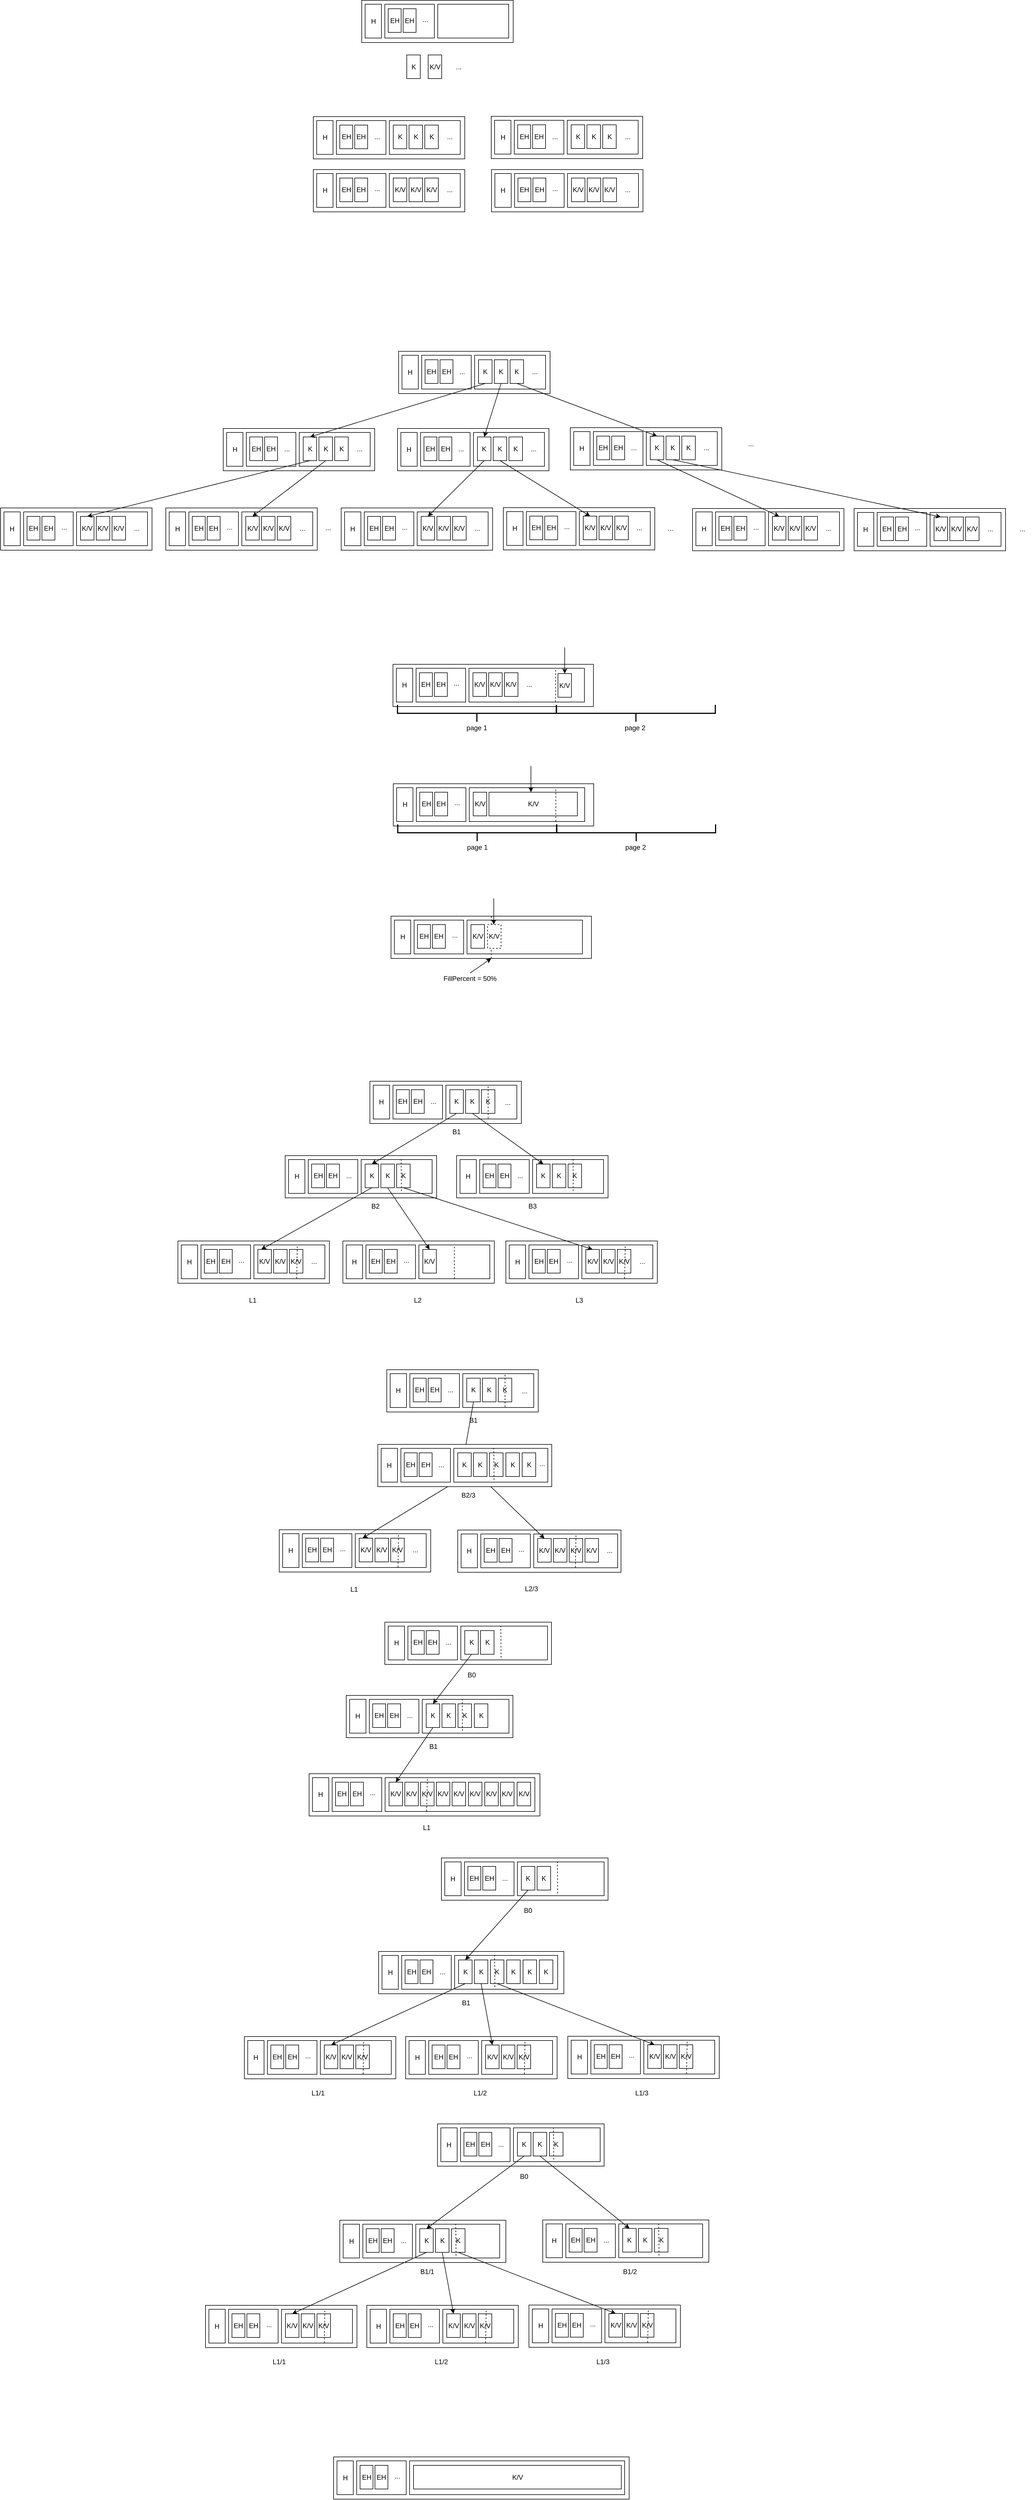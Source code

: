 <mxfile version="11.0.5" type="device"><diagram id="OIijtkAGFT4sF9wpNfQ-" name="Page-1"><mxGraphModel dx="1678" dy="1414" grid="0" gridSize="10" guides="1" tooltips="1" connect="1" arrows="1" fold="1" page="0" pageScale="1" pageWidth="850" pageHeight="1100" math="0" shadow="0"><root><mxCell id="0"/><mxCell id="1" parent="0"/><mxCell id="J45fwWb286irfa1qmbi4-1" value="" style="rounded=0;whiteSpace=wrap;html=1;" parent="1" vertex="1"><mxGeometry x="649.5" y="-160.5" width="269" height="75" as="geometry"/></mxCell><mxCell id="J45fwWb286irfa1qmbi4-2" value="H" style="rounded=0;whiteSpace=wrap;html=1;" parent="1" vertex="1"><mxGeometry x="655.5" y="-153.5" width="29" height="60" as="geometry"/></mxCell><mxCell id="J45fwWb286irfa1qmbi4-3" value="" style="rounded=0;whiteSpace=wrap;html=1;" parent="1" vertex="1"><mxGeometry x="690.5" y="-153.5" width="88" height="60" as="geometry"/></mxCell><mxCell id="J45fwWb286irfa1qmbi4-4" value="EH" style="rounded=0;whiteSpace=wrap;html=1;" parent="1" vertex="1"><mxGeometry x="696.5" y="-145.5" width="23" height="42" as="geometry"/></mxCell><mxCell id="J45fwWb286irfa1qmbi4-6" value="..." style="text;html=1;strokeColor=none;fillColor=none;align=center;verticalAlign=middle;whiteSpace=wrap;rounded=0;" parent="1" vertex="1"><mxGeometry x="746.5" y="-136.5" width="32" height="20" as="geometry"/></mxCell><mxCell id="J45fwWb286irfa1qmbi4-7" value="EH" style="rounded=0;whiteSpace=wrap;html=1;" parent="1" vertex="1"><mxGeometry x="723" y="-145.5" width="23" height="42" as="geometry"/></mxCell><mxCell id="J45fwWb286irfa1qmbi4-9" value="" style="rounded=0;whiteSpace=wrap;html=1;" parent="1" vertex="1"><mxGeometry x="784.5" y="-153.5" width="126" height="60" as="geometry"/></mxCell><mxCell id="J45fwWb286irfa1qmbi4-14" value="" style="rounded=0;whiteSpace=wrap;html=1;" parent="1" vertex="1"><mxGeometry x="563.5" y="46" width="269" height="75" as="geometry"/></mxCell><mxCell id="J45fwWb286irfa1qmbi4-15" value="H" style="rounded=0;whiteSpace=wrap;html=1;" parent="1" vertex="1"><mxGeometry x="569.5" y="53" width="29" height="60" as="geometry"/></mxCell><mxCell id="J45fwWb286irfa1qmbi4-16" value="" style="rounded=0;whiteSpace=wrap;html=1;" parent="1" vertex="1"><mxGeometry x="604.5" y="53" width="88" height="60" as="geometry"/></mxCell><mxCell id="J45fwWb286irfa1qmbi4-17" value="EH" style="rounded=0;whiteSpace=wrap;html=1;" parent="1" vertex="1"><mxGeometry x="610.5" y="61" width="23" height="42" as="geometry"/></mxCell><mxCell id="J45fwWb286irfa1qmbi4-18" value="..." style="text;html=1;strokeColor=none;fillColor=none;align=center;verticalAlign=middle;whiteSpace=wrap;rounded=0;" parent="1" vertex="1"><mxGeometry x="660.5" y="72" width="32" height="20" as="geometry"/></mxCell><mxCell id="J45fwWb286irfa1qmbi4-19" value="EH" style="rounded=0;whiteSpace=wrap;html=1;" parent="1" vertex="1"><mxGeometry x="637" y="61" width="23" height="42" as="geometry"/></mxCell><mxCell id="J45fwWb286irfa1qmbi4-20" value="" style="rounded=0;whiteSpace=wrap;html=1;" parent="1" vertex="1"><mxGeometry x="698.5" y="53" width="126" height="60" as="geometry"/></mxCell><mxCell id="J45fwWb286irfa1qmbi4-23" value="K" style="rounded=0;whiteSpace=wrap;html=1;" parent="1" vertex="1"><mxGeometry x="705.5" y="61" width="24" height="42" as="geometry"/></mxCell><mxCell id="J45fwWb286irfa1qmbi4-24" value="K" style="rounded=0;whiteSpace=wrap;html=1;" parent="1" vertex="1"><mxGeometry x="729.5" y="-63.5" width="24" height="42" as="geometry"/></mxCell><mxCell id="J45fwWb286irfa1qmbi4-25" value="K/V" style="rounded=0;whiteSpace=wrap;html=1;" parent="1" vertex="1"><mxGeometry x="767.5" y="-63.5" width="24" height="42" as="geometry"/></mxCell><mxCell id="J45fwWb286irfa1qmbi4-26" value="K" style="rounded=0;whiteSpace=wrap;html=1;" parent="1" vertex="1"><mxGeometry x="733.5" y="61" width="24" height="42" as="geometry"/></mxCell><mxCell id="J45fwWb286irfa1qmbi4-27" value="K" style="rounded=0;whiteSpace=wrap;html=1;" parent="1" vertex="1"><mxGeometry x="761.5" y="61" width="24" height="42" as="geometry"/></mxCell><mxCell id="J45fwWb286irfa1qmbi4-28" value="..." style="text;html=1;strokeColor=none;fillColor=none;align=center;verticalAlign=middle;whiteSpace=wrap;rounded=0;" parent="1" vertex="1"><mxGeometry x="805.5" y="-52.5" width="32" height="20" as="geometry"/></mxCell><mxCell id="J45fwWb286irfa1qmbi4-29" value="..." style="text;html=1;strokeColor=none;fillColor=none;align=center;verticalAlign=middle;whiteSpace=wrap;rounded=0;" parent="1" vertex="1"><mxGeometry x="789.5" y="72" width="32" height="20" as="geometry"/></mxCell><mxCell id="J45fwWb286irfa1qmbi4-30" value="" style="rounded=0;whiteSpace=wrap;html=1;" parent="1" vertex="1"><mxGeometry x="563.5" y="140" width="269" height="75" as="geometry"/></mxCell><mxCell id="J45fwWb286irfa1qmbi4-31" value="H" style="rounded=0;whiteSpace=wrap;html=1;" parent="1" vertex="1"><mxGeometry x="569.5" y="147" width="29" height="60" as="geometry"/></mxCell><mxCell id="J45fwWb286irfa1qmbi4-32" value="" style="rounded=0;whiteSpace=wrap;html=1;" parent="1" vertex="1"><mxGeometry x="604.5" y="147" width="88" height="60" as="geometry"/></mxCell><mxCell id="J45fwWb286irfa1qmbi4-33" value="EH" style="rounded=0;whiteSpace=wrap;html=1;" parent="1" vertex="1"><mxGeometry x="610.5" y="155" width="23" height="42" as="geometry"/></mxCell><mxCell id="J45fwWb286irfa1qmbi4-34" value="..." style="text;html=1;strokeColor=none;fillColor=none;align=center;verticalAlign=middle;whiteSpace=wrap;rounded=0;" parent="1" vertex="1"><mxGeometry x="660.5" y="164" width="32" height="20" as="geometry"/></mxCell><mxCell id="J45fwWb286irfa1qmbi4-35" value="EH" style="rounded=0;whiteSpace=wrap;html=1;" parent="1" vertex="1"><mxGeometry x="637" y="155" width="23" height="42" as="geometry"/></mxCell><mxCell id="J45fwWb286irfa1qmbi4-36" value="" style="rounded=0;whiteSpace=wrap;html=1;" parent="1" vertex="1"><mxGeometry x="698.5" y="147" width="126" height="60" as="geometry"/></mxCell><mxCell id="J45fwWb286irfa1qmbi4-37" value="K/V" style="rounded=0;whiteSpace=wrap;html=1;" parent="1" vertex="1"><mxGeometry x="705.5" y="155" width="24" height="42" as="geometry"/></mxCell><mxCell id="J45fwWb286irfa1qmbi4-38" value="K/V" style="rounded=0;whiteSpace=wrap;html=1;" parent="1" vertex="1"><mxGeometry x="733.5" y="155" width="24" height="42" as="geometry"/></mxCell><mxCell id="J45fwWb286irfa1qmbi4-40" value="K/V" style="rounded=0;whiteSpace=wrap;html=1;" parent="1" vertex="1"><mxGeometry x="761.5" y="155" width="24" height="42" as="geometry"/></mxCell><mxCell id="J45fwWb286irfa1qmbi4-41" value="..." style="text;html=1;strokeColor=none;fillColor=none;align=center;verticalAlign=middle;whiteSpace=wrap;rounded=0;" parent="1" vertex="1"><mxGeometry x="789.5" y="166" width="32" height="20" as="geometry"/></mxCell><mxCell id="J45fwWb286irfa1qmbi4-96" value="" style="group" parent="1" vertex="1" connectable="0"><mxGeometry x="879.5" y="45.5" width="269" height="75" as="geometry"/></mxCell><mxCell id="J45fwWb286irfa1qmbi4-69" value="" style="group" parent="J45fwWb286irfa1qmbi4-96" vertex="1" connectable="0"><mxGeometry width="269" height="75" as="geometry"/></mxCell><mxCell id="J45fwWb286irfa1qmbi4-55" value="" style="group" parent="J45fwWb286irfa1qmbi4-69" vertex="1" connectable="0"><mxGeometry width="269" height="75" as="geometry"/></mxCell><mxCell id="J45fwWb286irfa1qmbi4-44" value="" style="rounded=0;whiteSpace=wrap;html=1;" parent="J45fwWb286irfa1qmbi4-55" vertex="1"><mxGeometry width="269" height="75" as="geometry"/></mxCell><mxCell id="J45fwWb286irfa1qmbi4-45" value="H" style="rounded=0;whiteSpace=wrap;html=1;" parent="J45fwWb286irfa1qmbi4-55" vertex="1"><mxGeometry x="6" y="7" width="29" height="60" as="geometry"/></mxCell><mxCell id="J45fwWb286irfa1qmbi4-46" value="" style="rounded=0;whiteSpace=wrap;html=1;" parent="J45fwWb286irfa1qmbi4-55" vertex="1"><mxGeometry x="41" y="7" width="88" height="60" as="geometry"/></mxCell><mxCell id="J45fwWb286irfa1qmbi4-47" value="EH" style="rounded=0;whiteSpace=wrap;html=1;" parent="J45fwWb286irfa1qmbi4-55" vertex="1"><mxGeometry x="47" y="15" width="23" height="42" as="geometry"/></mxCell><mxCell id="J45fwWb286irfa1qmbi4-48" value="..." style="text;html=1;strokeColor=none;fillColor=none;align=center;verticalAlign=middle;whiteSpace=wrap;rounded=0;" parent="J45fwWb286irfa1qmbi4-55" vertex="1"><mxGeometry x="97" y="26" width="32" height="20" as="geometry"/></mxCell><mxCell id="J45fwWb286irfa1qmbi4-49" value="EH" style="rounded=0;whiteSpace=wrap;html=1;" parent="J45fwWb286irfa1qmbi4-55" vertex="1"><mxGeometry x="73.5" y="15" width="23" height="42" as="geometry"/></mxCell><mxCell id="J45fwWb286irfa1qmbi4-50" value="" style="rounded=0;whiteSpace=wrap;html=1;" parent="J45fwWb286irfa1qmbi4-55" vertex="1"><mxGeometry x="135" y="7" width="126" height="60" as="geometry"/></mxCell><mxCell id="J45fwWb286irfa1qmbi4-51" value="K" style="rounded=0;whiteSpace=wrap;html=1;" parent="J45fwWb286irfa1qmbi4-55" vertex="1"><mxGeometry x="142" y="15" width="24" height="42" as="geometry"/></mxCell><mxCell id="J45fwWb286irfa1qmbi4-52" value="K" style="rounded=0;whiteSpace=wrap;html=1;" parent="J45fwWb286irfa1qmbi4-55" vertex="1"><mxGeometry x="170" y="15" width="24" height="42" as="geometry"/></mxCell><mxCell id="J45fwWb286irfa1qmbi4-53" value="K" style="rounded=0;whiteSpace=wrap;html=1;" parent="J45fwWb286irfa1qmbi4-55" vertex="1"><mxGeometry x="198" y="15" width="24" height="42" as="geometry"/></mxCell><mxCell id="J45fwWb286irfa1qmbi4-54" value="..." style="text;html=1;strokeColor=none;fillColor=none;align=center;verticalAlign=middle;whiteSpace=wrap;rounded=0;" parent="J45fwWb286irfa1qmbi4-55" vertex="1"><mxGeometry x="226" y="26" width="32" height="20" as="geometry"/></mxCell><mxCell id="J45fwWb286irfa1qmbi4-115" value="" style="group" parent="1" vertex="1" connectable="0"><mxGeometry x="715" y="462.5" width="269" height="75" as="geometry"/></mxCell><mxCell id="J45fwWb286irfa1qmbi4-113" value="" style="group" parent="J45fwWb286irfa1qmbi4-115" vertex="1" connectable="0"><mxGeometry width="269" height="75" as="geometry"/></mxCell><mxCell id="J45fwWb286irfa1qmbi4-97" value="" style="group" parent="J45fwWb286irfa1qmbi4-113" vertex="1" connectable="0"><mxGeometry width="269" height="75" as="geometry"/></mxCell><mxCell id="J45fwWb286irfa1qmbi4-98" value="" style="group" parent="J45fwWb286irfa1qmbi4-97" vertex="1" connectable="0"><mxGeometry width="269" height="75" as="geometry"/></mxCell><mxCell id="J45fwWb286irfa1qmbi4-99" value="" style="group" parent="J45fwWb286irfa1qmbi4-98" vertex="1" connectable="0"><mxGeometry width="269" height="75" as="geometry"/></mxCell><mxCell id="J45fwWb286irfa1qmbi4-100" value="" style="rounded=0;whiteSpace=wrap;html=1;" parent="J45fwWb286irfa1qmbi4-99" vertex="1"><mxGeometry width="269" height="75" as="geometry"/></mxCell><mxCell id="J45fwWb286irfa1qmbi4-101" value="H" style="rounded=0;whiteSpace=wrap;html=1;" parent="J45fwWb286irfa1qmbi4-99" vertex="1"><mxGeometry x="6" y="7" width="29" height="60" as="geometry"/></mxCell><mxCell id="J45fwWb286irfa1qmbi4-102" value="" style="rounded=0;whiteSpace=wrap;html=1;" parent="J45fwWb286irfa1qmbi4-99" vertex="1"><mxGeometry x="41" y="7" width="88" height="60" as="geometry"/></mxCell><mxCell id="J45fwWb286irfa1qmbi4-103" value="EH" style="rounded=0;whiteSpace=wrap;html=1;" parent="J45fwWb286irfa1qmbi4-99" vertex="1"><mxGeometry x="47" y="15" width="23" height="42" as="geometry"/></mxCell><mxCell id="J45fwWb286irfa1qmbi4-104" value="..." style="text;html=1;strokeColor=none;fillColor=none;align=center;verticalAlign=middle;whiteSpace=wrap;rounded=0;" parent="J45fwWb286irfa1qmbi4-99" vertex="1"><mxGeometry x="97" y="26" width="32" height="20" as="geometry"/></mxCell><mxCell id="J45fwWb286irfa1qmbi4-105" value="EH" style="rounded=0;whiteSpace=wrap;html=1;" parent="J45fwWb286irfa1qmbi4-99" vertex="1"><mxGeometry x="73.5" y="15" width="23" height="42" as="geometry"/></mxCell><mxCell id="J45fwWb286irfa1qmbi4-106" value="" style="rounded=0;whiteSpace=wrap;html=1;" parent="J45fwWb286irfa1qmbi4-99" vertex="1"><mxGeometry x="135" y="7" width="126" height="60" as="geometry"/></mxCell><mxCell id="J45fwWb286irfa1qmbi4-107" value="K" style="rounded=0;whiteSpace=wrap;html=1;" parent="J45fwWb286irfa1qmbi4-99" vertex="1"><mxGeometry x="142" y="15" width="24" height="42" as="geometry"/></mxCell><mxCell id="J45fwWb286irfa1qmbi4-108" value="K" style="rounded=0;whiteSpace=wrap;html=1;" parent="J45fwWb286irfa1qmbi4-99" vertex="1"><mxGeometry x="170" y="15" width="24" height="42" as="geometry"/></mxCell><mxCell id="J45fwWb286irfa1qmbi4-109" value="K" style="rounded=0;whiteSpace=wrap;html=1;" parent="J45fwWb286irfa1qmbi4-99" vertex="1"><mxGeometry x="198" y="15" width="24" height="42" as="geometry"/></mxCell><mxCell id="J45fwWb286irfa1qmbi4-110" value="..." style="text;html=1;strokeColor=none;fillColor=none;align=center;verticalAlign=middle;whiteSpace=wrap;rounded=0;" parent="J45fwWb286irfa1qmbi4-99" vertex="1"><mxGeometry x="226" y="26" width="32" height="20" as="geometry"/></mxCell><mxCell id="J45fwWb286irfa1qmbi4-116" value="" style="group" parent="1" vertex="1" connectable="0"><mxGeometry x="403.5" y="599.5" width="269" height="75" as="geometry"/></mxCell><mxCell id="J45fwWb286irfa1qmbi4-117" value="" style="group" parent="J45fwWb286irfa1qmbi4-116" vertex="1" connectable="0"><mxGeometry width="269" height="75" as="geometry"/></mxCell><mxCell id="J45fwWb286irfa1qmbi4-118" value="" style="group" parent="J45fwWb286irfa1qmbi4-117" vertex="1" connectable="0"><mxGeometry width="269" height="75" as="geometry"/></mxCell><mxCell id="J45fwWb286irfa1qmbi4-119" value="" style="group" parent="J45fwWb286irfa1qmbi4-118" vertex="1" connectable="0"><mxGeometry width="269" height="75" as="geometry"/></mxCell><mxCell id="J45fwWb286irfa1qmbi4-120" value="" style="group" parent="J45fwWb286irfa1qmbi4-119" vertex="1" connectable="0"><mxGeometry width="269" height="75" as="geometry"/></mxCell><mxCell id="J45fwWb286irfa1qmbi4-121" value="" style="rounded=0;whiteSpace=wrap;html=1;" parent="J45fwWb286irfa1qmbi4-120" vertex="1"><mxGeometry width="269" height="75" as="geometry"/></mxCell><mxCell id="J45fwWb286irfa1qmbi4-122" value="H" style="rounded=0;whiteSpace=wrap;html=1;" parent="J45fwWb286irfa1qmbi4-120" vertex="1"><mxGeometry x="6" y="7" width="29" height="60" as="geometry"/></mxCell><mxCell id="J45fwWb286irfa1qmbi4-123" value="" style="rounded=0;whiteSpace=wrap;html=1;" parent="J45fwWb286irfa1qmbi4-120" vertex="1"><mxGeometry x="41" y="7" width="88" height="60" as="geometry"/></mxCell><mxCell id="J45fwWb286irfa1qmbi4-124" value="EH" style="rounded=0;whiteSpace=wrap;html=1;" parent="J45fwWb286irfa1qmbi4-120" vertex="1"><mxGeometry x="47" y="15" width="23" height="42" as="geometry"/></mxCell><mxCell id="J45fwWb286irfa1qmbi4-125" value="..." style="text;html=1;strokeColor=none;fillColor=none;align=center;verticalAlign=middle;whiteSpace=wrap;rounded=0;" parent="J45fwWb286irfa1qmbi4-120" vertex="1"><mxGeometry x="97" y="26" width="32" height="20" as="geometry"/></mxCell><mxCell id="J45fwWb286irfa1qmbi4-126" value="EH" style="rounded=0;whiteSpace=wrap;html=1;" parent="J45fwWb286irfa1qmbi4-120" vertex="1"><mxGeometry x="73.5" y="15" width="23" height="42" as="geometry"/></mxCell><mxCell id="J45fwWb286irfa1qmbi4-127" value="" style="rounded=0;whiteSpace=wrap;html=1;" parent="J45fwWb286irfa1qmbi4-120" vertex="1"><mxGeometry x="135" y="7" width="126" height="60" as="geometry"/></mxCell><mxCell id="J45fwWb286irfa1qmbi4-128" value="K" style="rounded=0;whiteSpace=wrap;html=1;" parent="J45fwWb286irfa1qmbi4-120" vertex="1"><mxGeometry x="142" y="15" width="24" height="42" as="geometry"/></mxCell><mxCell id="J45fwWb286irfa1qmbi4-129" value="K" style="rounded=0;whiteSpace=wrap;html=1;" parent="J45fwWb286irfa1qmbi4-120" vertex="1"><mxGeometry x="170" y="15" width="24" height="42" as="geometry"/></mxCell><mxCell id="J45fwWb286irfa1qmbi4-130" value="K" style="rounded=0;whiteSpace=wrap;html=1;" parent="J45fwWb286irfa1qmbi4-120" vertex="1"><mxGeometry x="198" y="15" width="24" height="42" as="geometry"/></mxCell><mxCell id="J45fwWb286irfa1qmbi4-131" value="..." style="text;html=1;strokeColor=none;fillColor=none;align=center;verticalAlign=middle;whiteSpace=wrap;rounded=0;" parent="J45fwWb286irfa1qmbi4-120" vertex="1"><mxGeometry x="226" y="26" width="32" height="20" as="geometry"/></mxCell><mxCell id="J45fwWb286irfa1qmbi4-132" value="" style="group" parent="1" vertex="1" connectable="0"><mxGeometry x="713" y="599.5" width="269" height="75" as="geometry"/></mxCell><mxCell id="J45fwWb286irfa1qmbi4-133" value="" style="group" parent="J45fwWb286irfa1qmbi4-132" vertex="1" connectable="0"><mxGeometry width="269" height="75" as="geometry"/></mxCell><mxCell id="J45fwWb286irfa1qmbi4-134" value="" style="group" parent="J45fwWb286irfa1qmbi4-133" vertex="1" connectable="0"><mxGeometry width="269" height="75" as="geometry"/></mxCell><mxCell id="J45fwWb286irfa1qmbi4-135" value="" style="group" parent="J45fwWb286irfa1qmbi4-134" vertex="1" connectable="0"><mxGeometry width="269" height="75" as="geometry"/></mxCell><mxCell id="J45fwWb286irfa1qmbi4-136" value="" style="group" parent="J45fwWb286irfa1qmbi4-135" vertex="1" connectable="0"><mxGeometry width="269" height="75" as="geometry"/></mxCell><mxCell id="J45fwWb286irfa1qmbi4-137" value="" style="rounded=0;whiteSpace=wrap;html=1;" parent="J45fwWb286irfa1qmbi4-136" vertex="1"><mxGeometry width="269" height="75" as="geometry"/></mxCell><mxCell id="J45fwWb286irfa1qmbi4-138" value="H" style="rounded=0;whiteSpace=wrap;html=1;" parent="J45fwWb286irfa1qmbi4-136" vertex="1"><mxGeometry x="6" y="7" width="29" height="60" as="geometry"/></mxCell><mxCell id="J45fwWb286irfa1qmbi4-139" value="" style="rounded=0;whiteSpace=wrap;html=1;" parent="J45fwWb286irfa1qmbi4-136" vertex="1"><mxGeometry x="41" y="7" width="88" height="60" as="geometry"/></mxCell><mxCell id="J45fwWb286irfa1qmbi4-140" value="EH" style="rounded=0;whiteSpace=wrap;html=1;" parent="J45fwWb286irfa1qmbi4-136" vertex="1"><mxGeometry x="47" y="15" width="23" height="42" as="geometry"/></mxCell><mxCell id="J45fwWb286irfa1qmbi4-141" value="..." style="text;html=1;strokeColor=none;fillColor=none;align=center;verticalAlign=middle;whiteSpace=wrap;rounded=0;" parent="J45fwWb286irfa1qmbi4-136" vertex="1"><mxGeometry x="97" y="26" width="32" height="20" as="geometry"/></mxCell><mxCell id="J45fwWb286irfa1qmbi4-142" value="EH" style="rounded=0;whiteSpace=wrap;html=1;" parent="J45fwWb286irfa1qmbi4-136" vertex="1"><mxGeometry x="73.5" y="15" width="23" height="42" as="geometry"/></mxCell><mxCell id="J45fwWb286irfa1qmbi4-143" value="" style="rounded=0;whiteSpace=wrap;html=1;" parent="J45fwWb286irfa1qmbi4-136" vertex="1"><mxGeometry x="135" y="7" width="126" height="60" as="geometry"/></mxCell><mxCell id="J45fwWb286irfa1qmbi4-144" value="K" style="rounded=0;whiteSpace=wrap;html=1;" parent="J45fwWb286irfa1qmbi4-136" vertex="1"><mxGeometry x="142" y="15" width="24" height="42" as="geometry"/></mxCell><mxCell id="J45fwWb286irfa1qmbi4-145" value="K" style="rounded=0;whiteSpace=wrap;html=1;" parent="J45fwWb286irfa1qmbi4-136" vertex="1"><mxGeometry x="170" y="15" width="24" height="42" as="geometry"/></mxCell><mxCell id="J45fwWb286irfa1qmbi4-146" value="K" style="rounded=0;whiteSpace=wrap;html=1;" parent="J45fwWb286irfa1qmbi4-136" vertex="1"><mxGeometry x="198" y="15" width="24" height="42" as="geometry"/></mxCell><mxCell id="J45fwWb286irfa1qmbi4-147" value="..." style="text;html=1;strokeColor=none;fillColor=none;align=center;verticalAlign=middle;whiteSpace=wrap;rounded=0;" parent="J45fwWb286irfa1qmbi4-136" vertex="1"><mxGeometry x="226" y="26" width="32" height="20" as="geometry"/></mxCell><mxCell id="J45fwWb286irfa1qmbi4-148" value="" style="group" parent="1" vertex="1" connectable="0"><mxGeometry x="1020" y="598" width="269" height="75" as="geometry"/></mxCell><mxCell id="J45fwWb286irfa1qmbi4-149" value="" style="group" parent="J45fwWb286irfa1qmbi4-148" vertex="1" connectable="0"><mxGeometry width="269" height="75" as="geometry"/></mxCell><mxCell id="J45fwWb286irfa1qmbi4-150" value="" style="group" parent="J45fwWb286irfa1qmbi4-149" vertex="1" connectable="0"><mxGeometry width="269" height="75" as="geometry"/></mxCell><mxCell id="J45fwWb286irfa1qmbi4-151" value="" style="group" parent="J45fwWb286irfa1qmbi4-150" vertex="1" connectable="0"><mxGeometry width="269" height="75" as="geometry"/></mxCell><mxCell id="J45fwWb286irfa1qmbi4-152" value="" style="group" parent="J45fwWb286irfa1qmbi4-151" vertex="1" connectable="0"><mxGeometry width="269" height="75" as="geometry"/></mxCell><mxCell id="J45fwWb286irfa1qmbi4-153" value="" style="rounded=0;whiteSpace=wrap;html=1;" parent="J45fwWb286irfa1qmbi4-152" vertex="1"><mxGeometry width="269" height="75" as="geometry"/></mxCell><mxCell id="J45fwWb286irfa1qmbi4-154" value="H" style="rounded=0;whiteSpace=wrap;html=1;" parent="J45fwWb286irfa1qmbi4-152" vertex="1"><mxGeometry x="6" y="7" width="29" height="60" as="geometry"/></mxCell><mxCell id="J45fwWb286irfa1qmbi4-155" value="" style="rounded=0;whiteSpace=wrap;html=1;" parent="J45fwWb286irfa1qmbi4-152" vertex="1"><mxGeometry x="41" y="7" width="88" height="60" as="geometry"/></mxCell><mxCell id="J45fwWb286irfa1qmbi4-156" value="EH" style="rounded=0;whiteSpace=wrap;html=1;" parent="J45fwWb286irfa1qmbi4-152" vertex="1"><mxGeometry x="47" y="15" width="23" height="42" as="geometry"/></mxCell><mxCell id="J45fwWb286irfa1qmbi4-157" value="..." style="text;html=1;strokeColor=none;fillColor=none;align=center;verticalAlign=middle;whiteSpace=wrap;rounded=0;" parent="J45fwWb286irfa1qmbi4-152" vertex="1"><mxGeometry x="97" y="26" width="32" height="20" as="geometry"/></mxCell><mxCell id="J45fwWb286irfa1qmbi4-158" value="EH" style="rounded=0;whiteSpace=wrap;html=1;" parent="J45fwWb286irfa1qmbi4-152" vertex="1"><mxGeometry x="73.5" y="15" width="23" height="42" as="geometry"/></mxCell><mxCell id="J45fwWb286irfa1qmbi4-159" value="" style="rounded=0;whiteSpace=wrap;html=1;" parent="J45fwWb286irfa1qmbi4-152" vertex="1"><mxGeometry x="135" y="7" width="126" height="60" as="geometry"/></mxCell><mxCell id="J45fwWb286irfa1qmbi4-160" value="K" style="rounded=0;whiteSpace=wrap;html=1;" parent="J45fwWb286irfa1qmbi4-152" vertex="1"><mxGeometry x="142" y="15" width="24" height="42" as="geometry"/></mxCell><mxCell id="J45fwWb286irfa1qmbi4-161" value="K" style="rounded=0;whiteSpace=wrap;html=1;" parent="J45fwWb286irfa1qmbi4-152" vertex="1"><mxGeometry x="170" y="15" width="24" height="42" as="geometry"/></mxCell><mxCell id="J45fwWb286irfa1qmbi4-162" value="K" style="rounded=0;whiteSpace=wrap;html=1;" parent="J45fwWb286irfa1qmbi4-152" vertex="1"><mxGeometry x="198" y="15" width="24" height="42" as="geometry"/></mxCell><mxCell id="J45fwWb286irfa1qmbi4-163" value="..." style="text;html=1;strokeColor=none;fillColor=none;align=center;verticalAlign=middle;whiteSpace=wrap;rounded=0;" parent="J45fwWb286irfa1qmbi4-152" vertex="1"><mxGeometry x="226" y="26" width="32" height="20" as="geometry"/></mxCell><mxCell id="J45fwWb286irfa1qmbi4-165" value="" style="endArrow=classic;html=1;exitX=0.5;exitY=1;exitDx=0;exitDy=0;entryX=0.5;entryY=0;entryDx=0;entryDy=0;" parent="1" source="J45fwWb286irfa1qmbi4-107" target="J45fwWb286irfa1qmbi4-128" edge="1"><mxGeometry width="50" height="50" relative="1" as="geometry"><mxPoint x="70" y="746" as="sourcePoint"/><mxPoint x="427" y="572" as="targetPoint"/></mxGeometry></mxCell><mxCell id="J45fwWb286irfa1qmbi4-166" value="" style="endArrow=classic;html=1;exitX=0.5;exitY=1;exitDx=0;exitDy=0;entryX=0.5;entryY=0;entryDx=0;entryDy=0;" parent="1" source="J45fwWb286irfa1qmbi4-108" target="J45fwWb286irfa1qmbi4-144" edge="1"><mxGeometry width="50" height="50" relative="1" as="geometry"><mxPoint x="70" y="746" as="sourcePoint"/><mxPoint x="120" y="696" as="targetPoint"/></mxGeometry></mxCell><mxCell id="J45fwWb286irfa1qmbi4-167" value="" style="endArrow=classic;html=1;exitX=0.5;exitY=1;exitDx=0;exitDy=0;entryX=0.5;entryY=0;entryDx=0;entryDy=0;" parent="1" source="J45fwWb286irfa1qmbi4-109" target="J45fwWb286irfa1qmbi4-160" edge="1"><mxGeometry width="50" height="50" relative="1" as="geometry"><mxPoint x="907.0" y="529.5" as="sourcePoint"/><mxPoint x="1022" y="597" as="targetPoint"/></mxGeometry></mxCell><mxCell id="J45fwWb286irfa1qmbi4-182" value="" style="group" parent="1" vertex="1" connectable="0"><mxGeometry x="1524" y="741.5" width="269" height="75" as="geometry"/></mxCell><mxCell id="J45fwWb286irfa1qmbi4-183" value="" style="group" parent="J45fwWb286irfa1qmbi4-182" vertex="1" connectable="0"><mxGeometry width="269" height="75" as="geometry"/></mxCell><mxCell id="J45fwWb286irfa1qmbi4-184" value="" style="rounded=0;whiteSpace=wrap;html=1;" parent="J45fwWb286irfa1qmbi4-183" vertex="1"><mxGeometry width="269" height="75" as="geometry"/></mxCell><mxCell id="J45fwWb286irfa1qmbi4-185" value="H" style="rounded=0;whiteSpace=wrap;html=1;" parent="J45fwWb286irfa1qmbi4-183" vertex="1"><mxGeometry x="6" y="7" width="29" height="60" as="geometry"/></mxCell><mxCell id="J45fwWb286irfa1qmbi4-186" value="" style="rounded=0;whiteSpace=wrap;html=1;" parent="J45fwWb286irfa1qmbi4-183" vertex="1"><mxGeometry x="41" y="7" width="88" height="60" as="geometry"/></mxCell><mxCell id="J45fwWb286irfa1qmbi4-187" value="EH" style="rounded=0;whiteSpace=wrap;html=1;" parent="J45fwWb286irfa1qmbi4-183" vertex="1"><mxGeometry x="47" y="15" width="23" height="42" as="geometry"/></mxCell><mxCell id="J45fwWb286irfa1qmbi4-188" value="..." style="text;html=1;strokeColor=none;fillColor=none;align=center;verticalAlign=middle;whiteSpace=wrap;rounded=0;" parent="J45fwWb286irfa1qmbi4-183" vertex="1"><mxGeometry x="97" y="24" width="32" height="20" as="geometry"/></mxCell><mxCell id="J45fwWb286irfa1qmbi4-189" value="EH" style="rounded=0;whiteSpace=wrap;html=1;" parent="J45fwWb286irfa1qmbi4-183" vertex="1"><mxGeometry x="73.5" y="15" width="23" height="42" as="geometry"/></mxCell><mxCell id="J45fwWb286irfa1qmbi4-190" value="" style="rounded=0;whiteSpace=wrap;html=1;" parent="J45fwWb286irfa1qmbi4-183" vertex="1"><mxGeometry x="135" y="7" width="126" height="60" as="geometry"/></mxCell><mxCell id="J45fwWb286irfa1qmbi4-191" value="K/V" style="rounded=0;whiteSpace=wrap;html=1;" parent="J45fwWb286irfa1qmbi4-183" vertex="1"><mxGeometry x="142" y="15" width="24" height="42" as="geometry"/></mxCell><mxCell id="J45fwWb286irfa1qmbi4-192" value="K/V" style="rounded=0;whiteSpace=wrap;html=1;" parent="J45fwWb286irfa1qmbi4-183" vertex="1"><mxGeometry x="170" y="15" width="24" height="42" as="geometry"/></mxCell><mxCell id="J45fwWb286irfa1qmbi4-193" value="K/V" style="rounded=0;whiteSpace=wrap;html=1;" parent="J45fwWb286irfa1qmbi4-183" vertex="1"><mxGeometry x="198" y="15" width="24" height="42" as="geometry"/></mxCell><mxCell id="J45fwWb286irfa1qmbi4-194" value="..." style="text;html=1;strokeColor=none;fillColor=none;align=center;verticalAlign=middle;whiteSpace=wrap;rounded=0;" parent="J45fwWb286irfa1qmbi4-183" vertex="1"><mxGeometry x="226" y="26" width="32" height="20" as="geometry"/></mxCell><mxCell id="J45fwWb286irfa1qmbi4-195" value="" style="group" parent="1" vertex="1" connectable="0"><mxGeometry x="1237" y="740.5" width="269" height="75" as="geometry"/></mxCell><mxCell id="J45fwWb286irfa1qmbi4-196" value="" style="group" parent="J45fwWb286irfa1qmbi4-195" vertex="1" connectable="0"><mxGeometry width="269" height="75" as="geometry"/></mxCell><mxCell id="J45fwWb286irfa1qmbi4-197" value="" style="rounded=0;whiteSpace=wrap;html=1;" parent="J45fwWb286irfa1qmbi4-196" vertex="1"><mxGeometry y="1" width="269" height="75" as="geometry"/></mxCell><mxCell id="J45fwWb286irfa1qmbi4-198" value="H" style="rounded=0;whiteSpace=wrap;html=1;" parent="J45fwWb286irfa1qmbi4-196" vertex="1"><mxGeometry x="6" y="7" width="29" height="60" as="geometry"/></mxCell><mxCell id="J45fwWb286irfa1qmbi4-199" value="" style="rounded=0;whiteSpace=wrap;html=1;" parent="J45fwWb286irfa1qmbi4-196" vertex="1"><mxGeometry x="41" y="7" width="88" height="60" as="geometry"/></mxCell><mxCell id="J45fwWb286irfa1qmbi4-200" value="EH" style="rounded=0;whiteSpace=wrap;html=1;" parent="J45fwWb286irfa1qmbi4-196" vertex="1"><mxGeometry x="47" y="15" width="23" height="42" as="geometry"/></mxCell><mxCell id="J45fwWb286irfa1qmbi4-201" value="..." style="text;html=1;strokeColor=none;fillColor=none;align=center;verticalAlign=middle;whiteSpace=wrap;rounded=0;" parent="J45fwWb286irfa1qmbi4-196" vertex="1"><mxGeometry x="97" y="24" width="32" height="20" as="geometry"/></mxCell><mxCell id="J45fwWb286irfa1qmbi4-202" value="EH" style="rounded=0;whiteSpace=wrap;html=1;" parent="J45fwWb286irfa1qmbi4-196" vertex="1"><mxGeometry x="73.5" y="15" width="23" height="42" as="geometry"/></mxCell><mxCell id="J45fwWb286irfa1qmbi4-203" value="" style="rounded=0;whiteSpace=wrap;html=1;" parent="J45fwWb286irfa1qmbi4-196" vertex="1"><mxGeometry x="135" y="7" width="126" height="60" as="geometry"/></mxCell><mxCell id="J45fwWb286irfa1qmbi4-204" value="K/V" style="rounded=0;whiteSpace=wrap;html=1;" parent="J45fwWb286irfa1qmbi4-196" vertex="1"><mxGeometry x="142" y="15" width="24" height="42" as="geometry"/></mxCell><mxCell id="J45fwWb286irfa1qmbi4-205" value="K/V" style="rounded=0;whiteSpace=wrap;html=1;" parent="J45fwWb286irfa1qmbi4-196" vertex="1"><mxGeometry x="170" y="15" width="24" height="42" as="geometry"/></mxCell><mxCell id="J45fwWb286irfa1qmbi4-206" value="K/V" style="rounded=0;whiteSpace=wrap;html=1;" parent="J45fwWb286irfa1qmbi4-196" vertex="1"><mxGeometry x="198" y="15" width="24" height="42" as="geometry"/></mxCell><mxCell id="J45fwWb286irfa1qmbi4-207" value="..." style="text;html=1;strokeColor=none;fillColor=none;align=center;verticalAlign=middle;whiteSpace=wrap;rounded=0;" parent="J45fwWb286irfa1qmbi4-196" vertex="1"><mxGeometry x="226" y="26" width="32" height="20" as="geometry"/></mxCell><mxCell id="J45fwWb286irfa1qmbi4-208" value="" style="group" parent="1" vertex="1" connectable="0"><mxGeometry x="901" y="740" width="269" height="75" as="geometry"/></mxCell><mxCell id="J45fwWb286irfa1qmbi4-209" value="" style="group" parent="J45fwWb286irfa1qmbi4-208" vertex="1" connectable="0"><mxGeometry width="269" height="75" as="geometry"/></mxCell><mxCell id="J45fwWb286irfa1qmbi4-210" value="" style="rounded=0;whiteSpace=wrap;html=1;" parent="J45fwWb286irfa1qmbi4-209" vertex="1"><mxGeometry width="269" height="75" as="geometry"/></mxCell><mxCell id="J45fwWb286irfa1qmbi4-211" value="H" style="rounded=0;whiteSpace=wrap;html=1;" parent="J45fwWb286irfa1qmbi4-209" vertex="1"><mxGeometry x="6" y="7" width="29" height="60" as="geometry"/></mxCell><mxCell id="J45fwWb286irfa1qmbi4-212" value="" style="rounded=0;whiteSpace=wrap;html=1;" parent="J45fwWb286irfa1qmbi4-209" vertex="1"><mxGeometry x="41" y="7" width="88" height="60" as="geometry"/></mxCell><mxCell id="J45fwWb286irfa1qmbi4-213" value="EH" style="rounded=0;whiteSpace=wrap;html=1;" parent="J45fwWb286irfa1qmbi4-209" vertex="1"><mxGeometry x="47" y="15" width="23" height="42" as="geometry"/></mxCell><mxCell id="J45fwWb286irfa1qmbi4-214" value="..." style="text;html=1;strokeColor=none;fillColor=none;align=center;verticalAlign=middle;whiteSpace=wrap;rounded=0;" parent="J45fwWb286irfa1qmbi4-209" vertex="1"><mxGeometry x="97" y="24" width="32" height="20" as="geometry"/></mxCell><mxCell id="J45fwWb286irfa1qmbi4-215" value="EH" style="rounded=0;whiteSpace=wrap;html=1;" parent="J45fwWb286irfa1qmbi4-209" vertex="1"><mxGeometry x="73.5" y="15" width="23" height="42" as="geometry"/></mxCell><mxCell id="J45fwWb286irfa1qmbi4-216" value="" style="rounded=0;whiteSpace=wrap;html=1;" parent="J45fwWb286irfa1qmbi4-209" vertex="1"><mxGeometry x="135" y="7" width="126" height="60" as="geometry"/></mxCell><mxCell id="J45fwWb286irfa1qmbi4-217" value="K/V" style="rounded=0;whiteSpace=wrap;html=1;" parent="J45fwWb286irfa1qmbi4-209" vertex="1"><mxGeometry x="142" y="15" width="24" height="42" as="geometry"/></mxCell><mxCell id="J45fwWb286irfa1qmbi4-218" value="K/V" style="rounded=0;whiteSpace=wrap;html=1;" parent="J45fwWb286irfa1qmbi4-209" vertex="1"><mxGeometry x="170" y="15" width="24" height="42" as="geometry"/></mxCell><mxCell id="J45fwWb286irfa1qmbi4-219" value="K/V" style="rounded=0;whiteSpace=wrap;html=1;" parent="J45fwWb286irfa1qmbi4-209" vertex="1"><mxGeometry x="198" y="15" width="24" height="42" as="geometry"/></mxCell><mxCell id="J45fwWb286irfa1qmbi4-220" value="..." style="text;html=1;strokeColor=none;fillColor=none;align=center;verticalAlign=middle;whiteSpace=wrap;rounded=0;" parent="J45fwWb286irfa1qmbi4-209" vertex="1"><mxGeometry x="226" y="26" width="32" height="20" as="geometry"/></mxCell><mxCell id="J45fwWb286irfa1qmbi4-221" value="" style="group" parent="1" vertex="1" connectable="0"><mxGeometry x="613" y="740.5" width="269" height="75" as="geometry"/></mxCell><mxCell id="J45fwWb286irfa1qmbi4-222" value="" style="group" parent="J45fwWb286irfa1qmbi4-221" vertex="1" connectable="0"><mxGeometry width="269" height="75" as="geometry"/></mxCell><mxCell id="J45fwWb286irfa1qmbi4-223" value="" style="rounded=0;whiteSpace=wrap;html=1;" parent="J45fwWb286irfa1qmbi4-222" vertex="1"><mxGeometry width="269" height="75" as="geometry"/></mxCell><mxCell id="J45fwWb286irfa1qmbi4-224" value="H" style="rounded=0;whiteSpace=wrap;html=1;" parent="J45fwWb286irfa1qmbi4-222" vertex="1"><mxGeometry x="6" y="7" width="29" height="60" as="geometry"/></mxCell><mxCell id="J45fwWb286irfa1qmbi4-225" value="" style="rounded=0;whiteSpace=wrap;html=1;" parent="J45fwWb286irfa1qmbi4-222" vertex="1"><mxGeometry x="41" y="7" width="88" height="60" as="geometry"/></mxCell><mxCell id="J45fwWb286irfa1qmbi4-226" value="EH" style="rounded=0;whiteSpace=wrap;html=1;" parent="J45fwWb286irfa1qmbi4-222" vertex="1"><mxGeometry x="47" y="15" width="23" height="42" as="geometry"/></mxCell><mxCell id="J45fwWb286irfa1qmbi4-227" value="..." style="text;html=1;strokeColor=none;fillColor=none;align=center;verticalAlign=middle;whiteSpace=wrap;rounded=0;" parent="J45fwWb286irfa1qmbi4-222" vertex="1"><mxGeometry x="97" y="24" width="32" height="20" as="geometry"/></mxCell><mxCell id="J45fwWb286irfa1qmbi4-228" value="EH" style="rounded=0;whiteSpace=wrap;html=1;" parent="J45fwWb286irfa1qmbi4-222" vertex="1"><mxGeometry x="73.5" y="15" width="23" height="42" as="geometry"/></mxCell><mxCell id="J45fwWb286irfa1qmbi4-229" value="" style="rounded=0;whiteSpace=wrap;html=1;" parent="J45fwWb286irfa1qmbi4-222" vertex="1"><mxGeometry x="135" y="7" width="126" height="60" as="geometry"/></mxCell><mxCell id="J45fwWb286irfa1qmbi4-230" value="K/V" style="rounded=0;whiteSpace=wrap;html=1;" parent="J45fwWb286irfa1qmbi4-222" vertex="1"><mxGeometry x="142" y="15" width="24" height="42" as="geometry"/></mxCell><mxCell id="J45fwWb286irfa1qmbi4-231" value="K/V" style="rounded=0;whiteSpace=wrap;html=1;" parent="J45fwWb286irfa1qmbi4-222" vertex="1"><mxGeometry x="170" y="15" width="24" height="42" as="geometry"/></mxCell><mxCell id="J45fwWb286irfa1qmbi4-232" value="K/V" style="rounded=0;whiteSpace=wrap;html=1;" parent="J45fwWb286irfa1qmbi4-222" vertex="1"><mxGeometry x="198" y="15" width="24" height="42" as="geometry"/></mxCell><mxCell id="J45fwWb286irfa1qmbi4-233" value="..." style="text;html=1;strokeColor=none;fillColor=none;align=center;verticalAlign=middle;whiteSpace=wrap;rounded=0;" parent="J45fwWb286irfa1qmbi4-222" vertex="1"><mxGeometry x="226" y="26" width="32" height="20" as="geometry"/></mxCell><mxCell id="J45fwWb286irfa1qmbi4-234" value="" style="group" parent="1" vertex="1" connectable="0"><mxGeometry x="8" y="740.5" width="269" height="75" as="geometry"/></mxCell><mxCell id="J45fwWb286irfa1qmbi4-235" value="" style="group" parent="J45fwWb286irfa1qmbi4-234" vertex="1" connectable="0"><mxGeometry width="269" height="75" as="geometry"/></mxCell><mxCell id="J45fwWb286irfa1qmbi4-236" value="" style="rounded=0;whiteSpace=wrap;html=1;" parent="J45fwWb286irfa1qmbi4-235" vertex="1"><mxGeometry width="269" height="75" as="geometry"/></mxCell><mxCell id="J45fwWb286irfa1qmbi4-237" value="H" style="rounded=0;whiteSpace=wrap;html=1;" parent="J45fwWb286irfa1qmbi4-235" vertex="1"><mxGeometry x="6" y="7" width="29" height="60" as="geometry"/></mxCell><mxCell id="J45fwWb286irfa1qmbi4-238" value="" style="rounded=0;whiteSpace=wrap;html=1;" parent="J45fwWb286irfa1qmbi4-235" vertex="1"><mxGeometry x="41" y="7" width="88" height="60" as="geometry"/></mxCell><mxCell id="J45fwWb286irfa1qmbi4-239" value="EH" style="rounded=0;whiteSpace=wrap;html=1;" parent="J45fwWb286irfa1qmbi4-235" vertex="1"><mxGeometry x="47" y="15" width="23" height="42" as="geometry"/></mxCell><mxCell id="J45fwWb286irfa1qmbi4-240" value="..." style="text;html=1;strokeColor=none;fillColor=none;align=center;verticalAlign=middle;whiteSpace=wrap;rounded=0;" parent="J45fwWb286irfa1qmbi4-235" vertex="1"><mxGeometry x="97" y="24" width="32" height="20" as="geometry"/></mxCell><mxCell id="J45fwWb286irfa1qmbi4-241" value="EH" style="rounded=0;whiteSpace=wrap;html=1;" parent="J45fwWb286irfa1qmbi4-235" vertex="1"><mxGeometry x="73.5" y="15" width="23" height="42" as="geometry"/></mxCell><mxCell id="J45fwWb286irfa1qmbi4-242" value="" style="rounded=0;whiteSpace=wrap;html=1;" parent="J45fwWb286irfa1qmbi4-235" vertex="1"><mxGeometry x="135" y="7" width="126" height="60" as="geometry"/></mxCell><mxCell id="J45fwWb286irfa1qmbi4-243" value="K/V" style="rounded=0;whiteSpace=wrap;html=1;" parent="J45fwWb286irfa1qmbi4-235" vertex="1"><mxGeometry x="142" y="15" width="24" height="42" as="geometry"/></mxCell><mxCell id="J45fwWb286irfa1qmbi4-244" value="K/V" style="rounded=0;whiteSpace=wrap;html=1;" parent="J45fwWb286irfa1qmbi4-235" vertex="1"><mxGeometry x="170" y="15" width="24" height="42" as="geometry"/></mxCell><mxCell id="J45fwWb286irfa1qmbi4-245" value="K/V" style="rounded=0;whiteSpace=wrap;html=1;" parent="J45fwWb286irfa1qmbi4-235" vertex="1"><mxGeometry x="198" y="15" width="24" height="42" as="geometry"/></mxCell><mxCell id="J45fwWb286irfa1qmbi4-246" value="..." style="text;html=1;strokeColor=none;fillColor=none;align=center;verticalAlign=middle;whiteSpace=wrap;rounded=0;" parent="J45fwWb286irfa1qmbi4-235" vertex="1"><mxGeometry x="226" y="26" width="32" height="20" as="geometry"/></mxCell><mxCell id="J45fwWb286irfa1qmbi4-247" value="" style="group" parent="1" vertex="1" connectable="0"><mxGeometry x="301.5" y="740.5" width="269" height="75" as="geometry"/></mxCell><mxCell id="J45fwWb286irfa1qmbi4-248" value="" style="group" parent="J45fwWb286irfa1qmbi4-247" vertex="1" connectable="0"><mxGeometry width="269" height="75" as="geometry"/></mxCell><mxCell id="J45fwWb286irfa1qmbi4-249" value="" style="rounded=0;whiteSpace=wrap;html=1;" parent="J45fwWb286irfa1qmbi4-248" vertex="1"><mxGeometry width="269" height="75" as="geometry"/></mxCell><mxCell id="J45fwWb286irfa1qmbi4-250" value="H" style="rounded=0;whiteSpace=wrap;html=1;" parent="J45fwWb286irfa1qmbi4-248" vertex="1"><mxGeometry x="6" y="7" width="29" height="60" as="geometry"/></mxCell><mxCell id="J45fwWb286irfa1qmbi4-251" value="" style="rounded=0;whiteSpace=wrap;html=1;" parent="J45fwWb286irfa1qmbi4-248" vertex="1"><mxGeometry x="41" y="7" width="88" height="60" as="geometry"/></mxCell><mxCell id="J45fwWb286irfa1qmbi4-252" value="EH" style="rounded=0;whiteSpace=wrap;html=1;" parent="J45fwWb286irfa1qmbi4-248" vertex="1"><mxGeometry x="47" y="15" width="23" height="42" as="geometry"/></mxCell><mxCell id="J45fwWb286irfa1qmbi4-253" value="..." style="text;html=1;strokeColor=none;fillColor=none;align=center;verticalAlign=middle;whiteSpace=wrap;rounded=0;" parent="J45fwWb286irfa1qmbi4-248" vertex="1"><mxGeometry x="97" y="24" width="32" height="20" as="geometry"/></mxCell><mxCell id="J45fwWb286irfa1qmbi4-254" value="EH" style="rounded=0;whiteSpace=wrap;html=1;" parent="J45fwWb286irfa1qmbi4-248" vertex="1"><mxGeometry x="73.5" y="15" width="23" height="42" as="geometry"/></mxCell><mxCell id="J45fwWb286irfa1qmbi4-255" value="" style="rounded=0;whiteSpace=wrap;html=1;" parent="J45fwWb286irfa1qmbi4-248" vertex="1"><mxGeometry x="135" y="7" width="126" height="60" as="geometry"/></mxCell><mxCell id="J45fwWb286irfa1qmbi4-256" value="K/V" style="rounded=0;whiteSpace=wrap;html=1;" parent="J45fwWb286irfa1qmbi4-248" vertex="1"><mxGeometry x="142" y="15" width="24" height="42" as="geometry"/></mxCell><mxCell id="J45fwWb286irfa1qmbi4-257" value="K/V" style="rounded=0;whiteSpace=wrap;html=1;" parent="J45fwWb286irfa1qmbi4-248" vertex="1"><mxGeometry x="170" y="15" width="24" height="42" as="geometry"/></mxCell><mxCell id="J45fwWb286irfa1qmbi4-258" value="K/V" style="rounded=0;whiteSpace=wrap;html=1;" parent="J45fwWb286irfa1qmbi4-248" vertex="1"><mxGeometry x="198" y="15" width="24" height="42" as="geometry"/></mxCell><mxCell id="J45fwWb286irfa1qmbi4-259" value="..." style="text;html=1;strokeColor=none;fillColor=none;align=center;verticalAlign=middle;whiteSpace=wrap;rounded=0;" parent="J45fwWb286irfa1qmbi4-248" vertex="1"><mxGeometry x="226" y="26" width="32" height="20" as="geometry"/></mxCell><mxCell id="J45fwWb286irfa1qmbi4-260" value="..." style="text;html=1;strokeColor=none;fillColor=none;align=center;verticalAlign=middle;whiteSpace=wrap;rounded=0;" parent="1" vertex="1"><mxGeometry x="1325" y="617" width="32" height="20" as="geometry"/></mxCell><mxCell id="J45fwWb286irfa1qmbi4-261" value="..." style="text;html=1;strokeColor=none;fillColor=none;align=center;verticalAlign=middle;whiteSpace=wrap;rounded=0;" parent="1" vertex="1"><mxGeometry x="573.5" y="766" width="32" height="20" as="geometry"/></mxCell><mxCell id="J45fwWb286irfa1qmbi4-262" value="..." style="text;html=1;strokeColor=none;fillColor=none;align=center;verticalAlign=middle;whiteSpace=wrap;rounded=0;" parent="1" vertex="1"><mxGeometry x="1182" y="766.5" width="32" height="20" as="geometry"/></mxCell><mxCell id="J45fwWb286irfa1qmbi4-263" value="..." style="text;html=1;strokeColor=none;fillColor=none;align=center;verticalAlign=middle;whiteSpace=wrap;rounded=0;" parent="1" vertex="1"><mxGeometry x="1807" y="768" width="32" height="20" as="geometry"/></mxCell><mxCell id="J45fwWb286irfa1qmbi4-264" value="" style="endArrow=classic;html=1;exitX=0.5;exitY=1;exitDx=0;exitDy=0;entryX=0.5;entryY=0;entryDx=0;entryDy=0;" parent="1" source="J45fwWb286irfa1qmbi4-128" target="J45fwWb286irfa1qmbi4-243" edge="1"><mxGeometry width="50" height="50" relative="1" as="geometry"><mxPoint x="433.5" y="646.5" as="sourcePoint"/><mxPoint x="122" y="741.5" as="targetPoint"/></mxGeometry></mxCell><mxCell id="J45fwWb286irfa1qmbi4-265" value="" style="endArrow=classic;html=1;exitX=0.5;exitY=1;exitDx=0;exitDy=0;entryX=0.5;entryY=0;entryDx=0;entryDy=0;" parent="1" source="J45fwWb286irfa1qmbi4-129" target="J45fwWb286irfa1qmbi4-256" edge="1"><mxGeometry width="50" height="50" relative="1" as="geometry"><mxPoint x="567.5" y="666.5" as="sourcePoint"/><mxPoint x="172" y="765.5" as="targetPoint"/></mxGeometry></mxCell><mxCell id="J45fwWb286irfa1qmbi4-266" value="" style="endArrow=classic;html=1;exitX=0.5;exitY=1;exitDx=0;exitDy=0;entryX=0.5;entryY=0;entryDx=0;entryDy=0;" parent="1" source="J45fwWb286irfa1qmbi4-144" target="J45fwWb286irfa1qmbi4-230" edge="1"><mxGeometry width="50" height="50" relative="1" as="geometry"><mxPoint x="845" y="687.5" as="sourcePoint"/><mxPoint x="715" y="786.5" as="targetPoint"/></mxGeometry></mxCell><mxCell id="J45fwWb286irfa1qmbi4-267" value="" style="endArrow=classic;html=1;exitX=0.5;exitY=1;exitDx=0;exitDy=0;entryX=0.5;entryY=0;entryDx=0;entryDy=0;" parent="1" source="J45fwWb286irfa1qmbi4-145" target="J45fwWb286irfa1qmbi4-217" edge="1"><mxGeometry width="50" height="50" relative="1" as="geometry"><mxPoint x="877.0" y="666.5" as="sourcePoint"/><mxPoint x="957" y="720" as="targetPoint"/></mxGeometry></mxCell><mxCell id="J45fwWb286irfa1qmbi4-268" value="" style="endArrow=classic;html=1;exitX=0.5;exitY=1;exitDx=0;exitDy=0;entryX=0.5;entryY=0;entryDx=0;entryDy=0;" parent="1" source="J45fwWb286irfa1qmbi4-160" target="J45fwWb286irfa1qmbi4-204" edge="1"><mxGeometry width="50" height="50" relative="1" as="geometry"><mxPoint x="905.0" y="666.5" as="sourcePoint"/><mxPoint x="1065.0" y="765.0" as="targetPoint"/></mxGeometry></mxCell><mxCell id="J45fwWb286irfa1qmbi4-269" value="" style="endArrow=classic;html=1;exitX=0.5;exitY=1;exitDx=0;exitDy=0;entryX=0.5;entryY=0;entryDx=0;entryDy=0;" parent="1" source="J45fwWb286irfa1qmbi4-161" target="J45fwWb286irfa1qmbi4-191" edge="1"><mxGeometry width="50" height="50" relative="1" as="geometry"><mxPoint x="1184" y="665.0" as="sourcePoint"/><mxPoint x="1401.0" y="765.5" as="targetPoint"/></mxGeometry></mxCell><mxCell id="aElGs_X8b8fPgzse_A7F-1" value="" style="group" parent="1" vertex="1" connectable="0"><mxGeometry x="880" y="140" width="269" height="75" as="geometry"/></mxCell><mxCell id="J45fwWb286irfa1qmbi4-168" value="" style="group" parent="aElGs_X8b8fPgzse_A7F-1" vertex="1" connectable="0"><mxGeometry width="269" height="75" as="geometry"/></mxCell><mxCell id="J45fwWb286irfa1qmbi4-67" value="" style="group" parent="J45fwWb286irfa1qmbi4-168" vertex="1" connectable="0"><mxGeometry width="269" height="75" as="geometry"/></mxCell><mxCell id="J45fwWb286irfa1qmbi4-56" value="" style="rounded=0;whiteSpace=wrap;html=1;" parent="J45fwWb286irfa1qmbi4-67" vertex="1"><mxGeometry width="269" height="75" as="geometry"/></mxCell><mxCell id="J45fwWb286irfa1qmbi4-57" value="H" style="rounded=0;whiteSpace=wrap;html=1;" parent="J45fwWb286irfa1qmbi4-67" vertex="1"><mxGeometry x="6" y="7" width="29" height="60" as="geometry"/></mxCell><mxCell id="J45fwWb286irfa1qmbi4-58" value="" style="rounded=0;whiteSpace=wrap;html=1;" parent="J45fwWb286irfa1qmbi4-67" vertex="1"><mxGeometry x="41" y="7" width="88" height="60" as="geometry"/></mxCell><mxCell id="J45fwWb286irfa1qmbi4-59" value="EH" style="rounded=0;whiteSpace=wrap;html=1;" parent="J45fwWb286irfa1qmbi4-67" vertex="1"><mxGeometry x="47" y="15" width="23" height="42" as="geometry"/></mxCell><mxCell id="J45fwWb286irfa1qmbi4-60" value="..." style="text;html=1;strokeColor=none;fillColor=none;align=center;verticalAlign=middle;whiteSpace=wrap;rounded=0;" parent="J45fwWb286irfa1qmbi4-67" vertex="1"><mxGeometry x="97" y="24" width="32" height="20" as="geometry"/></mxCell><mxCell id="J45fwWb286irfa1qmbi4-61" value="EH" style="rounded=0;whiteSpace=wrap;html=1;" parent="J45fwWb286irfa1qmbi4-67" vertex="1"><mxGeometry x="73.5" y="15" width="23" height="42" as="geometry"/></mxCell><mxCell id="J45fwWb286irfa1qmbi4-62" value="" style="rounded=0;whiteSpace=wrap;html=1;" parent="J45fwWb286irfa1qmbi4-67" vertex="1"><mxGeometry x="135" y="7" width="126" height="60" as="geometry"/></mxCell><mxCell id="J45fwWb286irfa1qmbi4-63" value="K/V" style="rounded=0;whiteSpace=wrap;html=1;" parent="J45fwWb286irfa1qmbi4-67" vertex="1"><mxGeometry x="142" y="15" width="24" height="42" as="geometry"/></mxCell><mxCell id="J45fwWb286irfa1qmbi4-64" value="K/V" style="rounded=0;whiteSpace=wrap;html=1;" parent="J45fwWb286irfa1qmbi4-67" vertex="1"><mxGeometry x="170" y="15" width="24" height="42" as="geometry"/></mxCell><mxCell id="J45fwWb286irfa1qmbi4-65" value="K/V" style="rounded=0;whiteSpace=wrap;html=1;" parent="J45fwWb286irfa1qmbi4-67" vertex="1"><mxGeometry x="198" y="15" width="24" height="42" as="geometry"/></mxCell><mxCell id="J45fwWb286irfa1qmbi4-66" value="..." style="text;html=1;strokeColor=none;fillColor=none;align=center;verticalAlign=middle;whiteSpace=wrap;rounded=0;" parent="J45fwWb286irfa1qmbi4-67" vertex="1"><mxGeometry x="226" y="26" width="32" height="20" as="geometry"/></mxCell><mxCell id="aElGs_X8b8fPgzse_A7F-2" value="" style="group" parent="1" vertex="1" connectable="0"><mxGeometry x="705" y="1018" width="356" height="75" as="geometry"/></mxCell><mxCell id="aElGs_X8b8fPgzse_A7F-3" value="" style="group" parent="aElGs_X8b8fPgzse_A7F-2" vertex="1" connectable="0"><mxGeometry width="356" height="75" as="geometry"/></mxCell><mxCell id="aElGs_X8b8fPgzse_A7F-4" value="" style="group" parent="aElGs_X8b8fPgzse_A7F-3" vertex="1" connectable="0"><mxGeometry width="356" height="75" as="geometry"/></mxCell><mxCell id="aElGs_X8b8fPgzse_A7F-5" value="" style="rounded=0;whiteSpace=wrap;html=1;" parent="aElGs_X8b8fPgzse_A7F-4" vertex="1"><mxGeometry width="356" height="75" as="geometry"/></mxCell><mxCell id="aElGs_X8b8fPgzse_A7F-6" value="H" style="rounded=0;whiteSpace=wrap;html=1;" parent="aElGs_X8b8fPgzse_A7F-4" vertex="1"><mxGeometry x="6" y="7" width="29" height="60" as="geometry"/></mxCell><mxCell id="aElGs_X8b8fPgzse_A7F-7" value="" style="rounded=0;whiteSpace=wrap;html=1;" parent="aElGs_X8b8fPgzse_A7F-4" vertex="1"><mxGeometry x="41" y="7" width="88" height="60" as="geometry"/></mxCell><mxCell id="aElGs_X8b8fPgzse_A7F-8" value="EH" style="rounded=0;whiteSpace=wrap;html=1;" parent="aElGs_X8b8fPgzse_A7F-4" vertex="1"><mxGeometry x="47" y="15" width="23" height="42" as="geometry"/></mxCell><mxCell id="aElGs_X8b8fPgzse_A7F-9" value="..." style="text;html=1;strokeColor=none;fillColor=none;align=center;verticalAlign=middle;whiteSpace=wrap;rounded=0;" parent="aElGs_X8b8fPgzse_A7F-4" vertex="1"><mxGeometry x="97" y="24" width="32" height="20" as="geometry"/></mxCell><mxCell id="aElGs_X8b8fPgzse_A7F-10" value="EH" style="rounded=0;whiteSpace=wrap;html=1;" parent="aElGs_X8b8fPgzse_A7F-4" vertex="1"><mxGeometry x="73.5" y="15" width="23" height="42" as="geometry"/></mxCell><mxCell id="aElGs_X8b8fPgzse_A7F-11" value="" style="rounded=0;whiteSpace=wrap;html=1;" parent="aElGs_X8b8fPgzse_A7F-4" vertex="1"><mxGeometry x="135" y="7" width="205" height="60" as="geometry"/></mxCell><mxCell id="aElGs_X8b8fPgzse_A7F-12" value="K/V" style="rounded=0;whiteSpace=wrap;html=1;" parent="aElGs_X8b8fPgzse_A7F-4" vertex="1"><mxGeometry x="142" y="15" width="24" height="42" as="geometry"/></mxCell><mxCell id="aElGs_X8b8fPgzse_A7F-13" value="K/V" style="rounded=0;whiteSpace=wrap;html=1;" parent="aElGs_X8b8fPgzse_A7F-4" vertex="1"><mxGeometry x="170" y="15" width="24" height="42" as="geometry"/></mxCell><mxCell id="aElGs_X8b8fPgzse_A7F-14" value="K/V" style="rounded=0;whiteSpace=wrap;html=1;" parent="aElGs_X8b8fPgzse_A7F-4" vertex="1"><mxGeometry x="198" y="15" width="24" height="42" as="geometry"/></mxCell><mxCell id="aElGs_X8b8fPgzse_A7F-15" value="..." style="text;html=1;strokeColor=none;fillColor=none;align=center;verticalAlign=middle;whiteSpace=wrap;rounded=0;" parent="aElGs_X8b8fPgzse_A7F-4" vertex="1"><mxGeometry x="226" y="26" width="32" height="20" as="geometry"/></mxCell><mxCell id="aElGs_X8b8fPgzse_A7F-16" value="" style="endArrow=none;dashed=1;html=1;entryX=0.75;entryY=0;entryDx=0;entryDy=0;exitX=0.75;exitY=1;exitDx=0;exitDy=0;" parent="aElGs_X8b8fPgzse_A7F-4" source="aElGs_X8b8fPgzse_A7F-11" target="aElGs_X8b8fPgzse_A7F-11" edge="1"><mxGeometry width="50" height="50" relative="1" as="geometry"><mxPoint x="259" y="222" as="sourcePoint"/><mxPoint x="309" y="172" as="targetPoint"/></mxGeometry></mxCell><mxCell id="aElGs_X8b8fPgzse_A7F-21" value="K/V" style="rounded=0;whiteSpace=wrap;html=1;" parent="aElGs_X8b8fPgzse_A7F-4" vertex="1"><mxGeometry x="293" y="16.5" width="24" height="42" as="geometry"/></mxCell><mxCell id="aElGs_X8b8fPgzse_A7F-17" value="" style="strokeWidth=2;html=1;shape=mxgraph.flowchart.annotation_2;align=left;pointerEvents=1;rotation=-90;" parent="1" vertex="1"><mxGeometry x="839" y="964" width="30" height="282" as="geometry"/></mxCell><mxCell id="aElGs_X8b8fPgzse_A7F-18" value="page 1" style="text;html=1;strokeColor=none;fillColor=none;align=center;verticalAlign=middle;whiteSpace=wrap;rounded=0;" parent="1" vertex="1"><mxGeometry x="834" y="1121" width="40" height="20" as="geometry"/></mxCell><mxCell id="aElGs_X8b8fPgzse_A7F-19" value="" style="strokeWidth=2;html=1;shape=mxgraph.flowchart.annotation_2;align=left;pointerEvents=1;rotation=-90;" parent="1" vertex="1"><mxGeometry x="1121.5" y="964" width="30" height="282" as="geometry"/></mxCell><mxCell id="aElGs_X8b8fPgzse_A7F-20" value="page 2" style="text;html=1;strokeColor=none;fillColor=none;align=center;verticalAlign=middle;whiteSpace=wrap;rounded=0;" parent="1" vertex="1"><mxGeometry x="1115" y="1121" width="40" height="20" as="geometry"/></mxCell><mxCell id="aElGs_X8b8fPgzse_A7F-22" value="" style="endArrow=classic;html=1;entryX=0.5;entryY=0;entryDx=0;entryDy=0;" parent="1" target="aElGs_X8b8fPgzse_A7F-21" edge="1"><mxGeometry width="50" height="50" relative="1" as="geometry"><mxPoint x="1010" y="988" as="sourcePoint"/><mxPoint x="1032" y="928" as="targetPoint"/></mxGeometry></mxCell><mxCell id="aElGs_X8b8fPgzse_A7F-23" value="" style="group" parent="1" vertex="1" connectable="0"><mxGeometry x="705.5" y="1230" width="356" height="75" as="geometry"/></mxCell><mxCell id="aElGs_X8b8fPgzse_A7F-24" value="" style="group" parent="aElGs_X8b8fPgzse_A7F-23" vertex="1" connectable="0"><mxGeometry width="356" height="75" as="geometry"/></mxCell><mxCell id="aElGs_X8b8fPgzse_A7F-25" value="" style="group" parent="aElGs_X8b8fPgzse_A7F-24" vertex="1" connectable="0"><mxGeometry width="356" height="75" as="geometry"/></mxCell><mxCell id="aElGs_X8b8fPgzse_A7F-26" value="" style="rounded=0;whiteSpace=wrap;html=1;" parent="aElGs_X8b8fPgzse_A7F-25" vertex="1"><mxGeometry width="356" height="75" as="geometry"/></mxCell><mxCell id="aElGs_X8b8fPgzse_A7F-27" value="H" style="rounded=0;whiteSpace=wrap;html=1;" parent="aElGs_X8b8fPgzse_A7F-25" vertex="1"><mxGeometry x="6" y="7" width="29" height="60" as="geometry"/></mxCell><mxCell id="aElGs_X8b8fPgzse_A7F-28" value="" style="rounded=0;whiteSpace=wrap;html=1;" parent="aElGs_X8b8fPgzse_A7F-25" vertex="1"><mxGeometry x="41" y="7" width="88" height="60" as="geometry"/></mxCell><mxCell id="aElGs_X8b8fPgzse_A7F-29" value="EH" style="rounded=0;whiteSpace=wrap;html=1;" parent="aElGs_X8b8fPgzse_A7F-25" vertex="1"><mxGeometry x="47" y="15" width="23" height="42" as="geometry"/></mxCell><mxCell id="aElGs_X8b8fPgzse_A7F-30" value="..." style="text;html=1;strokeColor=none;fillColor=none;align=center;verticalAlign=middle;whiteSpace=wrap;rounded=0;" parent="aElGs_X8b8fPgzse_A7F-25" vertex="1"><mxGeometry x="97" y="24" width="32" height="20" as="geometry"/></mxCell><mxCell id="aElGs_X8b8fPgzse_A7F-31" value="EH" style="rounded=0;whiteSpace=wrap;html=1;" parent="aElGs_X8b8fPgzse_A7F-25" vertex="1"><mxGeometry x="73.5" y="15" width="23" height="42" as="geometry"/></mxCell><mxCell id="aElGs_X8b8fPgzse_A7F-32" value="" style="rounded=0;whiteSpace=wrap;html=1;" parent="aElGs_X8b8fPgzse_A7F-25" vertex="1"><mxGeometry x="135" y="7" width="205" height="60" as="geometry"/></mxCell><mxCell id="aElGs_X8b8fPgzse_A7F-33" value="K/V" style="rounded=0;whiteSpace=wrap;html=1;" parent="aElGs_X8b8fPgzse_A7F-25" vertex="1"><mxGeometry x="142" y="15" width="24" height="42" as="geometry"/></mxCell><mxCell id="aElGs_X8b8fPgzse_A7F-34" value="K/V" style="rounded=0;whiteSpace=wrap;html=1;" parent="aElGs_X8b8fPgzse_A7F-25" vertex="1"><mxGeometry x="170" y="15" width="157" height="42" as="geometry"/></mxCell><mxCell id="aElGs_X8b8fPgzse_A7F-37" value="" style="endArrow=none;dashed=1;html=1;entryX=0.75;entryY=0;entryDx=0;entryDy=0;exitX=0.75;exitY=1;exitDx=0;exitDy=0;" parent="aElGs_X8b8fPgzse_A7F-25" source="aElGs_X8b8fPgzse_A7F-32" target="aElGs_X8b8fPgzse_A7F-32" edge="1"><mxGeometry width="50" height="50" relative="1" as="geometry"><mxPoint x="259" y="222" as="sourcePoint"/><mxPoint x="309" y="172" as="targetPoint"/></mxGeometry></mxCell><mxCell id="aElGs_X8b8fPgzse_A7F-39" value="" style="strokeWidth=2;html=1;shape=mxgraph.flowchart.annotation_2;align=left;pointerEvents=1;rotation=-90;" parent="1" vertex="1"><mxGeometry x="839.5" y="1176" width="30" height="282" as="geometry"/></mxCell><mxCell id="aElGs_X8b8fPgzse_A7F-40" value="page 1" style="text;html=1;strokeColor=none;fillColor=none;align=center;verticalAlign=middle;whiteSpace=wrap;rounded=0;" parent="1" vertex="1"><mxGeometry x="834.5" y="1333" width="40" height="20" as="geometry"/></mxCell><mxCell id="aElGs_X8b8fPgzse_A7F-41" value="" style="strokeWidth=2;html=1;shape=mxgraph.flowchart.annotation_2;align=left;pointerEvents=1;rotation=-90;" parent="1" vertex="1"><mxGeometry x="1122" y="1176" width="30" height="282" as="geometry"/></mxCell><mxCell id="aElGs_X8b8fPgzse_A7F-42" value="page 2" style="text;html=1;strokeColor=none;fillColor=none;align=center;verticalAlign=middle;whiteSpace=wrap;rounded=0;" parent="1" vertex="1"><mxGeometry x="1115.5" y="1333" width="40" height="20" as="geometry"/></mxCell><mxCell id="aElGs_X8b8fPgzse_A7F-43" value="" style="endArrow=classic;html=1;entryX=0.5;entryY=0;entryDx=0;entryDy=0;" parent="1" edge="1"><mxGeometry width="50" height="50" relative="1" as="geometry"><mxPoint x="950" y="1198.5" as="sourcePoint"/><mxPoint x="950" y="1245" as="targetPoint"/></mxGeometry></mxCell><mxCell id="aElGs_X8b8fPgzse_A7F-45" value="" style="group" parent="1" vertex="1" connectable="0"><mxGeometry x="701.5" y="1465" width="356" height="75" as="geometry"/></mxCell><mxCell id="aElGs_X8b8fPgzse_A7F-46" value="" style="group" parent="aElGs_X8b8fPgzse_A7F-45" vertex="1" connectable="0"><mxGeometry width="356" height="75" as="geometry"/></mxCell><mxCell id="aElGs_X8b8fPgzse_A7F-47" value="" style="group" parent="aElGs_X8b8fPgzse_A7F-46" vertex="1" connectable="0"><mxGeometry width="356" height="75" as="geometry"/></mxCell><mxCell id="aElGs_X8b8fPgzse_A7F-48" value="" style="rounded=0;whiteSpace=wrap;html=1;" parent="aElGs_X8b8fPgzse_A7F-47" vertex="1"><mxGeometry width="356" height="75" as="geometry"/></mxCell><mxCell id="aElGs_X8b8fPgzse_A7F-49" value="H" style="rounded=0;whiteSpace=wrap;html=1;" parent="aElGs_X8b8fPgzse_A7F-47" vertex="1"><mxGeometry x="6" y="7" width="29" height="60" as="geometry"/></mxCell><mxCell id="aElGs_X8b8fPgzse_A7F-50" value="" style="rounded=0;whiteSpace=wrap;html=1;" parent="aElGs_X8b8fPgzse_A7F-47" vertex="1"><mxGeometry x="41" y="7" width="88" height="60" as="geometry"/></mxCell><mxCell id="aElGs_X8b8fPgzse_A7F-51" value="EH" style="rounded=0;whiteSpace=wrap;html=1;" parent="aElGs_X8b8fPgzse_A7F-47" vertex="1"><mxGeometry x="47" y="15" width="23" height="42" as="geometry"/></mxCell><mxCell id="aElGs_X8b8fPgzse_A7F-52" value="..." style="text;html=1;strokeColor=none;fillColor=none;align=center;verticalAlign=middle;whiteSpace=wrap;rounded=0;" parent="aElGs_X8b8fPgzse_A7F-47" vertex="1"><mxGeometry x="97" y="24" width="32" height="20" as="geometry"/></mxCell><mxCell id="aElGs_X8b8fPgzse_A7F-53" value="EH" style="rounded=0;whiteSpace=wrap;html=1;" parent="aElGs_X8b8fPgzse_A7F-47" vertex="1"><mxGeometry x="73.5" y="15" width="23" height="42" as="geometry"/></mxCell><mxCell id="aElGs_X8b8fPgzse_A7F-54" value="" style="rounded=0;whiteSpace=wrap;html=1;" parent="aElGs_X8b8fPgzse_A7F-47" vertex="1"><mxGeometry x="135" y="7" width="205" height="60" as="geometry"/></mxCell><mxCell id="aElGs_X8b8fPgzse_A7F-55" value="K/V" style="rounded=0;whiteSpace=wrap;html=1;" parent="aElGs_X8b8fPgzse_A7F-47" vertex="1"><mxGeometry x="142" y="15" width="24" height="42" as="geometry"/></mxCell><mxCell id="aElGs_X8b8fPgzse_A7F-66" value="" style="endArrow=none;dashed=1;html=1;entryX=0.5;entryY=0;entryDx=0;entryDy=0;exitX=0.5;exitY=1;exitDx=0;exitDy=0;" parent="aElGs_X8b8fPgzse_A7F-47" source="aElGs_X8b8fPgzse_A7F-48" target="aElGs_X8b8fPgzse_A7F-48" edge="1"><mxGeometry width="50" height="50" relative="1" as="geometry"><mxPoint x="-114.5" y="146" as="sourcePoint"/><mxPoint x="-64.5" y="96" as="targetPoint"/></mxGeometry></mxCell><mxCell id="aElGs_X8b8fPgzse_A7F-58" value="" style="endArrow=classic;html=1;entryX=0.5;entryY=0;entryDx=0;entryDy=0;" parent="1" edge="1"><mxGeometry width="50" height="50" relative="1" as="geometry"><mxPoint x="884" y="1433.5" as="sourcePoint"/><mxPoint x="884" y="1480" as="targetPoint"/></mxGeometry></mxCell><mxCell id="aElGs_X8b8fPgzse_A7F-67" value="K/V" style="rounded=0;whiteSpace=wrap;html=1;dashed=1;" parent="1" vertex="1"><mxGeometry x="873" y="1480" width="24" height="42" as="geometry"/></mxCell><mxCell id="aElGs_X8b8fPgzse_A7F-68" value="" style="endArrow=classic;html=1;entryX=0.5;entryY=1;entryDx=0;entryDy=0;exitX=0.5;exitY=0;exitDx=0;exitDy=0;" parent="1" source="aElGs_X8b8fPgzse_A7F-69" target="aElGs_X8b8fPgzse_A7F-48" edge="1"><mxGeometry width="50" height="50" relative="1" as="geometry"><mxPoint x="847" y="1565" as="sourcePoint"/><mxPoint x="850" y="1580" as="targetPoint"/></mxGeometry></mxCell><mxCell id="aElGs_X8b8fPgzse_A7F-69" value="FillPercent = 50%" style="text;html=1;strokeColor=none;fillColor=none;align=center;verticalAlign=middle;whiteSpace=wrap;rounded=0;dashed=1;" parent="1" vertex="1"><mxGeometry x="789" y="1566" width="106" height="20" as="geometry"/></mxCell><mxCell id="GE5ifY9909wNmwZ7jG0D-15" value="" style="group" vertex="1" connectable="0" parent="1"><mxGeometry x="616" y="2041.5" width="269" height="75" as="geometry"/></mxCell><mxCell id="GE5ifY9909wNmwZ7jG0D-16" value="" style="group" vertex="1" connectable="0" parent="GE5ifY9909wNmwZ7jG0D-15"><mxGeometry width="269" height="75" as="geometry"/></mxCell><mxCell id="GE5ifY9909wNmwZ7jG0D-17" value="" style="group" vertex="1" connectable="0" parent="GE5ifY9909wNmwZ7jG0D-16"><mxGeometry width="269" height="75" as="geometry"/></mxCell><mxCell id="GE5ifY9909wNmwZ7jG0D-18" value="" style="rounded=0;whiteSpace=wrap;html=1;" vertex="1" parent="GE5ifY9909wNmwZ7jG0D-17"><mxGeometry width="269" height="75" as="geometry"/></mxCell><mxCell id="GE5ifY9909wNmwZ7jG0D-19" value="H" style="rounded=0;whiteSpace=wrap;html=1;" vertex="1" parent="GE5ifY9909wNmwZ7jG0D-17"><mxGeometry x="6" y="7" width="29" height="60" as="geometry"/></mxCell><mxCell id="GE5ifY9909wNmwZ7jG0D-20" value="" style="rounded=0;whiteSpace=wrap;html=1;" vertex="1" parent="GE5ifY9909wNmwZ7jG0D-17"><mxGeometry x="41" y="7" width="88" height="60" as="geometry"/></mxCell><mxCell id="GE5ifY9909wNmwZ7jG0D-21" value="EH" style="rounded=0;whiteSpace=wrap;html=1;" vertex="1" parent="GE5ifY9909wNmwZ7jG0D-17"><mxGeometry x="47" y="15" width="23" height="42" as="geometry"/></mxCell><mxCell id="GE5ifY9909wNmwZ7jG0D-22" value="..." style="text;html=1;strokeColor=none;fillColor=none;align=center;verticalAlign=middle;whiteSpace=wrap;rounded=0;" vertex="1" parent="GE5ifY9909wNmwZ7jG0D-17"><mxGeometry x="97" y="24" width="32" height="20" as="geometry"/></mxCell><mxCell id="GE5ifY9909wNmwZ7jG0D-23" value="EH" style="rounded=0;whiteSpace=wrap;html=1;" vertex="1" parent="GE5ifY9909wNmwZ7jG0D-17"><mxGeometry x="73.5" y="15" width="23" height="42" as="geometry"/></mxCell><mxCell id="GE5ifY9909wNmwZ7jG0D-24" value="" style="rounded=0;whiteSpace=wrap;html=1;" vertex="1" parent="GE5ifY9909wNmwZ7jG0D-17"><mxGeometry x="135" y="7" width="126" height="60" as="geometry"/></mxCell><mxCell id="GE5ifY9909wNmwZ7jG0D-25" value="K/V" style="rounded=0;whiteSpace=wrap;html=1;" vertex="1" parent="GE5ifY9909wNmwZ7jG0D-17"><mxGeometry x="142" y="15" width="24" height="42" as="geometry"/></mxCell><mxCell id="GE5ifY9909wNmwZ7jG0D-58" value="" style="endArrow=none;dashed=1;html=1;entryX=0.5;entryY=0;entryDx=0;entryDy=0;exitX=0.5;exitY=1;exitDx=0;exitDy=0;" edge="1" parent="GE5ifY9909wNmwZ7jG0D-17" source="GE5ifY9909wNmwZ7jG0D-24" target="GE5ifY9909wNmwZ7jG0D-24"><mxGeometry width="50" height="50" relative="1" as="geometry"><mxPoint x="141.5" y="209" as="sourcePoint"/><mxPoint x="191.5" y="159" as="targetPoint"/></mxGeometry></mxCell><mxCell id="GE5ifY9909wNmwZ7jG0D-29" value="" style="group" vertex="1" connectable="0" parent="1"><mxGeometry x="513.5" y="1890" width="269" height="75" as="geometry"/></mxCell><mxCell id="GE5ifY9909wNmwZ7jG0D-30" value="" style="group" vertex="1" connectable="0" parent="GE5ifY9909wNmwZ7jG0D-29"><mxGeometry width="269" height="75" as="geometry"/></mxCell><mxCell id="GE5ifY9909wNmwZ7jG0D-31" value="" style="group" vertex="1" connectable="0" parent="GE5ifY9909wNmwZ7jG0D-30"><mxGeometry width="269" height="75" as="geometry"/></mxCell><mxCell id="GE5ifY9909wNmwZ7jG0D-32" value="" style="rounded=0;whiteSpace=wrap;html=1;" vertex="1" parent="GE5ifY9909wNmwZ7jG0D-31"><mxGeometry width="269" height="75" as="geometry"/></mxCell><mxCell id="GE5ifY9909wNmwZ7jG0D-33" value="H" style="rounded=0;whiteSpace=wrap;html=1;" vertex="1" parent="GE5ifY9909wNmwZ7jG0D-31"><mxGeometry x="6" y="7" width="29" height="60" as="geometry"/></mxCell><mxCell id="GE5ifY9909wNmwZ7jG0D-34" value="" style="rounded=0;whiteSpace=wrap;html=1;" vertex="1" parent="GE5ifY9909wNmwZ7jG0D-31"><mxGeometry x="41" y="7" width="88" height="60" as="geometry"/></mxCell><mxCell id="GE5ifY9909wNmwZ7jG0D-35" value="EH" style="rounded=0;whiteSpace=wrap;html=1;" vertex="1" parent="GE5ifY9909wNmwZ7jG0D-31"><mxGeometry x="47" y="15" width="23" height="42" as="geometry"/></mxCell><mxCell id="GE5ifY9909wNmwZ7jG0D-36" value="..." style="text;html=1;strokeColor=none;fillColor=none;align=center;verticalAlign=middle;whiteSpace=wrap;rounded=0;" vertex="1" parent="GE5ifY9909wNmwZ7jG0D-31"><mxGeometry x="97" y="26" width="32" height="20" as="geometry"/></mxCell><mxCell id="GE5ifY9909wNmwZ7jG0D-37" value="EH" style="rounded=0;whiteSpace=wrap;html=1;" vertex="1" parent="GE5ifY9909wNmwZ7jG0D-31"><mxGeometry x="73.5" y="15" width="23" height="42" as="geometry"/></mxCell><mxCell id="GE5ifY9909wNmwZ7jG0D-38" value="" style="rounded=0;whiteSpace=wrap;html=1;" vertex="1" parent="GE5ifY9909wNmwZ7jG0D-31"><mxGeometry x="135" y="7" width="126" height="60" as="geometry"/></mxCell><mxCell id="GE5ifY9909wNmwZ7jG0D-39" value="K" style="rounded=0;whiteSpace=wrap;html=1;" vertex="1" parent="GE5ifY9909wNmwZ7jG0D-31"><mxGeometry x="142" y="15" width="24" height="42" as="geometry"/></mxCell><mxCell id="GE5ifY9909wNmwZ7jG0D-40" value="K" style="rounded=0;whiteSpace=wrap;html=1;" vertex="1" parent="GE5ifY9909wNmwZ7jG0D-31"><mxGeometry x="170" y="15" width="24" height="42" as="geometry"/></mxCell><mxCell id="GE5ifY9909wNmwZ7jG0D-44" value="" style="group" vertex="1" connectable="0" parent="1"><mxGeometry x="905.5" y="2041.5" width="269" height="75" as="geometry"/></mxCell><mxCell id="GE5ifY9909wNmwZ7jG0D-45" value="" style="group" vertex="1" connectable="0" parent="GE5ifY9909wNmwZ7jG0D-44"><mxGeometry width="269" height="75" as="geometry"/></mxCell><mxCell id="GE5ifY9909wNmwZ7jG0D-46" value="" style="group" vertex="1" connectable="0" parent="GE5ifY9909wNmwZ7jG0D-45"><mxGeometry width="269" height="75" as="geometry"/></mxCell><mxCell id="GE5ifY9909wNmwZ7jG0D-47" value="" style="rounded=0;whiteSpace=wrap;html=1;" vertex="1" parent="GE5ifY9909wNmwZ7jG0D-46"><mxGeometry width="269" height="75" as="geometry"/></mxCell><mxCell id="GE5ifY9909wNmwZ7jG0D-48" value="H" style="rounded=0;whiteSpace=wrap;html=1;" vertex="1" parent="GE5ifY9909wNmwZ7jG0D-46"><mxGeometry x="6" y="7" width="29" height="60" as="geometry"/></mxCell><mxCell id="GE5ifY9909wNmwZ7jG0D-49" value="" style="rounded=0;whiteSpace=wrap;html=1;" vertex="1" parent="GE5ifY9909wNmwZ7jG0D-46"><mxGeometry x="41" y="7" width="88" height="60" as="geometry"/></mxCell><mxCell id="GE5ifY9909wNmwZ7jG0D-50" value="EH" style="rounded=0;whiteSpace=wrap;html=1;" vertex="1" parent="GE5ifY9909wNmwZ7jG0D-46"><mxGeometry x="47" y="15" width="23" height="42" as="geometry"/></mxCell><mxCell id="GE5ifY9909wNmwZ7jG0D-51" value="..." style="text;html=1;strokeColor=none;fillColor=none;align=center;verticalAlign=middle;whiteSpace=wrap;rounded=0;" vertex="1" parent="GE5ifY9909wNmwZ7jG0D-46"><mxGeometry x="97" y="24" width="32" height="20" as="geometry"/></mxCell><mxCell id="GE5ifY9909wNmwZ7jG0D-52" value="EH" style="rounded=0;whiteSpace=wrap;html=1;" vertex="1" parent="GE5ifY9909wNmwZ7jG0D-46"><mxGeometry x="73.5" y="15" width="23" height="42" as="geometry"/></mxCell><mxCell id="GE5ifY9909wNmwZ7jG0D-53" value="" style="rounded=0;whiteSpace=wrap;html=1;" vertex="1" parent="GE5ifY9909wNmwZ7jG0D-46"><mxGeometry x="135" y="7" width="126" height="60" as="geometry"/></mxCell><mxCell id="GE5ifY9909wNmwZ7jG0D-54" value="K/V" style="rounded=0;whiteSpace=wrap;html=1;" vertex="1" parent="GE5ifY9909wNmwZ7jG0D-46"><mxGeometry x="142" y="15" width="24" height="42" as="geometry"/></mxCell><mxCell id="GE5ifY9909wNmwZ7jG0D-55" value="K/V" style="rounded=0;whiteSpace=wrap;html=1;" vertex="1" parent="GE5ifY9909wNmwZ7jG0D-46"><mxGeometry x="170" y="15" width="24" height="42" as="geometry"/></mxCell><mxCell id="GE5ifY9909wNmwZ7jG0D-56" value="K/V" style="rounded=0;whiteSpace=wrap;html=1;" vertex="1" parent="GE5ifY9909wNmwZ7jG0D-46"><mxGeometry x="198" y="15" width="24" height="42" as="geometry"/></mxCell><mxCell id="GE5ifY9909wNmwZ7jG0D-57" value="..." style="text;html=1;strokeColor=none;fillColor=none;align=center;verticalAlign=middle;whiteSpace=wrap;rounded=0;" vertex="1" parent="GE5ifY9909wNmwZ7jG0D-46"><mxGeometry x="226" y="26" width="32" height="20" as="geometry"/></mxCell><mxCell id="GE5ifY9909wNmwZ7jG0D-93" value="" style="endArrow=none;dashed=1;html=1;entryX=0.611;entryY=0.025;entryDx=0;entryDy=0;exitX=0.603;exitY=0.992;exitDx=0;exitDy=0;entryPerimeter=0;exitPerimeter=0;" edge="1" parent="GE5ifY9909wNmwZ7jG0D-46" source="GE5ifY9909wNmwZ7jG0D-53" target="GE5ifY9909wNmwZ7jG0D-53"><mxGeometry width="50" height="50" relative="1" as="geometry"><mxPoint x="232.5" y="-10.5" as="sourcePoint"/><mxPoint x="232.5" y="-70.5" as="targetPoint"/></mxGeometry></mxCell><mxCell id="GE5ifY9909wNmwZ7jG0D-59" value="" style="endArrow=classic;html=1;exitX=0.5;exitY=1;exitDx=0;exitDy=0;entryX=0.5;entryY=0;entryDx=0;entryDy=0;" edge="1" parent="1" source="GE5ifY9909wNmwZ7jG0D-40" target="GE5ifY9909wNmwZ7jG0D-25"><mxGeometry width="50" height="50" relative="1" as="geometry"><mxPoint x="17" y="2187" as="sourcePoint"/><mxPoint x="67" y="2137" as="targetPoint"/></mxGeometry></mxCell><mxCell id="GE5ifY9909wNmwZ7jG0D-60" value="" style="endArrow=classic;html=1;exitX=0.5;exitY=1;exitDx=0;exitDy=0;entryX=0.5;entryY=0;entryDx=0;entryDy=0;" edge="1" parent="1" source="GE5ifY9909wNmwZ7jG0D-92" target="GE5ifY9909wNmwZ7jG0D-54"><mxGeometry width="50" height="50" relative="1" as="geometry"><mxPoint x="677.5" y="1957" as="sourcePoint"/><mxPoint x="521.5" y="2066.5" as="targetPoint"/></mxGeometry></mxCell><mxCell id="GE5ifY9909wNmwZ7jG0D-61" value="" style="group" vertex="1" connectable="0" parent="1"><mxGeometry x="818" y="1890" width="269" height="75" as="geometry"/></mxCell><mxCell id="GE5ifY9909wNmwZ7jG0D-62" value="" style="group" vertex="1" connectable="0" parent="GE5ifY9909wNmwZ7jG0D-61"><mxGeometry width="269" height="75" as="geometry"/></mxCell><mxCell id="GE5ifY9909wNmwZ7jG0D-63" value="" style="group" vertex="1" connectable="0" parent="GE5ifY9909wNmwZ7jG0D-62"><mxGeometry width="269" height="75" as="geometry"/></mxCell><mxCell id="GE5ifY9909wNmwZ7jG0D-64" value="" style="rounded=0;whiteSpace=wrap;html=1;" vertex="1" parent="GE5ifY9909wNmwZ7jG0D-63"><mxGeometry width="269" height="75" as="geometry"/></mxCell><mxCell id="GE5ifY9909wNmwZ7jG0D-65" value="H" style="rounded=0;whiteSpace=wrap;html=1;" vertex="1" parent="GE5ifY9909wNmwZ7jG0D-63"><mxGeometry x="6" y="7" width="29" height="60" as="geometry"/></mxCell><mxCell id="GE5ifY9909wNmwZ7jG0D-66" value="" style="rounded=0;whiteSpace=wrap;html=1;" vertex="1" parent="GE5ifY9909wNmwZ7jG0D-63"><mxGeometry x="41" y="7" width="88" height="60" as="geometry"/></mxCell><mxCell id="GE5ifY9909wNmwZ7jG0D-67" value="EH" style="rounded=0;whiteSpace=wrap;html=1;" vertex="1" parent="GE5ifY9909wNmwZ7jG0D-63"><mxGeometry x="47" y="15" width="23" height="42" as="geometry"/></mxCell><mxCell id="GE5ifY9909wNmwZ7jG0D-68" value="..." style="text;html=1;strokeColor=none;fillColor=none;align=center;verticalAlign=middle;whiteSpace=wrap;rounded=0;" vertex="1" parent="GE5ifY9909wNmwZ7jG0D-63"><mxGeometry x="97" y="26" width="32" height="20" as="geometry"/></mxCell><mxCell id="GE5ifY9909wNmwZ7jG0D-69" value="EH" style="rounded=0;whiteSpace=wrap;html=1;" vertex="1" parent="GE5ifY9909wNmwZ7jG0D-63"><mxGeometry x="73.5" y="15" width="23" height="42" as="geometry"/></mxCell><mxCell id="GE5ifY9909wNmwZ7jG0D-70" value="" style="rounded=0;whiteSpace=wrap;html=1;" vertex="1" parent="GE5ifY9909wNmwZ7jG0D-63"><mxGeometry x="135" y="7" width="126" height="60" as="geometry"/></mxCell><mxCell id="GE5ifY9909wNmwZ7jG0D-71" value="K" style="rounded=0;whiteSpace=wrap;html=1;" vertex="1" parent="GE5ifY9909wNmwZ7jG0D-63"><mxGeometry x="142" y="15" width="24" height="42" as="geometry"/></mxCell><mxCell id="GE5ifY9909wNmwZ7jG0D-72" value="K" style="rounded=0;whiteSpace=wrap;html=1;" vertex="1" parent="GE5ifY9909wNmwZ7jG0D-63"><mxGeometry x="170" y="15" width="24" height="42" as="geometry"/></mxCell><mxCell id="GE5ifY9909wNmwZ7jG0D-73" value="K" style="rounded=0;whiteSpace=wrap;html=1;" vertex="1" parent="1"><mxGeometry x="1016" y="1905" width="24" height="42" as="geometry"/></mxCell><mxCell id="GE5ifY9909wNmwZ7jG0D-74" value="" style="group" vertex="1" connectable="0" parent="1"><mxGeometry x="664" y="1758" width="269" height="75" as="geometry"/></mxCell><mxCell id="GE5ifY9909wNmwZ7jG0D-75" value="" style="group" vertex="1" connectable="0" parent="GE5ifY9909wNmwZ7jG0D-74"><mxGeometry width="269" height="75" as="geometry"/></mxCell><mxCell id="GE5ifY9909wNmwZ7jG0D-76" value="" style="group" vertex="1" connectable="0" parent="GE5ifY9909wNmwZ7jG0D-75"><mxGeometry width="269" height="75" as="geometry"/></mxCell><mxCell id="GE5ifY9909wNmwZ7jG0D-77" value="" style="rounded=0;whiteSpace=wrap;html=1;" vertex="1" parent="GE5ifY9909wNmwZ7jG0D-76"><mxGeometry width="269" height="75" as="geometry"/></mxCell><mxCell id="GE5ifY9909wNmwZ7jG0D-78" value="H" style="rounded=0;whiteSpace=wrap;html=1;" vertex="1" parent="GE5ifY9909wNmwZ7jG0D-76"><mxGeometry x="6" y="7" width="29" height="60" as="geometry"/></mxCell><mxCell id="GE5ifY9909wNmwZ7jG0D-79" value="" style="rounded=0;whiteSpace=wrap;html=1;" vertex="1" parent="GE5ifY9909wNmwZ7jG0D-76"><mxGeometry x="41" y="7" width="88" height="60" as="geometry"/></mxCell><mxCell id="GE5ifY9909wNmwZ7jG0D-80" value="EH" style="rounded=0;whiteSpace=wrap;html=1;" vertex="1" parent="GE5ifY9909wNmwZ7jG0D-76"><mxGeometry x="47" y="15" width="23" height="42" as="geometry"/></mxCell><mxCell id="GE5ifY9909wNmwZ7jG0D-81" value="..." style="text;html=1;strokeColor=none;fillColor=none;align=center;verticalAlign=middle;whiteSpace=wrap;rounded=0;" vertex="1" parent="GE5ifY9909wNmwZ7jG0D-76"><mxGeometry x="97" y="26" width="32" height="20" as="geometry"/></mxCell><mxCell id="GE5ifY9909wNmwZ7jG0D-82" value="EH" style="rounded=0;whiteSpace=wrap;html=1;" vertex="1" parent="GE5ifY9909wNmwZ7jG0D-76"><mxGeometry x="73.5" y="15" width="23" height="42" as="geometry"/></mxCell><mxCell id="GE5ifY9909wNmwZ7jG0D-83" value="" style="rounded=0;whiteSpace=wrap;html=1;" vertex="1" parent="GE5ifY9909wNmwZ7jG0D-76"><mxGeometry x="135" y="7" width="126" height="60" as="geometry"/></mxCell><mxCell id="GE5ifY9909wNmwZ7jG0D-84" value="K" style="rounded=0;whiteSpace=wrap;html=1;" vertex="1" parent="GE5ifY9909wNmwZ7jG0D-76"><mxGeometry x="142" y="15" width="24" height="42" as="geometry"/></mxCell><mxCell id="GE5ifY9909wNmwZ7jG0D-85" value="K" style="rounded=0;whiteSpace=wrap;html=1;" vertex="1" parent="GE5ifY9909wNmwZ7jG0D-76"><mxGeometry x="170" y="15" width="24" height="42" as="geometry"/></mxCell><mxCell id="GE5ifY9909wNmwZ7jG0D-87" value="..." style="text;html=1;strokeColor=none;fillColor=none;align=center;verticalAlign=middle;whiteSpace=wrap;rounded=0;" vertex="1" parent="GE5ifY9909wNmwZ7jG0D-76"><mxGeometry x="225" y="27.5" width="40" height="20" as="geometry"/></mxCell><mxCell id="GE5ifY9909wNmwZ7jG0D-86" value="K" style="rounded=0;whiteSpace=wrap;html=1;" vertex="1" parent="1"><mxGeometry x="862" y="1773" width="24" height="42" as="geometry"/></mxCell><mxCell id="GE5ifY9909wNmwZ7jG0D-88" value="" style="endArrow=classic;html=1;exitX=0.5;exitY=1;exitDx=0;exitDy=0;entryX=0.5;entryY=0;entryDx=0;entryDy=0;" edge="1" parent="1" source="GE5ifY9909wNmwZ7jG0D-84" target="GE5ifY9909wNmwZ7jG0D-39"><mxGeometry width="50" height="50" relative="1" as="geometry"><mxPoint x="342.5" y="1936" as="sourcePoint"/><mxPoint x="392.5" y="1886" as="targetPoint"/></mxGeometry></mxCell><mxCell id="GE5ifY9909wNmwZ7jG0D-89" value="" style="endArrow=classic;html=1;exitX=0.5;exitY=1;exitDx=0;exitDy=0;entryX=0.5;entryY=0;entryDx=0;entryDy=0;" edge="1" parent="1" source="GE5ifY9909wNmwZ7jG0D-85" target="GE5ifY9909wNmwZ7jG0D-71"><mxGeometry width="50" height="50" relative="1" as="geometry"><mxPoint x="828" y="1825" as="sourcePoint"/><mxPoint x="677.5" y="1915" as="targetPoint"/></mxGeometry></mxCell><mxCell id="GE5ifY9909wNmwZ7jG0D-90" value="L1" style="text;html=1;strokeColor=none;fillColor=none;align=center;verticalAlign=middle;whiteSpace=wrap;rounded=0;" vertex="1" parent="1"><mxGeometry x="435.5" y="2137" width="40" height="20" as="geometry"/></mxCell><mxCell id="GE5ifY9909wNmwZ7jG0D-91" value="L2" style="text;html=1;strokeColor=none;fillColor=none;align=center;verticalAlign=middle;whiteSpace=wrap;rounded=0;" vertex="1" parent="1"><mxGeometry x="728.5" y="2137" width="40" height="20" as="geometry"/></mxCell><mxCell id="GE5ifY9909wNmwZ7jG0D-92" value="K" style="rounded=0;whiteSpace=wrap;html=1;" vertex="1" parent="1"><mxGeometry x="711.5" y="1905" width="24" height="42" as="geometry"/></mxCell><mxCell id="GE5ifY9909wNmwZ7jG0D-94" value="" style="endArrow=none;dashed=1;html=1;entryX=0.5;entryY=0;entryDx=0;entryDy=0;" edge="1" parent="1"><mxGeometry width="50" height="50" relative="1" as="geometry"><mxPoint x="720" y="1953" as="sourcePoint"/><mxPoint x="719.5" y="1897" as="targetPoint"/></mxGeometry></mxCell><mxCell id="GE5ifY9909wNmwZ7jG0D-96" value="" style="endArrow=none;dashed=1;html=1;entryX=0.571;entryY=-0.05;entryDx=0;entryDy=0;entryPerimeter=0;" edge="1" parent="1" target="GE5ifY9909wNmwZ7jG0D-70"><mxGeometry width="50" height="50" relative="1" as="geometry"><mxPoint x="1025" y="1953" as="sourcePoint"/><mxPoint x="1024.5" y="2021.5" as="targetPoint"/></mxGeometry></mxCell><mxCell id="GE5ifY9909wNmwZ7jG0D-102" value="" style="endArrow=none;dashed=1;html=1;entryX=0.595;entryY=0.017;entryDx=0;entryDy=0;entryPerimeter=0;" edge="1" parent="1" target="GE5ifY9909wNmwZ7jG0D-83"><mxGeometry width="50" height="50" relative="1" as="geometry"><mxPoint x="874" y="1824" as="sourcePoint"/><mxPoint x="1024.5" y="2021.5" as="targetPoint"/></mxGeometry></mxCell><mxCell id="GE5ifY9909wNmwZ7jG0D-103" value="" style="group" vertex="1" connectable="0" parent="1"><mxGeometry x="323" y="2041.5" width="269" height="75" as="geometry"/></mxCell><mxCell id="GE5ifY9909wNmwZ7jG0D-104" value="" style="group" vertex="1" connectable="0" parent="GE5ifY9909wNmwZ7jG0D-103"><mxGeometry width="269" height="75" as="geometry"/></mxCell><mxCell id="GE5ifY9909wNmwZ7jG0D-105" value="" style="group" vertex="1" connectable="0" parent="GE5ifY9909wNmwZ7jG0D-104"><mxGeometry width="269" height="75" as="geometry"/></mxCell><mxCell id="GE5ifY9909wNmwZ7jG0D-106" value="" style="rounded=0;whiteSpace=wrap;html=1;" vertex="1" parent="GE5ifY9909wNmwZ7jG0D-105"><mxGeometry width="269" height="75" as="geometry"/></mxCell><mxCell id="GE5ifY9909wNmwZ7jG0D-107" value="H" style="rounded=0;whiteSpace=wrap;html=1;" vertex="1" parent="GE5ifY9909wNmwZ7jG0D-105"><mxGeometry x="6" y="7" width="29" height="60" as="geometry"/></mxCell><mxCell id="GE5ifY9909wNmwZ7jG0D-108" value="" style="rounded=0;whiteSpace=wrap;html=1;" vertex="1" parent="GE5ifY9909wNmwZ7jG0D-105"><mxGeometry x="41" y="7" width="88" height="60" as="geometry"/></mxCell><mxCell id="GE5ifY9909wNmwZ7jG0D-109" value="EH" style="rounded=0;whiteSpace=wrap;html=1;" vertex="1" parent="GE5ifY9909wNmwZ7jG0D-105"><mxGeometry x="47" y="15" width="23" height="42" as="geometry"/></mxCell><mxCell id="GE5ifY9909wNmwZ7jG0D-110" value="..." style="text;html=1;strokeColor=none;fillColor=none;align=center;verticalAlign=middle;whiteSpace=wrap;rounded=0;" vertex="1" parent="GE5ifY9909wNmwZ7jG0D-105"><mxGeometry x="97" y="24" width="32" height="20" as="geometry"/></mxCell><mxCell id="GE5ifY9909wNmwZ7jG0D-111" value="EH" style="rounded=0;whiteSpace=wrap;html=1;" vertex="1" parent="GE5ifY9909wNmwZ7jG0D-105"><mxGeometry x="73.5" y="15" width="23" height="42" as="geometry"/></mxCell><mxCell id="GE5ifY9909wNmwZ7jG0D-112" value="" style="rounded=0;whiteSpace=wrap;html=1;" vertex="1" parent="GE5ifY9909wNmwZ7jG0D-105"><mxGeometry x="135" y="7" width="126" height="60" as="geometry"/></mxCell><mxCell id="GE5ifY9909wNmwZ7jG0D-113" value="K/V" style="rounded=0;whiteSpace=wrap;html=1;" vertex="1" parent="GE5ifY9909wNmwZ7jG0D-105"><mxGeometry x="142" y="15" width="24" height="42" as="geometry"/></mxCell><mxCell id="GE5ifY9909wNmwZ7jG0D-114" value="K/V" style="rounded=0;whiteSpace=wrap;html=1;" vertex="1" parent="GE5ifY9909wNmwZ7jG0D-105"><mxGeometry x="170" y="15" width="24" height="42" as="geometry"/></mxCell><mxCell id="GE5ifY9909wNmwZ7jG0D-115" value="K/V" style="rounded=0;whiteSpace=wrap;html=1;" vertex="1" parent="GE5ifY9909wNmwZ7jG0D-105"><mxGeometry x="198" y="15" width="24" height="42" as="geometry"/></mxCell><mxCell id="GE5ifY9909wNmwZ7jG0D-116" value="..." style="text;html=1;strokeColor=none;fillColor=none;align=center;verticalAlign=middle;whiteSpace=wrap;rounded=0;" vertex="1" parent="GE5ifY9909wNmwZ7jG0D-105"><mxGeometry x="226" y="26" width="32" height="20" as="geometry"/></mxCell><mxCell id="GE5ifY9909wNmwZ7jG0D-117" value="" style="endArrow=none;dashed=1;html=1;entryX=0.611;entryY=0.025;entryDx=0;entryDy=0;exitX=0.603;exitY=0.992;exitDx=0;exitDy=0;entryPerimeter=0;exitPerimeter=0;" edge="1" parent="GE5ifY9909wNmwZ7jG0D-105" source="GE5ifY9909wNmwZ7jG0D-112" target="GE5ifY9909wNmwZ7jG0D-112"><mxGeometry width="50" height="50" relative="1" as="geometry"><mxPoint x="232.5" y="-10.5" as="sourcePoint"/><mxPoint x="232.5" y="-70.5" as="targetPoint"/></mxGeometry></mxCell><mxCell id="GE5ifY9909wNmwZ7jG0D-118" value="" style="endArrow=classic;html=1;exitX=0.5;exitY=1;exitDx=0;exitDy=0;entryX=0.25;entryY=0;entryDx=0;entryDy=0;" edge="1" parent="1" source="GE5ifY9909wNmwZ7jG0D-39" target="GE5ifY9909wNmwZ7jG0D-113"><mxGeometry width="50" height="50" relative="1" as="geometry"><mxPoint x="705.5" y="1957" as="sourcePoint"/><mxPoint x="575" y="2066.5" as="targetPoint"/></mxGeometry></mxCell><mxCell id="GE5ifY9909wNmwZ7jG0D-121" value="B2" style="text;html=1;strokeColor=none;fillColor=none;align=center;verticalAlign=middle;whiteSpace=wrap;rounded=0;" vertex="1" parent="1"><mxGeometry x="654" y="1970" width="40" height="20" as="geometry"/></mxCell><mxCell id="GE5ifY9909wNmwZ7jG0D-122" value="B1" style="text;html=1;strokeColor=none;fillColor=none;align=center;verticalAlign=middle;whiteSpace=wrap;rounded=0;" vertex="1" parent="1"><mxGeometry x="797.5" y="1838" width="40" height="20" as="geometry"/></mxCell><mxCell id="GE5ifY9909wNmwZ7jG0D-123" value="B3" style="text;html=1;strokeColor=none;fillColor=none;align=center;verticalAlign=middle;whiteSpace=wrap;rounded=0;" vertex="1" parent="1"><mxGeometry x="932.5" y="1970" width="40" height="20" as="geometry"/></mxCell><mxCell id="GE5ifY9909wNmwZ7jG0D-124" value="L3" style="text;html=1;strokeColor=none;fillColor=none;align=center;verticalAlign=middle;whiteSpace=wrap;rounded=0;" vertex="1" parent="1"><mxGeometry x="1016" y="2137" width="40" height="20" as="geometry"/></mxCell><mxCell id="GE5ifY9909wNmwZ7jG0D-149" value="" style="group" vertex="1" connectable="0" parent="1"><mxGeometry x="820" y="2554.5" width="290" height="75" as="geometry"/></mxCell><mxCell id="GE5ifY9909wNmwZ7jG0D-150" value="" style="group" vertex="1" connectable="0" parent="GE5ifY9909wNmwZ7jG0D-149"><mxGeometry width="290" height="75" as="geometry"/></mxCell><mxCell id="GE5ifY9909wNmwZ7jG0D-151" value="" style="group" vertex="1" connectable="0" parent="GE5ifY9909wNmwZ7jG0D-150"><mxGeometry width="290" height="75" as="geometry"/></mxCell><mxCell id="GE5ifY9909wNmwZ7jG0D-152" value="" style="rounded=0;whiteSpace=wrap;html=1;" vertex="1" parent="GE5ifY9909wNmwZ7jG0D-151"><mxGeometry width="290" height="75" as="geometry"/></mxCell><mxCell id="GE5ifY9909wNmwZ7jG0D-153" value="H" style="rounded=0;whiteSpace=wrap;html=1;" vertex="1" parent="GE5ifY9909wNmwZ7jG0D-151"><mxGeometry x="6" y="7" width="29" height="60" as="geometry"/></mxCell><mxCell id="GE5ifY9909wNmwZ7jG0D-154" value="" style="rounded=0;whiteSpace=wrap;html=1;" vertex="1" parent="GE5ifY9909wNmwZ7jG0D-151"><mxGeometry x="41" y="7" width="88" height="60" as="geometry"/></mxCell><mxCell id="GE5ifY9909wNmwZ7jG0D-155" value="EH" style="rounded=0;whiteSpace=wrap;html=1;" vertex="1" parent="GE5ifY9909wNmwZ7jG0D-151"><mxGeometry x="47" y="15" width="23" height="42" as="geometry"/></mxCell><mxCell id="GE5ifY9909wNmwZ7jG0D-156" value="..." style="text;html=1;strokeColor=none;fillColor=none;align=center;verticalAlign=middle;whiteSpace=wrap;rounded=0;" vertex="1" parent="GE5ifY9909wNmwZ7jG0D-151"><mxGeometry x="97" y="24" width="32" height="20" as="geometry"/></mxCell><mxCell id="GE5ifY9909wNmwZ7jG0D-157" value="EH" style="rounded=0;whiteSpace=wrap;html=1;" vertex="1" parent="GE5ifY9909wNmwZ7jG0D-151"><mxGeometry x="73.5" y="15" width="23" height="42" as="geometry"/></mxCell><mxCell id="GE5ifY9909wNmwZ7jG0D-158" value="" style="rounded=0;whiteSpace=wrap;html=1;" vertex="1" parent="GE5ifY9909wNmwZ7jG0D-151"><mxGeometry x="135" y="7" width="149" height="60" as="geometry"/></mxCell><mxCell id="GE5ifY9909wNmwZ7jG0D-159" value="K/V" style="rounded=0;whiteSpace=wrap;html=1;" vertex="1" parent="GE5ifY9909wNmwZ7jG0D-151"><mxGeometry x="142" y="15" width="24" height="42" as="geometry"/></mxCell><mxCell id="GE5ifY9909wNmwZ7jG0D-160" value="K/V" style="rounded=0;whiteSpace=wrap;html=1;" vertex="1" parent="GE5ifY9909wNmwZ7jG0D-151"><mxGeometry x="170" y="15" width="24" height="42" as="geometry"/></mxCell><mxCell id="GE5ifY9909wNmwZ7jG0D-161" value="K/V" style="rounded=0;whiteSpace=wrap;html=1;" vertex="1" parent="GE5ifY9909wNmwZ7jG0D-151"><mxGeometry x="198" y="15" width="24" height="42" as="geometry"/></mxCell><mxCell id="GE5ifY9909wNmwZ7jG0D-163" value="" style="endArrow=none;dashed=1;html=1;entryX=0.611;entryY=0.025;entryDx=0;entryDy=0;exitX=0.603;exitY=0.992;exitDx=0;exitDy=0;entryPerimeter=0;exitPerimeter=0;" edge="1" parent="GE5ifY9909wNmwZ7jG0D-151"><mxGeometry width="50" height="50" relative="1" as="geometry"><mxPoint x="208.847" y="66.52" as="sourcePoint"/><mxPoint x="210.039" y="8.5" as="targetPoint"/></mxGeometry></mxCell><mxCell id="GE5ifY9909wNmwZ7jG0D-224" value="..." style="text;html=1;strokeColor=none;fillColor=none;align=center;verticalAlign=middle;whiteSpace=wrap;rounded=0;" vertex="1" parent="GE5ifY9909wNmwZ7jG0D-151"><mxGeometry x="250" y="26" width="40" height="20" as="geometry"/></mxCell><mxCell id="GE5ifY9909wNmwZ7jG0D-165" value="" style="endArrow=classic;html=1;exitX=0.5;exitY=1;exitDx=0;exitDy=0;entryX=0.5;entryY=0;entryDx=0;entryDy=0;" edge="1" parent="1" source="GE5ifY9909wNmwZ7jG0D-148" target="GE5ifY9909wNmwZ7jG0D-159"><mxGeometry width="50" height="50" relative="1" as="geometry"><mxPoint x="903.5" y="2459.5" as="sourcePoint"/><mxPoint x="701.5" y="2579" as="targetPoint"/></mxGeometry></mxCell><mxCell id="GE5ifY9909wNmwZ7jG0D-179" value="" style="group" vertex="1" connectable="0" parent="1"><mxGeometry x="694" y="2270" width="269" height="75" as="geometry"/></mxCell><mxCell id="GE5ifY9909wNmwZ7jG0D-180" value="" style="group" vertex="1" connectable="0" parent="GE5ifY9909wNmwZ7jG0D-179"><mxGeometry width="269" height="75" as="geometry"/></mxCell><mxCell id="GE5ifY9909wNmwZ7jG0D-181" value="" style="group" vertex="1" connectable="0" parent="GE5ifY9909wNmwZ7jG0D-180"><mxGeometry width="269" height="75" as="geometry"/></mxCell><mxCell id="GE5ifY9909wNmwZ7jG0D-182" value="" style="rounded=0;whiteSpace=wrap;html=1;" vertex="1" parent="GE5ifY9909wNmwZ7jG0D-181"><mxGeometry width="269" height="75" as="geometry"/></mxCell><mxCell id="GE5ifY9909wNmwZ7jG0D-183" value="H" style="rounded=0;whiteSpace=wrap;html=1;" vertex="1" parent="GE5ifY9909wNmwZ7jG0D-181"><mxGeometry x="6" y="7" width="29" height="60" as="geometry"/></mxCell><mxCell id="GE5ifY9909wNmwZ7jG0D-184" value="" style="rounded=0;whiteSpace=wrap;html=1;" vertex="1" parent="GE5ifY9909wNmwZ7jG0D-181"><mxGeometry x="41" y="7" width="88" height="60" as="geometry"/></mxCell><mxCell id="GE5ifY9909wNmwZ7jG0D-185" value="EH" style="rounded=0;whiteSpace=wrap;html=1;" vertex="1" parent="GE5ifY9909wNmwZ7jG0D-181"><mxGeometry x="47" y="15" width="23" height="42" as="geometry"/></mxCell><mxCell id="GE5ifY9909wNmwZ7jG0D-186" value="..." style="text;html=1;strokeColor=none;fillColor=none;align=center;verticalAlign=middle;whiteSpace=wrap;rounded=0;" vertex="1" parent="GE5ifY9909wNmwZ7jG0D-181"><mxGeometry x="97" y="26" width="32" height="20" as="geometry"/></mxCell><mxCell id="GE5ifY9909wNmwZ7jG0D-187" value="EH" style="rounded=0;whiteSpace=wrap;html=1;" vertex="1" parent="GE5ifY9909wNmwZ7jG0D-181"><mxGeometry x="73.5" y="15" width="23" height="42" as="geometry"/></mxCell><mxCell id="GE5ifY9909wNmwZ7jG0D-188" value="" style="rounded=0;whiteSpace=wrap;html=1;" vertex="1" parent="GE5ifY9909wNmwZ7jG0D-181"><mxGeometry x="135" y="7" width="126" height="60" as="geometry"/></mxCell><mxCell id="GE5ifY9909wNmwZ7jG0D-189" value="K" style="rounded=0;whiteSpace=wrap;html=1;" vertex="1" parent="GE5ifY9909wNmwZ7jG0D-181"><mxGeometry x="142" y="15" width="24" height="42" as="geometry"/></mxCell><mxCell id="GE5ifY9909wNmwZ7jG0D-190" value="K" style="rounded=0;whiteSpace=wrap;html=1;" vertex="1" parent="GE5ifY9909wNmwZ7jG0D-181"><mxGeometry x="170" y="15" width="24" height="42" as="geometry"/></mxCell><mxCell id="GE5ifY9909wNmwZ7jG0D-191" value="..." style="text;html=1;strokeColor=none;fillColor=none;align=center;verticalAlign=middle;whiteSpace=wrap;rounded=0;" vertex="1" parent="GE5ifY9909wNmwZ7jG0D-181"><mxGeometry x="225" y="27.5" width="40" height="20" as="geometry"/></mxCell><mxCell id="GE5ifY9909wNmwZ7jG0D-192" value="K" style="rounded=0;whiteSpace=wrap;html=1;" vertex="1" parent="1"><mxGeometry x="892" y="2285" width="24" height="42" as="geometry"/></mxCell><mxCell id="GE5ifY9909wNmwZ7jG0D-193" value="" style="endArrow=classic;html=1;exitX=0.5;exitY=1;exitDx=0;exitDy=0;entryX=0.5;entryY=0;entryDx=0;entryDy=0;" edge="1" parent="1" source="GE5ifY9909wNmwZ7jG0D-189" target="GE5ifY9909wNmwZ7jG0D-147"><mxGeometry width="50" height="50" relative="1" as="geometry"><mxPoint x="372.5" y="2448" as="sourcePoint"/><mxPoint x="422.5" y="2398" as="targetPoint"/></mxGeometry></mxCell><mxCell id="GE5ifY9909wNmwZ7jG0D-195" value="L1" style="text;html=1;strokeColor=none;fillColor=none;align=center;verticalAlign=middle;whiteSpace=wrap;rounded=0;" vertex="1" parent="1"><mxGeometry x="615.5" y="2649.5" width="40" height="20" as="geometry"/></mxCell><mxCell id="GE5ifY9909wNmwZ7jG0D-200" value="" style="endArrow=none;dashed=1;html=1;entryX=0.595;entryY=0.017;entryDx=0;entryDy=0;entryPerimeter=0;" edge="1" parent="1" target="GE5ifY9909wNmwZ7jG0D-188"><mxGeometry width="50" height="50" relative="1" as="geometry"><mxPoint x="904" y="2336" as="sourcePoint"/><mxPoint x="1054.5" y="2533.5" as="targetPoint"/></mxGeometry></mxCell><mxCell id="GE5ifY9909wNmwZ7jG0D-201" value="" style="group" vertex="1" connectable="0" parent="1"><mxGeometry x="503" y="2554" width="269" height="75" as="geometry"/></mxCell><mxCell id="GE5ifY9909wNmwZ7jG0D-202" value="" style="group" vertex="1" connectable="0" parent="GE5ifY9909wNmwZ7jG0D-201"><mxGeometry width="269" height="75" as="geometry"/></mxCell><mxCell id="GE5ifY9909wNmwZ7jG0D-203" value="" style="group" vertex="1" connectable="0" parent="GE5ifY9909wNmwZ7jG0D-202"><mxGeometry width="269" height="75" as="geometry"/></mxCell><mxCell id="GE5ifY9909wNmwZ7jG0D-204" value="" style="rounded=0;whiteSpace=wrap;html=1;" vertex="1" parent="GE5ifY9909wNmwZ7jG0D-203"><mxGeometry width="269" height="75" as="geometry"/></mxCell><mxCell id="GE5ifY9909wNmwZ7jG0D-205" value="H" style="rounded=0;whiteSpace=wrap;html=1;" vertex="1" parent="GE5ifY9909wNmwZ7jG0D-203"><mxGeometry x="6" y="7" width="29" height="60" as="geometry"/></mxCell><mxCell id="GE5ifY9909wNmwZ7jG0D-206" value="" style="rounded=0;whiteSpace=wrap;html=1;" vertex="1" parent="GE5ifY9909wNmwZ7jG0D-203"><mxGeometry x="41" y="7" width="88" height="60" as="geometry"/></mxCell><mxCell id="GE5ifY9909wNmwZ7jG0D-207" value="EH" style="rounded=0;whiteSpace=wrap;html=1;" vertex="1" parent="GE5ifY9909wNmwZ7jG0D-203"><mxGeometry x="47" y="15" width="23" height="42" as="geometry"/></mxCell><mxCell id="GE5ifY9909wNmwZ7jG0D-208" value="..." style="text;html=1;strokeColor=none;fillColor=none;align=center;verticalAlign=middle;whiteSpace=wrap;rounded=0;" vertex="1" parent="GE5ifY9909wNmwZ7jG0D-203"><mxGeometry x="97" y="24" width="32" height="20" as="geometry"/></mxCell><mxCell id="GE5ifY9909wNmwZ7jG0D-209" value="EH" style="rounded=0;whiteSpace=wrap;html=1;" vertex="1" parent="GE5ifY9909wNmwZ7jG0D-203"><mxGeometry x="73.5" y="15" width="23" height="42" as="geometry"/></mxCell><mxCell id="GE5ifY9909wNmwZ7jG0D-210" value="" style="rounded=0;whiteSpace=wrap;html=1;" vertex="1" parent="GE5ifY9909wNmwZ7jG0D-203"><mxGeometry x="135" y="7" width="126" height="60" as="geometry"/></mxCell><mxCell id="GE5ifY9909wNmwZ7jG0D-211" value="K/V" style="rounded=0;whiteSpace=wrap;html=1;" vertex="1" parent="GE5ifY9909wNmwZ7jG0D-203"><mxGeometry x="142" y="15" width="24" height="42" as="geometry"/></mxCell><mxCell id="GE5ifY9909wNmwZ7jG0D-212" value="K/V" style="rounded=0;whiteSpace=wrap;html=1;" vertex="1" parent="GE5ifY9909wNmwZ7jG0D-203"><mxGeometry x="170" y="15" width="24" height="42" as="geometry"/></mxCell><mxCell id="GE5ifY9909wNmwZ7jG0D-213" value="K/V" style="rounded=0;whiteSpace=wrap;html=1;" vertex="1" parent="GE5ifY9909wNmwZ7jG0D-203"><mxGeometry x="198" y="15" width="24" height="42" as="geometry"/></mxCell><mxCell id="GE5ifY9909wNmwZ7jG0D-214" value="..." style="text;html=1;strokeColor=none;fillColor=none;align=center;verticalAlign=middle;whiteSpace=wrap;rounded=0;" vertex="1" parent="GE5ifY9909wNmwZ7jG0D-203"><mxGeometry x="226" y="26" width="32" height="20" as="geometry"/></mxCell><mxCell id="GE5ifY9909wNmwZ7jG0D-215" value="" style="endArrow=none;dashed=1;html=1;entryX=0.611;entryY=0.025;entryDx=0;entryDy=0;exitX=0.603;exitY=0.992;exitDx=0;exitDy=0;entryPerimeter=0;exitPerimeter=0;" edge="1" parent="GE5ifY9909wNmwZ7jG0D-203" source="GE5ifY9909wNmwZ7jG0D-210" target="GE5ifY9909wNmwZ7jG0D-210"><mxGeometry width="50" height="50" relative="1" as="geometry"><mxPoint x="232.5" y="-10.5" as="sourcePoint"/><mxPoint x="232.5" y="-70.5" as="targetPoint"/></mxGeometry></mxCell><mxCell id="GE5ifY9909wNmwZ7jG0D-216" value="" style="endArrow=classic;html=1;exitX=0.5;exitY=1;exitDx=0;exitDy=0;entryX=0.25;entryY=0;entryDx=0;entryDy=0;" edge="1" parent="1" source="GE5ifY9909wNmwZ7jG0D-147" target="GE5ifY9909wNmwZ7jG0D-211"><mxGeometry width="50" height="50" relative="1" as="geometry"><mxPoint x="885.5" y="2469.5" as="sourcePoint"/><mxPoint x="755" y="2579" as="targetPoint"/></mxGeometry></mxCell><mxCell id="GE5ifY9909wNmwZ7jG0D-217" value="B2/3" style="text;html=1;strokeColor=none;fillColor=none;align=center;verticalAlign=middle;whiteSpace=wrap;rounded=0;" vertex="1" parent="1"><mxGeometry x="818.5" y="2482.5" width="40" height="20" as="geometry"/></mxCell><mxCell id="GE5ifY9909wNmwZ7jG0D-218" value="B1" style="text;html=1;strokeColor=none;fillColor=none;align=center;verticalAlign=middle;whiteSpace=wrap;rounded=0;" vertex="1" parent="1"><mxGeometry x="827.5" y="2350" width="40" height="20" as="geometry"/></mxCell><mxCell id="GE5ifY9909wNmwZ7jG0D-220" value="L2/3" style="text;html=1;strokeColor=none;fillColor=none;align=center;verticalAlign=middle;whiteSpace=wrap;rounded=0;" vertex="1" parent="1"><mxGeometry x="930.5" y="2649" width="40" height="20" as="geometry"/></mxCell><mxCell id="GE5ifY9909wNmwZ7jG0D-223" value="K/V" style="rounded=0;whiteSpace=wrap;html=1;" vertex="1" parent="1"><mxGeometry x="1046" y="2569.5" width="24" height="42" as="geometry"/></mxCell><mxCell id="GE5ifY9909wNmwZ7jG0D-261" value="" style="group" vertex="1" connectable="0" parent="1"><mxGeometry x="556" y="2987" width="432" height="75" as="geometry"/></mxCell><mxCell id="GE5ifY9909wNmwZ7jG0D-244" value="" style="group" vertex="1" connectable="0" parent="GE5ifY9909wNmwZ7jG0D-261"><mxGeometry width="432" height="75" as="geometry"/></mxCell><mxCell id="GE5ifY9909wNmwZ7jG0D-245" value="" style="group" vertex="1" connectable="0" parent="GE5ifY9909wNmwZ7jG0D-244"><mxGeometry width="432" height="75" as="geometry"/></mxCell><mxCell id="GE5ifY9909wNmwZ7jG0D-246" value="" style="group" vertex="1" connectable="0" parent="GE5ifY9909wNmwZ7jG0D-245"><mxGeometry width="432" height="75" as="geometry"/></mxCell><mxCell id="GE5ifY9909wNmwZ7jG0D-247" value="" style="rounded=0;whiteSpace=wrap;html=1;" vertex="1" parent="GE5ifY9909wNmwZ7jG0D-246"><mxGeometry width="410" height="75" as="geometry"/></mxCell><mxCell id="GE5ifY9909wNmwZ7jG0D-248" value="H" style="rounded=0;whiteSpace=wrap;html=1;" vertex="1" parent="GE5ifY9909wNmwZ7jG0D-246"><mxGeometry x="6" y="7" width="29" height="60" as="geometry"/></mxCell><mxCell id="GE5ifY9909wNmwZ7jG0D-249" value="" style="rounded=0;whiteSpace=wrap;html=1;" vertex="1" parent="GE5ifY9909wNmwZ7jG0D-246"><mxGeometry x="41" y="7" width="88" height="60" as="geometry"/></mxCell><mxCell id="GE5ifY9909wNmwZ7jG0D-250" value="EH" style="rounded=0;whiteSpace=wrap;html=1;" vertex="1" parent="GE5ifY9909wNmwZ7jG0D-246"><mxGeometry x="47" y="15" width="23" height="42" as="geometry"/></mxCell><mxCell id="GE5ifY9909wNmwZ7jG0D-251" value="..." style="text;html=1;strokeColor=none;fillColor=none;align=center;verticalAlign=middle;whiteSpace=wrap;rounded=0;" vertex="1" parent="GE5ifY9909wNmwZ7jG0D-246"><mxGeometry x="97" y="24" width="32" height="20" as="geometry"/></mxCell><mxCell id="GE5ifY9909wNmwZ7jG0D-252" value="EH" style="rounded=0;whiteSpace=wrap;html=1;" vertex="1" parent="GE5ifY9909wNmwZ7jG0D-246"><mxGeometry x="73.5" y="15" width="23" height="42" as="geometry"/></mxCell><mxCell id="GE5ifY9909wNmwZ7jG0D-253" value="" style="rounded=0;whiteSpace=wrap;html=1;" vertex="1" parent="GE5ifY9909wNmwZ7jG0D-246"><mxGeometry x="135" y="7" width="266" height="60" as="geometry"/></mxCell><mxCell id="GE5ifY9909wNmwZ7jG0D-254" value="K/V" style="rounded=0;whiteSpace=wrap;html=1;" vertex="1" parent="GE5ifY9909wNmwZ7jG0D-246"><mxGeometry x="142" y="15" width="24" height="42" as="geometry"/></mxCell><mxCell id="GE5ifY9909wNmwZ7jG0D-255" value="K/V" style="rounded=0;whiteSpace=wrap;html=1;" vertex="1" parent="GE5ifY9909wNmwZ7jG0D-246"><mxGeometry x="170" y="15" width="24" height="42" as="geometry"/></mxCell><mxCell id="GE5ifY9909wNmwZ7jG0D-256" value="K/V" style="rounded=0;whiteSpace=wrap;html=1;" vertex="1" parent="GE5ifY9909wNmwZ7jG0D-246"><mxGeometry x="198" y="15" width="24" height="42" as="geometry"/></mxCell><mxCell id="GE5ifY9909wNmwZ7jG0D-257" value="" style="endArrow=none;dashed=1;html=1;entryX=0.611;entryY=0.025;entryDx=0;entryDy=0;exitX=0.603;exitY=0.992;exitDx=0;exitDy=0;entryPerimeter=0;exitPerimeter=0;" edge="1" parent="GE5ifY9909wNmwZ7jG0D-246"><mxGeometry width="50" height="50" relative="1" as="geometry"><mxPoint x="208.847" y="66.52" as="sourcePoint"/><mxPoint x="210.039" y="8.5" as="targetPoint"/></mxGeometry></mxCell><mxCell id="GE5ifY9909wNmwZ7jG0D-260" value="K/V" style="rounded=0;whiteSpace=wrap;html=1;" vertex="1" parent="GE5ifY9909wNmwZ7jG0D-246"><mxGeometry x="254" y="15" width="24" height="42" as="geometry"/></mxCell><mxCell id="GE5ifY9909wNmwZ7jG0D-331" value="K/V" style="rounded=0;whiteSpace=wrap;html=1;" vertex="1" parent="GE5ifY9909wNmwZ7jG0D-246"><mxGeometry x="283" y="15" width="24" height="42" as="geometry"/></mxCell><mxCell id="GE5ifY9909wNmwZ7jG0D-332" value="K/V" style="rounded=0;whiteSpace=wrap;html=1;" vertex="1" parent="GE5ifY9909wNmwZ7jG0D-246"><mxGeometry x="312" y="15" width="24" height="42" as="geometry"/></mxCell><mxCell id="GE5ifY9909wNmwZ7jG0D-333" value="K/V" style="rounded=0;whiteSpace=wrap;html=1;" vertex="1" parent="GE5ifY9909wNmwZ7jG0D-246"><mxGeometry x="340" y="15" width="24" height="42" as="geometry"/></mxCell><mxCell id="GE5ifY9909wNmwZ7jG0D-334" value="K/V" style="rounded=0;whiteSpace=wrap;html=1;" vertex="1" parent="GE5ifY9909wNmwZ7jG0D-246"><mxGeometry x="369.5" y="15" width="24" height="42" as="geometry"/></mxCell><mxCell id="GE5ifY9909wNmwZ7jG0D-259" value="K/V" style="rounded=0;whiteSpace=wrap;html=1;" vertex="1" parent="GE5ifY9909wNmwZ7jG0D-261"><mxGeometry x="226" y="15" width="24" height="42" as="geometry"/></mxCell><mxCell id="GE5ifY9909wNmwZ7jG0D-281" value="" style="group" vertex="1" connectable="0" parent="1"><mxGeometry x="678" y="2402.5" width="321.5" height="75" as="geometry"/></mxCell><mxCell id="GE5ifY9909wNmwZ7jG0D-262" value="" style="group" vertex="1" connectable="0" parent="GE5ifY9909wNmwZ7jG0D-281"><mxGeometry width="321.5" height="75" as="geometry"/></mxCell><mxCell id="GE5ifY9909wNmwZ7jG0D-137" value="" style="group" vertex="1" connectable="0" parent="GE5ifY9909wNmwZ7jG0D-262"><mxGeometry width="321.5" height="75" as="geometry"/></mxCell><mxCell id="GE5ifY9909wNmwZ7jG0D-138" value="" style="group" vertex="1" connectable="0" parent="GE5ifY9909wNmwZ7jG0D-137"><mxGeometry width="321.5" height="75" as="geometry"/></mxCell><mxCell id="GE5ifY9909wNmwZ7jG0D-139" value="" style="group" vertex="1" connectable="0" parent="GE5ifY9909wNmwZ7jG0D-138"><mxGeometry width="321.5" height="75" as="geometry"/></mxCell><mxCell id="GE5ifY9909wNmwZ7jG0D-140" value="" style="rounded=0;whiteSpace=wrap;html=1;" vertex="1" parent="GE5ifY9909wNmwZ7jG0D-139"><mxGeometry width="309" height="75" as="geometry"/></mxCell><mxCell id="GE5ifY9909wNmwZ7jG0D-141" value="H" style="rounded=0;whiteSpace=wrap;html=1;" vertex="1" parent="GE5ifY9909wNmwZ7jG0D-139"><mxGeometry x="6" y="7" width="29" height="60" as="geometry"/></mxCell><mxCell id="GE5ifY9909wNmwZ7jG0D-142" value="" style="rounded=0;whiteSpace=wrap;html=1;" vertex="1" parent="GE5ifY9909wNmwZ7jG0D-139"><mxGeometry x="41" y="7" width="88" height="60" as="geometry"/></mxCell><mxCell id="GE5ifY9909wNmwZ7jG0D-143" value="EH" style="rounded=0;whiteSpace=wrap;html=1;" vertex="1" parent="GE5ifY9909wNmwZ7jG0D-139"><mxGeometry x="47" y="15" width="23" height="42" as="geometry"/></mxCell><mxCell id="GE5ifY9909wNmwZ7jG0D-144" value="..." style="text;html=1;strokeColor=none;fillColor=none;align=center;verticalAlign=middle;whiteSpace=wrap;rounded=0;" vertex="1" parent="GE5ifY9909wNmwZ7jG0D-139"><mxGeometry x="97" y="26" width="32" height="20" as="geometry"/></mxCell><mxCell id="GE5ifY9909wNmwZ7jG0D-145" value="EH" style="rounded=0;whiteSpace=wrap;html=1;" vertex="1" parent="GE5ifY9909wNmwZ7jG0D-139"><mxGeometry x="73.5" y="15" width="23" height="42" as="geometry"/></mxCell><mxCell id="GE5ifY9909wNmwZ7jG0D-146" value="" style="rounded=0;whiteSpace=wrap;html=1;" vertex="1" parent="GE5ifY9909wNmwZ7jG0D-139"><mxGeometry x="135" y="7" width="167" height="60" as="geometry"/></mxCell><mxCell id="GE5ifY9909wNmwZ7jG0D-147" value="K" style="rounded=0;whiteSpace=wrap;html=1;" vertex="1" parent="GE5ifY9909wNmwZ7jG0D-139"><mxGeometry x="142" y="15" width="24" height="42" as="geometry"/></mxCell><mxCell id="GE5ifY9909wNmwZ7jG0D-148" value="K" style="rounded=0;whiteSpace=wrap;html=1;" vertex="1" parent="GE5ifY9909wNmwZ7jG0D-139"><mxGeometry x="170" y="15" width="24" height="42" as="geometry"/></mxCell><mxCell id="GE5ifY9909wNmwZ7jG0D-176" value="K" style="rounded=0;whiteSpace=wrap;html=1;" vertex="1" parent="GE5ifY9909wNmwZ7jG0D-139"><mxGeometry x="198.5" y="15" width="24" height="42" as="geometry"/></mxCell><mxCell id="GE5ifY9909wNmwZ7jG0D-177" value="K" style="rounded=0;whiteSpace=wrap;html=1;" vertex="1" parent="GE5ifY9909wNmwZ7jG0D-139"><mxGeometry x="227.5" y="15" width="24" height="42" as="geometry"/></mxCell><mxCell id="GE5ifY9909wNmwZ7jG0D-225" value="..." style="text;html=1;strokeColor=none;fillColor=none;align=center;verticalAlign=middle;whiteSpace=wrap;rounded=0;" vertex="1" parent="GE5ifY9909wNmwZ7jG0D-139"><mxGeometry x="271.5" y="24" width="40" height="20" as="geometry"/></mxCell><mxCell id="GE5ifY9909wNmwZ7jG0D-178" value="K" style="rounded=0;whiteSpace=wrap;html=1;" vertex="1" parent="GE5ifY9909wNmwZ7jG0D-262"><mxGeometry x="256.5" y="15" width="24" height="42" as="geometry"/></mxCell><mxCell id="GE5ifY9909wNmwZ7jG0D-198" value="" style="endArrow=none;dashed=1;html=1;entryX=0.5;entryY=0;entryDx=0;entryDy=0;" edge="1" parent="GE5ifY9909wNmwZ7jG0D-262"><mxGeometry width="50" height="50" relative="1" as="geometry"><mxPoint x="206.5" y="63" as="sourcePoint"/><mxPoint x="206" y="7" as="targetPoint"/></mxGeometry></mxCell><mxCell id="GE5ifY9909wNmwZ7jG0D-340" value="L1" style="text;html=1;strokeColor=none;fillColor=none;align=center;verticalAlign=middle;whiteSpace=wrap;rounded=0;" vertex="1" parent="1"><mxGeometry x="744.5" y="3073" width="40" height="20" as="geometry"/></mxCell><mxCell id="GE5ifY9909wNmwZ7jG0D-363" value="" style="group" vertex="1" connectable="0" parent="1"><mxGeometry x="622" y="2848" width="321.5" height="101" as="geometry"/></mxCell><mxCell id="GE5ifY9909wNmwZ7jG0D-342" value="" style="group" vertex="1" connectable="0" parent="GE5ifY9909wNmwZ7jG0D-363"><mxGeometry width="321.5" height="101" as="geometry"/></mxCell><mxCell id="GE5ifY9909wNmwZ7jG0D-282" value="" style="group" vertex="1" connectable="0" parent="GE5ifY9909wNmwZ7jG0D-342"><mxGeometry width="321.5" height="75" as="geometry"/></mxCell><mxCell id="GE5ifY9909wNmwZ7jG0D-283" value="" style="group" vertex="1" connectable="0" parent="GE5ifY9909wNmwZ7jG0D-282"><mxGeometry width="321.5" height="75" as="geometry"/></mxCell><mxCell id="GE5ifY9909wNmwZ7jG0D-284" value="" style="group" vertex="1" connectable="0" parent="GE5ifY9909wNmwZ7jG0D-283"><mxGeometry width="321.5" height="75" as="geometry"/></mxCell><mxCell id="GE5ifY9909wNmwZ7jG0D-285" value="" style="group" vertex="1" connectable="0" parent="GE5ifY9909wNmwZ7jG0D-284"><mxGeometry width="321.5" height="75" as="geometry"/></mxCell><mxCell id="GE5ifY9909wNmwZ7jG0D-286" value="" style="group" vertex="1" connectable="0" parent="GE5ifY9909wNmwZ7jG0D-285"><mxGeometry width="321.5" height="75" as="geometry"/></mxCell><mxCell id="GE5ifY9909wNmwZ7jG0D-287" value="" style="rounded=0;whiteSpace=wrap;html=1;" vertex="1" parent="GE5ifY9909wNmwZ7jG0D-286"><mxGeometry width="296" height="75" as="geometry"/></mxCell><mxCell id="GE5ifY9909wNmwZ7jG0D-288" value="H" style="rounded=0;whiteSpace=wrap;html=1;" vertex="1" parent="GE5ifY9909wNmwZ7jG0D-286"><mxGeometry x="6" y="7" width="29" height="60" as="geometry"/></mxCell><mxCell id="GE5ifY9909wNmwZ7jG0D-289" value="" style="rounded=0;whiteSpace=wrap;html=1;" vertex="1" parent="GE5ifY9909wNmwZ7jG0D-286"><mxGeometry x="41" y="7" width="88" height="60" as="geometry"/></mxCell><mxCell id="GE5ifY9909wNmwZ7jG0D-290" value="EH" style="rounded=0;whiteSpace=wrap;html=1;" vertex="1" parent="GE5ifY9909wNmwZ7jG0D-286"><mxGeometry x="47" y="15" width="23" height="42" as="geometry"/></mxCell><mxCell id="GE5ifY9909wNmwZ7jG0D-291" value="..." style="text;html=1;strokeColor=none;fillColor=none;align=center;verticalAlign=middle;whiteSpace=wrap;rounded=0;" vertex="1" parent="GE5ifY9909wNmwZ7jG0D-286"><mxGeometry x="97" y="26" width="32" height="20" as="geometry"/></mxCell><mxCell id="GE5ifY9909wNmwZ7jG0D-292" value="EH" style="rounded=0;whiteSpace=wrap;html=1;" vertex="1" parent="GE5ifY9909wNmwZ7jG0D-286"><mxGeometry x="73.5" y="15" width="23" height="42" as="geometry"/></mxCell><mxCell id="GE5ifY9909wNmwZ7jG0D-293" value="" style="rounded=0;whiteSpace=wrap;html=1;" vertex="1" parent="GE5ifY9909wNmwZ7jG0D-286"><mxGeometry x="135" y="7" width="154" height="60" as="geometry"/></mxCell><mxCell id="GE5ifY9909wNmwZ7jG0D-294" value="K" style="rounded=0;whiteSpace=wrap;html=1;" vertex="1" parent="GE5ifY9909wNmwZ7jG0D-286"><mxGeometry x="142" y="15" width="24" height="42" as="geometry"/></mxCell><mxCell id="GE5ifY9909wNmwZ7jG0D-295" value="K" style="rounded=0;whiteSpace=wrap;html=1;" vertex="1" parent="GE5ifY9909wNmwZ7jG0D-286"><mxGeometry x="170" y="15" width="24" height="42" as="geometry"/></mxCell><mxCell id="GE5ifY9909wNmwZ7jG0D-296" value="K" style="rounded=0;whiteSpace=wrap;html=1;" vertex="1" parent="GE5ifY9909wNmwZ7jG0D-286"><mxGeometry x="198.5" y="15" width="24" height="42" as="geometry"/></mxCell><mxCell id="GE5ifY9909wNmwZ7jG0D-297" value="K" style="rounded=0;whiteSpace=wrap;html=1;" vertex="1" parent="GE5ifY9909wNmwZ7jG0D-286"><mxGeometry x="227.5" y="15" width="24" height="42" as="geometry"/></mxCell><mxCell id="GE5ifY9909wNmwZ7jG0D-300" value="" style="endArrow=none;dashed=1;html=1;entryX=0.5;entryY=0;entryDx=0;entryDy=0;" edge="1" parent="GE5ifY9909wNmwZ7jG0D-283"><mxGeometry width="50" height="50" relative="1" as="geometry"><mxPoint x="206.5" y="63" as="sourcePoint"/><mxPoint x="206" y="7" as="targetPoint"/></mxGeometry></mxCell><mxCell id="GE5ifY9909wNmwZ7jG0D-341" value="B1" style="text;html=1;strokeColor=none;fillColor=none;align=center;verticalAlign=middle;whiteSpace=wrap;rounded=0;" vertex="1" parent="GE5ifY9909wNmwZ7jG0D-342"><mxGeometry x="135" y="81" width="40" height="20" as="geometry"/></mxCell><mxCell id="GE5ifY9909wNmwZ7jG0D-364" value="" style="group" vertex="1" connectable="0" parent="1"><mxGeometry x="679.5" y="3302.5" width="329" height="101" as="geometry"/></mxCell><mxCell id="GE5ifY9909wNmwZ7jG0D-365" value="" style="group" vertex="1" connectable="0" parent="GE5ifY9909wNmwZ7jG0D-364"><mxGeometry width="329" height="101" as="geometry"/></mxCell><mxCell id="GE5ifY9909wNmwZ7jG0D-366" value="" style="group" vertex="1" connectable="0" parent="GE5ifY9909wNmwZ7jG0D-365"><mxGeometry width="329" height="75" as="geometry"/></mxCell><mxCell id="GE5ifY9909wNmwZ7jG0D-367" value="" style="group" vertex="1" connectable="0" parent="GE5ifY9909wNmwZ7jG0D-366"><mxGeometry width="329" height="75" as="geometry"/></mxCell><mxCell id="GE5ifY9909wNmwZ7jG0D-368" value="" style="group" vertex="1" connectable="0" parent="GE5ifY9909wNmwZ7jG0D-367"><mxGeometry width="329" height="75" as="geometry"/></mxCell><mxCell id="GE5ifY9909wNmwZ7jG0D-369" value="" style="group" vertex="1" connectable="0" parent="GE5ifY9909wNmwZ7jG0D-368"><mxGeometry width="329" height="75" as="geometry"/></mxCell><mxCell id="GE5ifY9909wNmwZ7jG0D-370" value="" style="group" vertex="1" connectable="0" parent="GE5ifY9909wNmwZ7jG0D-369"><mxGeometry width="329" height="75" as="geometry"/></mxCell><mxCell id="GE5ifY9909wNmwZ7jG0D-371" value="" style="rounded=0;whiteSpace=wrap;html=1;" vertex="1" parent="GE5ifY9909wNmwZ7jG0D-370"><mxGeometry width="329" height="75" as="geometry"/></mxCell><mxCell id="GE5ifY9909wNmwZ7jG0D-372" value="H" style="rounded=0;whiteSpace=wrap;html=1;" vertex="1" parent="GE5ifY9909wNmwZ7jG0D-370"><mxGeometry x="6" y="7" width="29" height="60" as="geometry"/></mxCell><mxCell id="GE5ifY9909wNmwZ7jG0D-373" value="" style="rounded=0;whiteSpace=wrap;html=1;" vertex="1" parent="GE5ifY9909wNmwZ7jG0D-370"><mxGeometry x="41" y="7" width="88" height="60" as="geometry"/></mxCell><mxCell id="GE5ifY9909wNmwZ7jG0D-374" value="EH" style="rounded=0;whiteSpace=wrap;html=1;" vertex="1" parent="GE5ifY9909wNmwZ7jG0D-370"><mxGeometry x="47" y="15" width="23" height="42" as="geometry"/></mxCell><mxCell id="GE5ifY9909wNmwZ7jG0D-375" value="..." style="text;html=1;strokeColor=none;fillColor=none;align=center;verticalAlign=middle;whiteSpace=wrap;rounded=0;" vertex="1" parent="GE5ifY9909wNmwZ7jG0D-370"><mxGeometry x="97" y="26" width="32" height="20" as="geometry"/></mxCell><mxCell id="GE5ifY9909wNmwZ7jG0D-376" value="EH" style="rounded=0;whiteSpace=wrap;html=1;" vertex="1" parent="GE5ifY9909wNmwZ7jG0D-370"><mxGeometry x="73.5" y="15" width="23" height="42" as="geometry"/></mxCell><mxCell id="GE5ifY9909wNmwZ7jG0D-377" value="" style="rounded=0;whiteSpace=wrap;html=1;" vertex="1" parent="GE5ifY9909wNmwZ7jG0D-370"><mxGeometry x="135" y="7" width="183" height="60" as="geometry"/></mxCell><mxCell id="GE5ifY9909wNmwZ7jG0D-378" value="K" style="rounded=0;whiteSpace=wrap;html=1;" vertex="1" parent="GE5ifY9909wNmwZ7jG0D-370"><mxGeometry x="142" y="15" width="24" height="42" as="geometry"/></mxCell><mxCell id="GE5ifY9909wNmwZ7jG0D-379" value="K" style="rounded=0;whiteSpace=wrap;html=1;" vertex="1" parent="GE5ifY9909wNmwZ7jG0D-370"><mxGeometry x="170" y="15" width="24" height="42" as="geometry"/></mxCell><mxCell id="GE5ifY9909wNmwZ7jG0D-380" value="K" style="rounded=0;whiteSpace=wrap;html=1;" vertex="1" parent="GE5ifY9909wNmwZ7jG0D-370"><mxGeometry x="198.5" y="15" width="24" height="42" as="geometry"/></mxCell><mxCell id="GE5ifY9909wNmwZ7jG0D-381" value="K" style="rounded=0;whiteSpace=wrap;html=1;" vertex="1" parent="GE5ifY9909wNmwZ7jG0D-370"><mxGeometry x="227.5" y="15" width="24" height="42" as="geometry"/></mxCell><mxCell id="GE5ifY9909wNmwZ7jG0D-432" value="K" style="rounded=0;whiteSpace=wrap;html=1;" vertex="1" parent="GE5ifY9909wNmwZ7jG0D-370"><mxGeometry x="256.5" y="15" width="24" height="42" as="geometry"/></mxCell><mxCell id="GE5ifY9909wNmwZ7jG0D-433" value="K" style="rounded=0;whiteSpace=wrap;html=1;" vertex="1" parent="GE5ifY9909wNmwZ7jG0D-370"><mxGeometry x="285.5" y="15" width="24" height="42" as="geometry"/></mxCell><mxCell id="GE5ifY9909wNmwZ7jG0D-382" value="" style="endArrow=none;dashed=1;html=1;entryX=0.5;entryY=0;entryDx=0;entryDy=0;" edge="1" parent="GE5ifY9909wNmwZ7jG0D-367"><mxGeometry width="50" height="50" relative="1" as="geometry"><mxPoint x="206.5" y="63" as="sourcePoint"/><mxPoint x="206" y="7" as="targetPoint"/></mxGeometry></mxCell><mxCell id="GE5ifY9909wNmwZ7jG0D-383" value="B1" style="text;html=1;strokeColor=none;fillColor=none;align=center;verticalAlign=middle;whiteSpace=wrap;rounded=0;" vertex="1" parent="GE5ifY9909wNmwZ7jG0D-365"><mxGeometry x="135" y="81" width="40" height="20" as="geometry"/></mxCell><mxCell id="GE5ifY9909wNmwZ7jG0D-384" value="" style="group;container=1;" vertex="1" connectable="0" parent="1"><mxGeometry x="441" y="3453.5" width="269" height="75" as="geometry"/></mxCell><mxCell id="GE5ifY9909wNmwZ7jG0D-385" value="" style="group" vertex="1" connectable="0" parent="GE5ifY9909wNmwZ7jG0D-384"><mxGeometry width="269" height="75" as="geometry"/></mxCell><mxCell id="GE5ifY9909wNmwZ7jG0D-386" value="" style="group" vertex="1" connectable="0" parent="GE5ifY9909wNmwZ7jG0D-385"><mxGeometry width="269" height="75" as="geometry"/></mxCell><mxCell id="GE5ifY9909wNmwZ7jG0D-387" value="" style="rounded=0;whiteSpace=wrap;html=1;" vertex="1" parent="GE5ifY9909wNmwZ7jG0D-386"><mxGeometry width="269" height="75" as="geometry"/></mxCell><mxCell id="GE5ifY9909wNmwZ7jG0D-388" value="H" style="rounded=0;whiteSpace=wrap;html=1;" vertex="1" parent="GE5ifY9909wNmwZ7jG0D-386"><mxGeometry x="6" y="7" width="29" height="60" as="geometry"/></mxCell><mxCell id="GE5ifY9909wNmwZ7jG0D-389" value="" style="rounded=0;whiteSpace=wrap;html=1;" vertex="1" parent="GE5ifY9909wNmwZ7jG0D-386"><mxGeometry x="41" y="7" width="88" height="60" as="geometry"/></mxCell><mxCell id="GE5ifY9909wNmwZ7jG0D-390" value="EH" style="rounded=0;whiteSpace=wrap;html=1;" vertex="1" parent="GE5ifY9909wNmwZ7jG0D-386"><mxGeometry x="47" y="15" width="23" height="42" as="geometry"/></mxCell><mxCell id="GE5ifY9909wNmwZ7jG0D-391" value="..." style="text;html=1;strokeColor=none;fillColor=none;align=center;verticalAlign=middle;whiteSpace=wrap;rounded=0;" vertex="1" parent="GE5ifY9909wNmwZ7jG0D-386"><mxGeometry x="97" y="24" width="32" height="20" as="geometry"/></mxCell><mxCell id="GE5ifY9909wNmwZ7jG0D-392" value="EH" style="rounded=0;whiteSpace=wrap;html=1;" vertex="1" parent="GE5ifY9909wNmwZ7jG0D-386"><mxGeometry x="73.5" y="15" width="23" height="42" as="geometry"/></mxCell><mxCell id="GE5ifY9909wNmwZ7jG0D-393" value="" style="rounded=0;whiteSpace=wrap;html=1;" vertex="1" parent="GE5ifY9909wNmwZ7jG0D-386"><mxGeometry x="135" y="7" width="126" height="60" as="geometry"/></mxCell><mxCell id="GE5ifY9909wNmwZ7jG0D-394" value="K/V" style="rounded=0;whiteSpace=wrap;html=1;" vertex="1" parent="GE5ifY9909wNmwZ7jG0D-386"><mxGeometry x="142" y="15" width="24" height="42" as="geometry"/></mxCell><mxCell id="GE5ifY9909wNmwZ7jG0D-395" value="K/V" style="rounded=0;whiteSpace=wrap;html=1;" vertex="1" parent="GE5ifY9909wNmwZ7jG0D-386"><mxGeometry x="170" y="15" width="24" height="42" as="geometry"/></mxCell><mxCell id="GE5ifY9909wNmwZ7jG0D-396" value="K/V" style="rounded=0;whiteSpace=wrap;html=1;" vertex="1" parent="GE5ifY9909wNmwZ7jG0D-386"><mxGeometry x="198" y="15" width="24" height="42" as="geometry"/></mxCell><mxCell id="GE5ifY9909wNmwZ7jG0D-398" value="" style="endArrow=none;dashed=1;html=1;entryX=0.611;entryY=0.025;entryDx=0;entryDy=0;exitX=0.603;exitY=0.992;exitDx=0;exitDy=0;entryPerimeter=0;exitPerimeter=0;" edge="1" parent="GE5ifY9909wNmwZ7jG0D-386" source="GE5ifY9909wNmwZ7jG0D-393" target="GE5ifY9909wNmwZ7jG0D-393"><mxGeometry width="50" height="50" relative="1" as="geometry"><mxPoint x="232.5" y="-10.5" as="sourcePoint"/><mxPoint x="232.5" y="-70.5" as="targetPoint"/></mxGeometry></mxCell><mxCell id="GE5ifY9909wNmwZ7jG0D-402" value="" style="group" vertex="1" connectable="0" parent="1"><mxGeometry x="727.5" y="3453.5" width="269" height="75" as="geometry"/></mxCell><mxCell id="GE5ifY9909wNmwZ7jG0D-403" value="" style="group" vertex="1" connectable="0" parent="GE5ifY9909wNmwZ7jG0D-402"><mxGeometry width="269" height="75" as="geometry"/></mxCell><mxCell id="GE5ifY9909wNmwZ7jG0D-404" value="" style="rounded=0;whiteSpace=wrap;html=1;" vertex="1" parent="GE5ifY9909wNmwZ7jG0D-403"><mxGeometry width="269" height="75" as="geometry"/></mxCell><mxCell id="GE5ifY9909wNmwZ7jG0D-405" value="H" style="rounded=0;whiteSpace=wrap;html=1;" vertex="1" parent="GE5ifY9909wNmwZ7jG0D-403"><mxGeometry x="6" y="7" width="29" height="60" as="geometry"/></mxCell><mxCell id="GE5ifY9909wNmwZ7jG0D-406" value="" style="rounded=0;whiteSpace=wrap;html=1;" vertex="1" parent="GE5ifY9909wNmwZ7jG0D-403"><mxGeometry x="41" y="7" width="88" height="60" as="geometry"/></mxCell><mxCell id="GE5ifY9909wNmwZ7jG0D-407" value="EH" style="rounded=0;whiteSpace=wrap;html=1;" vertex="1" parent="GE5ifY9909wNmwZ7jG0D-403"><mxGeometry x="47" y="15" width="23" height="42" as="geometry"/></mxCell><mxCell id="GE5ifY9909wNmwZ7jG0D-408" value="..." style="text;html=1;strokeColor=none;fillColor=none;align=center;verticalAlign=middle;whiteSpace=wrap;rounded=0;" vertex="1" parent="GE5ifY9909wNmwZ7jG0D-403"><mxGeometry x="97" y="24" width="32" height="20" as="geometry"/></mxCell><mxCell id="GE5ifY9909wNmwZ7jG0D-409" value="EH" style="rounded=0;whiteSpace=wrap;html=1;" vertex="1" parent="GE5ifY9909wNmwZ7jG0D-403"><mxGeometry x="73.5" y="15" width="23" height="42" as="geometry"/></mxCell><mxCell id="GE5ifY9909wNmwZ7jG0D-410" value="" style="rounded=0;whiteSpace=wrap;html=1;" vertex="1" parent="GE5ifY9909wNmwZ7jG0D-403"><mxGeometry x="135" y="7" width="126" height="60" as="geometry"/></mxCell><mxCell id="GE5ifY9909wNmwZ7jG0D-411" value="K/V" style="rounded=0;whiteSpace=wrap;html=1;" vertex="1" parent="GE5ifY9909wNmwZ7jG0D-403"><mxGeometry x="142" y="15" width="24" height="42" as="geometry"/></mxCell><mxCell id="GE5ifY9909wNmwZ7jG0D-412" value="K/V" style="rounded=0;whiteSpace=wrap;html=1;" vertex="1" parent="GE5ifY9909wNmwZ7jG0D-403"><mxGeometry x="170" y="15" width="24" height="42" as="geometry"/></mxCell><mxCell id="GE5ifY9909wNmwZ7jG0D-413" value="K/V" style="rounded=0;whiteSpace=wrap;html=1;" vertex="1" parent="GE5ifY9909wNmwZ7jG0D-403"><mxGeometry x="198" y="15" width="24" height="42" as="geometry"/></mxCell><mxCell id="GE5ifY9909wNmwZ7jG0D-414" value="" style="endArrow=none;dashed=1;html=1;entryX=0.611;entryY=0.025;entryDx=0;entryDy=0;exitX=0.603;exitY=0.992;exitDx=0;exitDy=0;entryPerimeter=0;exitPerimeter=0;" edge="1" parent="GE5ifY9909wNmwZ7jG0D-403" source="GE5ifY9909wNmwZ7jG0D-410" target="GE5ifY9909wNmwZ7jG0D-410"><mxGeometry width="50" height="50" relative="1" as="geometry"><mxPoint x="232.5" y="-10.5" as="sourcePoint"/><mxPoint x="232.5" y="-70.5" as="targetPoint"/></mxGeometry></mxCell><mxCell id="GE5ifY9909wNmwZ7jG0D-416" value="" style="group" vertex="1" connectable="0" parent="1"><mxGeometry x="1015.5" y="3453" width="269" height="75" as="geometry"/></mxCell><mxCell id="GE5ifY9909wNmwZ7jG0D-417" value="" style="group" vertex="1" connectable="0" parent="GE5ifY9909wNmwZ7jG0D-416"><mxGeometry width="269" height="75" as="geometry"/></mxCell><mxCell id="GE5ifY9909wNmwZ7jG0D-418" value="" style="rounded=0;whiteSpace=wrap;html=1;" vertex="1" parent="GE5ifY9909wNmwZ7jG0D-417"><mxGeometry width="269" height="75" as="geometry"/></mxCell><mxCell id="GE5ifY9909wNmwZ7jG0D-419" value="H" style="rounded=0;whiteSpace=wrap;html=1;" vertex="1" parent="GE5ifY9909wNmwZ7jG0D-417"><mxGeometry x="6" y="7" width="29" height="60" as="geometry"/></mxCell><mxCell id="GE5ifY9909wNmwZ7jG0D-420" value="" style="rounded=0;whiteSpace=wrap;html=1;" vertex="1" parent="GE5ifY9909wNmwZ7jG0D-417"><mxGeometry x="41" y="7" width="88" height="60" as="geometry"/></mxCell><mxCell id="GE5ifY9909wNmwZ7jG0D-421" value="EH" style="rounded=0;whiteSpace=wrap;html=1;" vertex="1" parent="GE5ifY9909wNmwZ7jG0D-417"><mxGeometry x="47" y="15" width="23" height="42" as="geometry"/></mxCell><mxCell id="GE5ifY9909wNmwZ7jG0D-422" value="..." style="text;html=1;strokeColor=none;fillColor=none;align=center;verticalAlign=middle;whiteSpace=wrap;rounded=0;" vertex="1" parent="GE5ifY9909wNmwZ7jG0D-417"><mxGeometry x="97" y="24" width="32" height="20" as="geometry"/></mxCell><mxCell id="GE5ifY9909wNmwZ7jG0D-423" value="EH" style="rounded=0;whiteSpace=wrap;html=1;" vertex="1" parent="GE5ifY9909wNmwZ7jG0D-417"><mxGeometry x="73.5" y="15" width="23" height="42" as="geometry"/></mxCell><mxCell id="GE5ifY9909wNmwZ7jG0D-424" value="" style="rounded=0;whiteSpace=wrap;html=1;" vertex="1" parent="GE5ifY9909wNmwZ7jG0D-417"><mxGeometry x="135" y="7" width="126" height="60" as="geometry"/></mxCell><mxCell id="GE5ifY9909wNmwZ7jG0D-425" value="K/V" style="rounded=0;whiteSpace=wrap;html=1;" vertex="1" parent="GE5ifY9909wNmwZ7jG0D-417"><mxGeometry x="142" y="15" width="24" height="42" as="geometry"/></mxCell><mxCell id="GE5ifY9909wNmwZ7jG0D-426" value="K/V" style="rounded=0;whiteSpace=wrap;html=1;" vertex="1" parent="GE5ifY9909wNmwZ7jG0D-417"><mxGeometry x="170" y="15" width="24" height="42" as="geometry"/></mxCell><mxCell id="GE5ifY9909wNmwZ7jG0D-427" value="K/V" style="rounded=0;whiteSpace=wrap;html=1;" vertex="1" parent="GE5ifY9909wNmwZ7jG0D-417"><mxGeometry x="198" y="15" width="24" height="42" as="geometry"/></mxCell><mxCell id="GE5ifY9909wNmwZ7jG0D-428" value="" style="endArrow=none;dashed=1;html=1;entryX=0.611;entryY=0.025;entryDx=0;entryDy=0;exitX=0.603;exitY=0.992;exitDx=0;exitDy=0;entryPerimeter=0;exitPerimeter=0;" edge="1" parent="GE5ifY9909wNmwZ7jG0D-417" source="GE5ifY9909wNmwZ7jG0D-424" target="GE5ifY9909wNmwZ7jG0D-424"><mxGeometry width="50" height="50" relative="1" as="geometry"><mxPoint x="232.5" y="-10.5" as="sourcePoint"/><mxPoint x="232.5" y="-70.5" as="targetPoint"/></mxGeometry></mxCell><mxCell id="GE5ifY9909wNmwZ7jG0D-339" value="" style="endArrow=classic;html=1;exitX=0.5;exitY=1;exitDx=0;exitDy=0;entryX=0.5;entryY=0;entryDx=0;entryDy=0;" edge="1" parent="1" source="GE5ifY9909wNmwZ7jG0D-294" target="GE5ifY9909wNmwZ7jG0D-254"><mxGeometry width="50" height="50" relative="1" as="geometry"><mxPoint x="333" y="3062" as="sourcePoint"/><mxPoint x="383" y="3012" as="targetPoint"/></mxGeometry></mxCell><mxCell id="GE5ifY9909wNmwZ7jG0D-429" value="" style="endArrow=classic;html=1;exitX=0.5;exitY=1;exitDx=0;exitDy=0;entryX=0.5;entryY=0;entryDx=0;entryDy=0;" edge="1" parent="1" source="GE5ifY9909wNmwZ7jG0D-378" target="GE5ifY9909wNmwZ7jG0D-394"><mxGeometry width="50" height="50" relative="1" as="geometry"><mxPoint x="77" y="3599" as="sourcePoint"/><mxPoint x="127" y="3549" as="targetPoint"/></mxGeometry></mxCell><mxCell id="GE5ifY9909wNmwZ7jG0D-430" value="" style="endArrow=classic;html=1;exitX=0.5;exitY=1;exitDx=0;exitDy=0;entryX=0.5;entryY=0;entryDx=0;entryDy=0;" edge="1" parent="1" source="GE5ifY9909wNmwZ7jG0D-379" target="GE5ifY9909wNmwZ7jG0D-411"><mxGeometry width="50" height="50" relative="1" as="geometry"><mxPoint x="843.5" y="3369.5" as="sourcePoint"/><mxPoint x="605" y="3478.5" as="targetPoint"/></mxGeometry></mxCell><mxCell id="GE5ifY9909wNmwZ7jG0D-431" value="" style="endArrow=classic;html=1;exitX=0.5;exitY=1;exitDx=0;exitDy=0;entryX=0.5;entryY=0;entryDx=0;entryDy=0;" edge="1" parent="1" source="GE5ifY9909wNmwZ7jG0D-380" target="GE5ifY9909wNmwZ7jG0D-425"><mxGeometry width="50" height="50" relative="1" as="geometry"><mxPoint x="871.5" y="3369.5" as="sourcePoint"/><mxPoint x="891.5" y="3478.5" as="targetPoint"/></mxGeometry></mxCell><mxCell id="GE5ifY9909wNmwZ7jG0D-434" value="L1/1" style="text;html=1;strokeColor=none;fillColor=none;align=center;verticalAlign=middle;whiteSpace=wrap;rounded=0;" vertex="1" parent="1"><mxGeometry x="552" y="3544" width="40" height="20" as="geometry"/></mxCell><mxCell id="GE5ifY9909wNmwZ7jG0D-435" value="L1/2" style="text;html=1;strokeColor=none;fillColor=none;align=center;verticalAlign=middle;whiteSpace=wrap;rounded=0;" vertex="1" parent="1"><mxGeometry x="839.5" y="3544" width="40" height="20" as="geometry"/></mxCell><mxCell id="GE5ifY9909wNmwZ7jG0D-436" value="L1/3" style="text;html=1;strokeColor=none;fillColor=none;align=center;verticalAlign=middle;whiteSpace=wrap;rounded=0;" vertex="1" parent="1"><mxGeometry x="1127" y="3544" width="40" height="20" as="geometry"/></mxCell><mxCell id="GE5ifY9909wNmwZ7jG0D-437" value="" style="group" vertex="1" connectable="0" parent="1"><mxGeometry x="610.5" y="3779.5" width="329" height="101" as="geometry"/></mxCell><mxCell id="GE5ifY9909wNmwZ7jG0D-438" value="" style="group" vertex="1" connectable="0" parent="GE5ifY9909wNmwZ7jG0D-437"><mxGeometry width="329" height="101" as="geometry"/></mxCell><mxCell id="GE5ifY9909wNmwZ7jG0D-439" value="" style="group" vertex="1" connectable="0" parent="GE5ifY9909wNmwZ7jG0D-438"><mxGeometry width="329" height="75" as="geometry"/></mxCell><mxCell id="GE5ifY9909wNmwZ7jG0D-440" value="" style="group" vertex="1" connectable="0" parent="GE5ifY9909wNmwZ7jG0D-439"><mxGeometry width="329" height="75" as="geometry"/></mxCell><mxCell id="GE5ifY9909wNmwZ7jG0D-441" value="" style="group" vertex="1" connectable="0" parent="GE5ifY9909wNmwZ7jG0D-440"><mxGeometry width="329" height="75" as="geometry"/></mxCell><mxCell id="GE5ifY9909wNmwZ7jG0D-442" value="" style="group" vertex="1" connectable="0" parent="GE5ifY9909wNmwZ7jG0D-441"><mxGeometry width="329" height="75" as="geometry"/></mxCell><mxCell id="GE5ifY9909wNmwZ7jG0D-443" value="" style="group" vertex="1" connectable="0" parent="GE5ifY9909wNmwZ7jG0D-442"><mxGeometry width="329" height="75" as="geometry"/></mxCell><mxCell id="GE5ifY9909wNmwZ7jG0D-444" value="" style="rounded=0;whiteSpace=wrap;html=1;" vertex="1" parent="GE5ifY9909wNmwZ7jG0D-443"><mxGeometry width="295" height="75" as="geometry"/></mxCell><mxCell id="GE5ifY9909wNmwZ7jG0D-445" value="H" style="rounded=0;whiteSpace=wrap;html=1;" vertex="1" parent="GE5ifY9909wNmwZ7jG0D-443"><mxGeometry x="6" y="7" width="29" height="60" as="geometry"/></mxCell><mxCell id="GE5ifY9909wNmwZ7jG0D-446" value="" style="rounded=0;whiteSpace=wrap;html=1;" vertex="1" parent="GE5ifY9909wNmwZ7jG0D-443"><mxGeometry x="41" y="7" width="88" height="60" as="geometry"/></mxCell><mxCell id="GE5ifY9909wNmwZ7jG0D-447" value="EH" style="rounded=0;whiteSpace=wrap;html=1;" vertex="1" parent="GE5ifY9909wNmwZ7jG0D-443"><mxGeometry x="47" y="15" width="23" height="42" as="geometry"/></mxCell><mxCell id="GE5ifY9909wNmwZ7jG0D-448" value="..." style="text;html=1;strokeColor=none;fillColor=none;align=center;verticalAlign=middle;whiteSpace=wrap;rounded=0;" vertex="1" parent="GE5ifY9909wNmwZ7jG0D-443"><mxGeometry x="97" y="26" width="32" height="20" as="geometry"/></mxCell><mxCell id="GE5ifY9909wNmwZ7jG0D-449" value="EH" style="rounded=0;whiteSpace=wrap;html=1;" vertex="1" parent="GE5ifY9909wNmwZ7jG0D-443"><mxGeometry x="73.5" y="15" width="23" height="42" as="geometry"/></mxCell><mxCell id="GE5ifY9909wNmwZ7jG0D-450" value="" style="rounded=0;whiteSpace=wrap;html=1;" vertex="1" parent="GE5ifY9909wNmwZ7jG0D-443"><mxGeometry x="135" y="7" width="149" height="60" as="geometry"/></mxCell><mxCell id="GE5ifY9909wNmwZ7jG0D-451" value="K" style="rounded=0;whiteSpace=wrap;html=1;" vertex="1" parent="GE5ifY9909wNmwZ7jG0D-443"><mxGeometry x="142" y="15" width="24" height="42" as="geometry"/></mxCell><mxCell id="GE5ifY9909wNmwZ7jG0D-452" value="K" style="rounded=0;whiteSpace=wrap;html=1;" vertex="1" parent="GE5ifY9909wNmwZ7jG0D-443"><mxGeometry x="170" y="15" width="24" height="42" as="geometry"/></mxCell><mxCell id="GE5ifY9909wNmwZ7jG0D-453" value="K" style="rounded=0;whiteSpace=wrap;html=1;" vertex="1" parent="GE5ifY9909wNmwZ7jG0D-443"><mxGeometry x="198.5" y="15" width="24" height="42" as="geometry"/></mxCell><mxCell id="GE5ifY9909wNmwZ7jG0D-457" value="" style="endArrow=none;dashed=1;html=1;entryX=0.5;entryY=0;entryDx=0;entryDy=0;" edge="1" parent="GE5ifY9909wNmwZ7jG0D-440"><mxGeometry width="50" height="50" relative="1" as="geometry"><mxPoint x="206.5" y="63" as="sourcePoint"/><mxPoint x="206" y="7" as="targetPoint"/></mxGeometry></mxCell><mxCell id="GE5ifY9909wNmwZ7jG0D-458" value="B1/1" style="text;html=1;strokeColor=none;fillColor=none;align=center;verticalAlign=middle;whiteSpace=wrap;rounded=0;" vertex="1" parent="GE5ifY9909wNmwZ7jG0D-438"><mxGeometry x="135" y="81" width="40" height="20" as="geometry"/></mxCell><mxCell id="GE5ifY9909wNmwZ7jG0D-459" value="" style="group;container=1;" vertex="1" connectable="0" parent="1"><mxGeometry x="372" y="3930.5" width="269" height="75" as="geometry"/></mxCell><mxCell id="GE5ifY9909wNmwZ7jG0D-460" value="" style="group" vertex="1" connectable="0" parent="GE5ifY9909wNmwZ7jG0D-459"><mxGeometry width="269" height="75" as="geometry"/></mxCell><mxCell id="GE5ifY9909wNmwZ7jG0D-461" value="" style="group" vertex="1" connectable="0" parent="GE5ifY9909wNmwZ7jG0D-460"><mxGeometry width="269" height="75" as="geometry"/></mxCell><mxCell id="GE5ifY9909wNmwZ7jG0D-462" value="" style="rounded=0;whiteSpace=wrap;html=1;" vertex="1" parent="GE5ifY9909wNmwZ7jG0D-461"><mxGeometry width="269" height="75" as="geometry"/></mxCell><mxCell id="GE5ifY9909wNmwZ7jG0D-463" value="H" style="rounded=0;whiteSpace=wrap;html=1;" vertex="1" parent="GE5ifY9909wNmwZ7jG0D-461"><mxGeometry x="6" y="7" width="29" height="60" as="geometry"/></mxCell><mxCell id="GE5ifY9909wNmwZ7jG0D-464" value="" style="rounded=0;whiteSpace=wrap;html=1;" vertex="1" parent="GE5ifY9909wNmwZ7jG0D-461"><mxGeometry x="41" y="7" width="88" height="60" as="geometry"/></mxCell><mxCell id="GE5ifY9909wNmwZ7jG0D-465" value="EH" style="rounded=0;whiteSpace=wrap;html=1;" vertex="1" parent="GE5ifY9909wNmwZ7jG0D-461"><mxGeometry x="47" y="15" width="23" height="42" as="geometry"/></mxCell><mxCell id="GE5ifY9909wNmwZ7jG0D-466" value="..." style="text;html=1;strokeColor=none;fillColor=none;align=center;verticalAlign=middle;whiteSpace=wrap;rounded=0;" vertex="1" parent="GE5ifY9909wNmwZ7jG0D-461"><mxGeometry x="97" y="24" width="32" height="20" as="geometry"/></mxCell><mxCell id="GE5ifY9909wNmwZ7jG0D-467" value="EH" style="rounded=0;whiteSpace=wrap;html=1;" vertex="1" parent="GE5ifY9909wNmwZ7jG0D-461"><mxGeometry x="73.5" y="15" width="23" height="42" as="geometry"/></mxCell><mxCell id="GE5ifY9909wNmwZ7jG0D-468" value="" style="rounded=0;whiteSpace=wrap;html=1;" vertex="1" parent="GE5ifY9909wNmwZ7jG0D-461"><mxGeometry x="135" y="7" width="126" height="60" as="geometry"/></mxCell><mxCell id="GE5ifY9909wNmwZ7jG0D-469" value="K/V" style="rounded=0;whiteSpace=wrap;html=1;" vertex="1" parent="GE5ifY9909wNmwZ7jG0D-461"><mxGeometry x="142" y="15" width="24" height="42" as="geometry"/></mxCell><mxCell id="GE5ifY9909wNmwZ7jG0D-470" value="K/V" style="rounded=0;whiteSpace=wrap;html=1;" vertex="1" parent="GE5ifY9909wNmwZ7jG0D-461"><mxGeometry x="170" y="15" width="24" height="42" as="geometry"/></mxCell><mxCell id="GE5ifY9909wNmwZ7jG0D-471" value="K/V" style="rounded=0;whiteSpace=wrap;html=1;" vertex="1" parent="GE5ifY9909wNmwZ7jG0D-461"><mxGeometry x="198" y="15" width="24" height="42" as="geometry"/></mxCell><mxCell id="GE5ifY9909wNmwZ7jG0D-472" value="" style="endArrow=none;dashed=1;html=1;entryX=0.611;entryY=0.025;entryDx=0;entryDy=0;exitX=0.603;exitY=0.992;exitDx=0;exitDy=0;entryPerimeter=0;exitPerimeter=0;" edge="1" parent="GE5ifY9909wNmwZ7jG0D-461" source="GE5ifY9909wNmwZ7jG0D-468" target="GE5ifY9909wNmwZ7jG0D-468"><mxGeometry width="50" height="50" relative="1" as="geometry"><mxPoint x="232.5" y="-10.5" as="sourcePoint"/><mxPoint x="232.5" y="-70.5" as="targetPoint"/></mxGeometry></mxCell><mxCell id="GE5ifY9909wNmwZ7jG0D-473" value="" style="group" vertex="1" connectable="0" parent="1"><mxGeometry x="658.5" y="3930.5" width="269" height="75" as="geometry"/></mxCell><mxCell id="GE5ifY9909wNmwZ7jG0D-474" value="" style="group" vertex="1" connectable="0" parent="GE5ifY9909wNmwZ7jG0D-473"><mxGeometry width="269" height="75" as="geometry"/></mxCell><mxCell id="GE5ifY9909wNmwZ7jG0D-475" value="" style="rounded=0;whiteSpace=wrap;html=1;" vertex="1" parent="GE5ifY9909wNmwZ7jG0D-474"><mxGeometry width="269" height="75" as="geometry"/></mxCell><mxCell id="GE5ifY9909wNmwZ7jG0D-476" value="H" style="rounded=0;whiteSpace=wrap;html=1;" vertex="1" parent="GE5ifY9909wNmwZ7jG0D-474"><mxGeometry x="6" y="7" width="29" height="60" as="geometry"/></mxCell><mxCell id="GE5ifY9909wNmwZ7jG0D-477" value="" style="rounded=0;whiteSpace=wrap;html=1;" vertex="1" parent="GE5ifY9909wNmwZ7jG0D-474"><mxGeometry x="41" y="7" width="88" height="60" as="geometry"/></mxCell><mxCell id="GE5ifY9909wNmwZ7jG0D-478" value="EH" style="rounded=0;whiteSpace=wrap;html=1;" vertex="1" parent="GE5ifY9909wNmwZ7jG0D-474"><mxGeometry x="47" y="15" width="23" height="42" as="geometry"/></mxCell><mxCell id="GE5ifY9909wNmwZ7jG0D-479" value="..." style="text;html=1;strokeColor=none;fillColor=none;align=center;verticalAlign=middle;whiteSpace=wrap;rounded=0;" vertex="1" parent="GE5ifY9909wNmwZ7jG0D-474"><mxGeometry x="97" y="24" width="32" height="20" as="geometry"/></mxCell><mxCell id="GE5ifY9909wNmwZ7jG0D-480" value="EH" style="rounded=0;whiteSpace=wrap;html=1;" vertex="1" parent="GE5ifY9909wNmwZ7jG0D-474"><mxGeometry x="73.5" y="15" width="23" height="42" as="geometry"/></mxCell><mxCell id="GE5ifY9909wNmwZ7jG0D-481" value="" style="rounded=0;whiteSpace=wrap;html=1;" vertex="1" parent="GE5ifY9909wNmwZ7jG0D-474"><mxGeometry x="135" y="7" width="126" height="60" as="geometry"/></mxCell><mxCell id="GE5ifY9909wNmwZ7jG0D-482" value="K/V" style="rounded=0;whiteSpace=wrap;html=1;" vertex="1" parent="GE5ifY9909wNmwZ7jG0D-474"><mxGeometry x="142" y="15" width="24" height="42" as="geometry"/></mxCell><mxCell id="GE5ifY9909wNmwZ7jG0D-483" value="K/V" style="rounded=0;whiteSpace=wrap;html=1;" vertex="1" parent="GE5ifY9909wNmwZ7jG0D-474"><mxGeometry x="170" y="15" width="24" height="42" as="geometry"/></mxCell><mxCell id="GE5ifY9909wNmwZ7jG0D-484" value="K/V" style="rounded=0;whiteSpace=wrap;html=1;" vertex="1" parent="GE5ifY9909wNmwZ7jG0D-474"><mxGeometry x="198" y="15" width="24" height="42" as="geometry"/></mxCell><mxCell id="GE5ifY9909wNmwZ7jG0D-485" value="" style="endArrow=none;dashed=1;html=1;entryX=0.611;entryY=0.025;entryDx=0;entryDy=0;exitX=0.603;exitY=0.992;exitDx=0;exitDy=0;entryPerimeter=0;exitPerimeter=0;" edge="1" parent="GE5ifY9909wNmwZ7jG0D-474" source="GE5ifY9909wNmwZ7jG0D-481" target="GE5ifY9909wNmwZ7jG0D-481"><mxGeometry width="50" height="50" relative="1" as="geometry"><mxPoint x="232.5" y="-10.5" as="sourcePoint"/><mxPoint x="232.5" y="-70.5" as="targetPoint"/></mxGeometry></mxCell><mxCell id="GE5ifY9909wNmwZ7jG0D-486" value="" style="group" vertex="1" connectable="0" parent="1"><mxGeometry x="946.5" y="3930" width="269" height="75" as="geometry"/></mxCell><mxCell id="GE5ifY9909wNmwZ7jG0D-487" value="" style="group" vertex="1" connectable="0" parent="GE5ifY9909wNmwZ7jG0D-486"><mxGeometry width="269" height="75" as="geometry"/></mxCell><mxCell id="GE5ifY9909wNmwZ7jG0D-488" value="" style="rounded=0;whiteSpace=wrap;html=1;" vertex="1" parent="GE5ifY9909wNmwZ7jG0D-487"><mxGeometry width="269" height="75" as="geometry"/></mxCell><mxCell id="GE5ifY9909wNmwZ7jG0D-489" value="H" style="rounded=0;whiteSpace=wrap;html=1;" vertex="1" parent="GE5ifY9909wNmwZ7jG0D-487"><mxGeometry x="6" y="7" width="29" height="60" as="geometry"/></mxCell><mxCell id="GE5ifY9909wNmwZ7jG0D-490" value="" style="rounded=0;whiteSpace=wrap;html=1;" vertex="1" parent="GE5ifY9909wNmwZ7jG0D-487"><mxGeometry x="41" y="7" width="88" height="60" as="geometry"/></mxCell><mxCell id="GE5ifY9909wNmwZ7jG0D-491" value="EH" style="rounded=0;whiteSpace=wrap;html=1;" vertex="1" parent="GE5ifY9909wNmwZ7jG0D-487"><mxGeometry x="47" y="15" width="23" height="42" as="geometry"/></mxCell><mxCell id="GE5ifY9909wNmwZ7jG0D-492" value="..." style="text;html=1;strokeColor=none;fillColor=none;align=center;verticalAlign=middle;whiteSpace=wrap;rounded=0;" vertex="1" parent="GE5ifY9909wNmwZ7jG0D-487"><mxGeometry x="97" y="24" width="32" height="20" as="geometry"/></mxCell><mxCell id="GE5ifY9909wNmwZ7jG0D-493" value="EH" style="rounded=0;whiteSpace=wrap;html=1;" vertex="1" parent="GE5ifY9909wNmwZ7jG0D-487"><mxGeometry x="73.5" y="15" width="23" height="42" as="geometry"/></mxCell><mxCell id="GE5ifY9909wNmwZ7jG0D-494" value="" style="rounded=0;whiteSpace=wrap;html=1;" vertex="1" parent="GE5ifY9909wNmwZ7jG0D-487"><mxGeometry x="135" y="7" width="126" height="60" as="geometry"/></mxCell><mxCell id="GE5ifY9909wNmwZ7jG0D-495" value="K/V" style="rounded=0;whiteSpace=wrap;html=1;" vertex="1" parent="GE5ifY9909wNmwZ7jG0D-487"><mxGeometry x="142" y="15" width="24" height="42" as="geometry"/></mxCell><mxCell id="GE5ifY9909wNmwZ7jG0D-496" value="K/V" style="rounded=0;whiteSpace=wrap;html=1;" vertex="1" parent="GE5ifY9909wNmwZ7jG0D-487"><mxGeometry x="170" y="15" width="24" height="42" as="geometry"/></mxCell><mxCell id="GE5ifY9909wNmwZ7jG0D-497" value="K/V" style="rounded=0;whiteSpace=wrap;html=1;" vertex="1" parent="GE5ifY9909wNmwZ7jG0D-487"><mxGeometry x="198" y="15" width="24" height="42" as="geometry"/></mxCell><mxCell id="GE5ifY9909wNmwZ7jG0D-498" value="" style="endArrow=none;dashed=1;html=1;entryX=0.611;entryY=0.025;entryDx=0;entryDy=0;exitX=0.603;exitY=0.992;exitDx=0;exitDy=0;entryPerimeter=0;exitPerimeter=0;" edge="1" parent="GE5ifY9909wNmwZ7jG0D-487" source="GE5ifY9909wNmwZ7jG0D-494" target="GE5ifY9909wNmwZ7jG0D-494"><mxGeometry width="50" height="50" relative="1" as="geometry"><mxPoint x="232.5" y="-10.5" as="sourcePoint"/><mxPoint x="232.5" y="-70.5" as="targetPoint"/></mxGeometry></mxCell><mxCell id="GE5ifY9909wNmwZ7jG0D-499" value="" style="endArrow=classic;html=1;exitX=0.5;exitY=1;exitDx=0;exitDy=0;entryX=0.5;entryY=0;entryDx=0;entryDy=0;" edge="1" parent="1" source="GE5ifY9909wNmwZ7jG0D-451" target="GE5ifY9909wNmwZ7jG0D-469"><mxGeometry width="50" height="50" relative="1" as="geometry"><mxPoint x="8" y="4076" as="sourcePoint"/><mxPoint x="58" y="4026" as="targetPoint"/></mxGeometry></mxCell><mxCell id="GE5ifY9909wNmwZ7jG0D-500" value="" style="endArrow=classic;html=1;exitX=0.5;exitY=1;exitDx=0;exitDy=0;entryX=0.5;entryY=0;entryDx=0;entryDy=0;" edge="1" parent="1" source="GE5ifY9909wNmwZ7jG0D-452" target="GE5ifY9909wNmwZ7jG0D-482"><mxGeometry width="50" height="50" relative="1" as="geometry"><mxPoint x="774.5" y="3846.5" as="sourcePoint"/><mxPoint x="536" y="3955.5" as="targetPoint"/></mxGeometry></mxCell><mxCell id="GE5ifY9909wNmwZ7jG0D-501" value="" style="endArrow=classic;html=1;exitX=0.5;exitY=1;exitDx=0;exitDy=0;entryX=0.5;entryY=0;entryDx=0;entryDy=0;" edge="1" parent="1" source="GE5ifY9909wNmwZ7jG0D-453" target="GE5ifY9909wNmwZ7jG0D-495"><mxGeometry width="50" height="50" relative="1" as="geometry"><mxPoint x="802.5" y="3846.5" as="sourcePoint"/><mxPoint x="822.5" y="3955.5" as="targetPoint"/></mxGeometry></mxCell><mxCell id="GE5ifY9909wNmwZ7jG0D-502" value="L1/1" style="text;html=1;strokeColor=none;fillColor=none;align=center;verticalAlign=middle;whiteSpace=wrap;rounded=0;" vertex="1" parent="1"><mxGeometry x="483" y="4021" width="40" height="20" as="geometry"/></mxCell><mxCell id="GE5ifY9909wNmwZ7jG0D-503" value="L1/2" style="text;html=1;strokeColor=none;fillColor=none;align=center;verticalAlign=middle;whiteSpace=wrap;rounded=0;" vertex="1" parent="1"><mxGeometry x="770.5" y="4021" width="40" height="20" as="geometry"/></mxCell><mxCell id="GE5ifY9909wNmwZ7jG0D-504" value="L1/3" style="text;html=1;strokeColor=none;fillColor=none;align=center;verticalAlign=middle;whiteSpace=wrap;rounded=0;" vertex="1" parent="1"><mxGeometry x="1058" y="4021" width="40" height="20" as="geometry"/></mxCell><mxCell id="GE5ifY9909wNmwZ7jG0D-505" value="" style="group" vertex="1" connectable="0" parent="1"><mxGeometry x="971" y="3779.5" width="329" height="101" as="geometry"/></mxCell><mxCell id="GE5ifY9909wNmwZ7jG0D-506" value="" style="group" vertex="1" connectable="0" parent="GE5ifY9909wNmwZ7jG0D-505"><mxGeometry width="329" height="101" as="geometry"/></mxCell><mxCell id="GE5ifY9909wNmwZ7jG0D-526" value="B1/2" style="text;html=1;strokeColor=none;fillColor=none;align=center;verticalAlign=middle;whiteSpace=wrap;rounded=0;" vertex="1" parent="GE5ifY9909wNmwZ7jG0D-506"><mxGeometry x="135" y="81" width="40" height="20" as="geometry"/></mxCell><mxCell id="GE5ifY9909wNmwZ7jG0D-527" value="" style="rounded=0;whiteSpace=wrap;html=1;" vertex="1" parent="GE5ifY9909wNmwZ7jG0D-506"><mxGeometry y="-0.5" width="295" height="75" as="geometry"/></mxCell><mxCell id="GE5ifY9909wNmwZ7jG0D-528" value="H" style="rounded=0;whiteSpace=wrap;html=1;" vertex="1" parent="GE5ifY9909wNmwZ7jG0D-506"><mxGeometry x="6" y="6.5" width="29" height="60" as="geometry"/></mxCell><mxCell id="GE5ifY9909wNmwZ7jG0D-529" value="" style="rounded=0;whiteSpace=wrap;html=1;" vertex="1" parent="GE5ifY9909wNmwZ7jG0D-506"><mxGeometry x="41" y="6.5" width="88" height="60" as="geometry"/></mxCell><mxCell id="GE5ifY9909wNmwZ7jG0D-530" value="EH" style="rounded=0;whiteSpace=wrap;html=1;" vertex="1" parent="GE5ifY9909wNmwZ7jG0D-506"><mxGeometry x="47" y="14.5" width="23" height="42" as="geometry"/></mxCell><mxCell id="GE5ifY9909wNmwZ7jG0D-531" value="..." style="text;html=1;strokeColor=none;fillColor=none;align=center;verticalAlign=middle;whiteSpace=wrap;rounded=0;" vertex="1" parent="GE5ifY9909wNmwZ7jG0D-506"><mxGeometry x="97" y="25.5" width="32" height="20" as="geometry"/></mxCell><mxCell id="GE5ifY9909wNmwZ7jG0D-532" value="EH" style="rounded=0;whiteSpace=wrap;html=1;" vertex="1" parent="GE5ifY9909wNmwZ7jG0D-506"><mxGeometry x="73.5" y="14.5" width="23" height="42" as="geometry"/></mxCell><mxCell id="GE5ifY9909wNmwZ7jG0D-533" value="" style="rounded=0;whiteSpace=wrap;html=1;" vertex="1" parent="GE5ifY9909wNmwZ7jG0D-506"><mxGeometry x="135" y="6.5" width="149" height="60" as="geometry"/></mxCell><mxCell id="GE5ifY9909wNmwZ7jG0D-534" value="K" style="rounded=0;whiteSpace=wrap;html=1;" vertex="1" parent="GE5ifY9909wNmwZ7jG0D-506"><mxGeometry x="142" y="14.5" width="24" height="42" as="geometry"/></mxCell><mxCell id="GE5ifY9909wNmwZ7jG0D-535" value="K" style="rounded=0;whiteSpace=wrap;html=1;" vertex="1" parent="GE5ifY9909wNmwZ7jG0D-506"><mxGeometry x="170" y="14.5" width="24" height="42" as="geometry"/></mxCell><mxCell id="GE5ifY9909wNmwZ7jG0D-536" value="K" style="rounded=0;whiteSpace=wrap;html=1;" vertex="1" parent="GE5ifY9909wNmwZ7jG0D-506"><mxGeometry x="198.5" y="14.5" width="24" height="42" as="geometry"/></mxCell><mxCell id="GE5ifY9909wNmwZ7jG0D-537" value="" style="endArrow=none;dashed=1;html=1;entryX=0.5;entryY=0;entryDx=0;entryDy=0;" edge="1" parent="GE5ifY9909wNmwZ7jG0D-506"><mxGeometry width="50" height="50" relative="1" as="geometry"><mxPoint x="206.5" y="62.5" as="sourcePoint"/><mxPoint x="206" y="6.5" as="targetPoint"/></mxGeometry></mxCell><mxCell id="GE5ifY9909wNmwZ7jG0D-539" value="" style="group" vertex="1" connectable="0" parent="1"><mxGeometry x="690.5" y="2718" width="321.5" height="75" as="geometry"/></mxCell><mxCell id="GE5ifY9909wNmwZ7jG0D-540" value="" style="group" vertex="1" connectable="0" parent="GE5ifY9909wNmwZ7jG0D-539"><mxGeometry width="321.5" height="75" as="geometry"/></mxCell><mxCell id="GE5ifY9909wNmwZ7jG0D-541" value="" style="group" vertex="1" connectable="0" parent="GE5ifY9909wNmwZ7jG0D-540"><mxGeometry width="321.5" height="75" as="geometry"/></mxCell><mxCell id="GE5ifY9909wNmwZ7jG0D-542" value="" style="group" vertex="1" connectable="0" parent="GE5ifY9909wNmwZ7jG0D-541"><mxGeometry width="321.5" height="75" as="geometry"/></mxCell><mxCell id="GE5ifY9909wNmwZ7jG0D-543" value="" style="group" vertex="1" connectable="0" parent="GE5ifY9909wNmwZ7jG0D-542"><mxGeometry width="321.5" height="75" as="geometry"/></mxCell><mxCell id="GE5ifY9909wNmwZ7jG0D-544" value="" style="rounded=0;whiteSpace=wrap;html=1;" vertex="1" parent="GE5ifY9909wNmwZ7jG0D-543"><mxGeometry width="296" height="75" as="geometry"/></mxCell><mxCell id="GE5ifY9909wNmwZ7jG0D-545" value="H" style="rounded=0;whiteSpace=wrap;html=1;" vertex="1" parent="GE5ifY9909wNmwZ7jG0D-543"><mxGeometry x="6" y="7" width="29" height="60" as="geometry"/></mxCell><mxCell id="GE5ifY9909wNmwZ7jG0D-546" value="" style="rounded=0;whiteSpace=wrap;html=1;" vertex="1" parent="GE5ifY9909wNmwZ7jG0D-543"><mxGeometry x="41" y="7" width="88" height="60" as="geometry"/></mxCell><mxCell id="GE5ifY9909wNmwZ7jG0D-547" value="EH" style="rounded=0;whiteSpace=wrap;html=1;" vertex="1" parent="GE5ifY9909wNmwZ7jG0D-543"><mxGeometry x="47" y="15" width="23" height="42" as="geometry"/></mxCell><mxCell id="GE5ifY9909wNmwZ7jG0D-548" value="..." style="text;html=1;strokeColor=none;fillColor=none;align=center;verticalAlign=middle;whiteSpace=wrap;rounded=0;" vertex="1" parent="GE5ifY9909wNmwZ7jG0D-543"><mxGeometry x="97" y="26" width="32" height="20" as="geometry"/></mxCell><mxCell id="GE5ifY9909wNmwZ7jG0D-549" value="EH" style="rounded=0;whiteSpace=wrap;html=1;" vertex="1" parent="GE5ifY9909wNmwZ7jG0D-543"><mxGeometry x="73.5" y="15" width="23" height="42" as="geometry"/></mxCell><mxCell id="GE5ifY9909wNmwZ7jG0D-550" value="" style="rounded=0;whiteSpace=wrap;html=1;" vertex="1" parent="GE5ifY9909wNmwZ7jG0D-543"><mxGeometry x="135" y="7" width="154" height="60" as="geometry"/></mxCell><mxCell id="GE5ifY9909wNmwZ7jG0D-551" value="K" style="rounded=0;whiteSpace=wrap;html=1;" vertex="1" parent="GE5ifY9909wNmwZ7jG0D-543"><mxGeometry x="142" y="15" width="24" height="42" as="geometry"/></mxCell><mxCell id="GE5ifY9909wNmwZ7jG0D-552" value="K" style="rounded=0;whiteSpace=wrap;html=1;" vertex="1" parent="GE5ifY9909wNmwZ7jG0D-543"><mxGeometry x="170" y="15" width="24" height="42" as="geometry"/></mxCell><mxCell id="GE5ifY9909wNmwZ7jG0D-555" value="" style="endArrow=none;dashed=1;html=1;entryX=0.5;entryY=0;entryDx=0;entryDy=0;" edge="1" parent="GE5ifY9909wNmwZ7jG0D-540"><mxGeometry width="50" height="50" relative="1" as="geometry"><mxPoint x="206.5" y="63" as="sourcePoint"/><mxPoint x="206" y="7" as="targetPoint"/></mxGeometry></mxCell><mxCell id="GE5ifY9909wNmwZ7jG0D-556" value="B0" style="text;html=1;strokeColor=none;fillColor=none;align=center;verticalAlign=middle;whiteSpace=wrap;rounded=0;" vertex="1" parent="1"><mxGeometry x="824.5" y="2801.5" width="40" height="20" as="geometry"/></mxCell><mxCell id="GE5ifY9909wNmwZ7jG0D-557" value="" style="endArrow=classic;html=1;exitX=0.5;exitY=1;exitDx=0;exitDy=0;entryX=0.5;entryY=0;entryDx=0;entryDy=0;" edge="1" parent="1" source="GE5ifY9909wNmwZ7jG0D-551" target="GE5ifY9909wNmwZ7jG0D-294"><mxGeometry width="50" height="50" relative="1" as="geometry"><mxPoint x="478" y="2833" as="sourcePoint"/><mxPoint x="528" y="2783" as="targetPoint"/></mxGeometry></mxCell><mxCell id="GE5ifY9909wNmwZ7jG0D-559" value="" style="group" vertex="1" connectable="0" parent="1"><mxGeometry x="791" y="3121.5" width="321.5" height="75" as="geometry"/></mxCell><mxCell id="GE5ifY9909wNmwZ7jG0D-560" value="" style="group" vertex="1" connectable="0" parent="GE5ifY9909wNmwZ7jG0D-559"><mxGeometry width="321.5" height="75" as="geometry"/></mxCell><mxCell id="GE5ifY9909wNmwZ7jG0D-561" value="" style="group" vertex="1" connectable="0" parent="GE5ifY9909wNmwZ7jG0D-560"><mxGeometry width="321.5" height="75" as="geometry"/></mxCell><mxCell id="GE5ifY9909wNmwZ7jG0D-562" value="" style="group" vertex="1" connectable="0" parent="GE5ifY9909wNmwZ7jG0D-561"><mxGeometry width="321.5" height="75" as="geometry"/></mxCell><mxCell id="GE5ifY9909wNmwZ7jG0D-563" value="" style="group" vertex="1" connectable="0" parent="GE5ifY9909wNmwZ7jG0D-562"><mxGeometry width="321.5" height="75" as="geometry"/></mxCell><mxCell id="GE5ifY9909wNmwZ7jG0D-564" value="" style="rounded=0;whiteSpace=wrap;html=1;" vertex="1" parent="GE5ifY9909wNmwZ7jG0D-563"><mxGeometry y="15" width="296" height="75" as="geometry"/></mxCell><mxCell id="GE5ifY9909wNmwZ7jG0D-565" value="H" style="rounded=0;whiteSpace=wrap;html=1;" vertex="1" parent="GE5ifY9909wNmwZ7jG0D-563"><mxGeometry x="6" y="22" width="29" height="60" as="geometry"/></mxCell><mxCell id="GE5ifY9909wNmwZ7jG0D-566" value="" style="rounded=0;whiteSpace=wrap;html=1;" vertex="1" parent="GE5ifY9909wNmwZ7jG0D-563"><mxGeometry x="41" y="22" width="88" height="60" as="geometry"/></mxCell><mxCell id="GE5ifY9909wNmwZ7jG0D-567" value="EH" style="rounded=0;whiteSpace=wrap;html=1;" vertex="1" parent="GE5ifY9909wNmwZ7jG0D-563"><mxGeometry x="47" y="30" width="23" height="42" as="geometry"/></mxCell><mxCell id="GE5ifY9909wNmwZ7jG0D-568" value="..." style="text;html=1;strokeColor=none;fillColor=none;align=center;verticalAlign=middle;whiteSpace=wrap;rounded=0;" vertex="1" parent="GE5ifY9909wNmwZ7jG0D-563"><mxGeometry x="97" y="41" width="32" height="20" as="geometry"/></mxCell><mxCell id="GE5ifY9909wNmwZ7jG0D-569" value="EH" style="rounded=0;whiteSpace=wrap;html=1;" vertex="1" parent="GE5ifY9909wNmwZ7jG0D-563"><mxGeometry x="73.5" y="30" width="23" height="42" as="geometry"/></mxCell><mxCell id="GE5ifY9909wNmwZ7jG0D-570" value="" style="rounded=0;whiteSpace=wrap;html=1;" vertex="1" parent="GE5ifY9909wNmwZ7jG0D-563"><mxGeometry x="135" y="22" width="154" height="60" as="geometry"/></mxCell><mxCell id="GE5ifY9909wNmwZ7jG0D-571" value="K" style="rounded=0;whiteSpace=wrap;html=1;" vertex="1" parent="GE5ifY9909wNmwZ7jG0D-563"><mxGeometry x="142" y="30" width="24" height="42" as="geometry"/></mxCell><mxCell id="GE5ifY9909wNmwZ7jG0D-572" value="K" style="rounded=0;whiteSpace=wrap;html=1;" vertex="1" parent="GE5ifY9909wNmwZ7jG0D-563"><mxGeometry x="170" y="30" width="24" height="42" as="geometry"/></mxCell><mxCell id="GE5ifY9909wNmwZ7jG0D-573" value="" style="endArrow=none;dashed=1;html=1;entryX=0.5;entryY=0;entryDx=0;entryDy=0;" edge="1" parent="GE5ifY9909wNmwZ7jG0D-560"><mxGeometry width="50" height="50" relative="1" as="geometry"><mxPoint x="206.5" y="78" as="sourcePoint"/><mxPoint x="206" y="22" as="targetPoint"/></mxGeometry></mxCell><mxCell id="GE5ifY9909wNmwZ7jG0D-574" value="B0" style="text;html=1;strokeColor=none;fillColor=none;align=center;verticalAlign=middle;whiteSpace=wrap;rounded=0;" vertex="1" parent="1"><mxGeometry x="925" y="3220" width="40" height="20" as="geometry"/></mxCell><mxCell id="GE5ifY9909wNmwZ7jG0D-575" value="" style="endArrow=classic;html=1;exitX=0.5;exitY=1;exitDx=0;exitDy=0;entryX=0.5;entryY=0;entryDx=0;entryDy=0;" edge="1" parent="1" source="GE5ifY9909wNmwZ7jG0D-571" target="GE5ifY9909wNmwZ7jG0D-378"><mxGeometry width="50" height="50" relative="1" as="geometry"><mxPoint x="614.5" y="3715.5" as="sourcePoint"/><mxPoint x="664.5" y="3665.5" as="targetPoint"/></mxGeometry></mxCell><mxCell id="GE5ifY9909wNmwZ7jG0D-576" value="" style="rounded=0;whiteSpace=wrap;html=1;" vertex="1" parent="1"><mxGeometry x="784" y="3608.5" width="296" height="75" as="geometry"/></mxCell><mxCell id="GE5ifY9909wNmwZ7jG0D-577" value="H" style="rounded=0;whiteSpace=wrap;html=1;" vertex="1" parent="1"><mxGeometry x="790" y="3615.5" width="29" height="60" as="geometry"/></mxCell><mxCell id="GE5ifY9909wNmwZ7jG0D-578" value="" style="rounded=0;whiteSpace=wrap;html=1;" vertex="1" parent="1"><mxGeometry x="825" y="3615.5" width="88" height="60" as="geometry"/></mxCell><mxCell id="GE5ifY9909wNmwZ7jG0D-579" value="EH" style="rounded=0;whiteSpace=wrap;html=1;" vertex="1" parent="1"><mxGeometry x="831" y="3623.5" width="23" height="42" as="geometry"/></mxCell><mxCell id="GE5ifY9909wNmwZ7jG0D-580" value="..." style="text;html=1;strokeColor=none;fillColor=none;align=center;verticalAlign=middle;whiteSpace=wrap;rounded=0;" vertex="1" parent="1"><mxGeometry x="881" y="3634.5" width="32" height="20" as="geometry"/></mxCell><mxCell id="GE5ifY9909wNmwZ7jG0D-581" value="EH" style="rounded=0;whiteSpace=wrap;html=1;" vertex="1" parent="1"><mxGeometry x="857.5" y="3623.5" width="23" height="42" as="geometry"/></mxCell><mxCell id="GE5ifY9909wNmwZ7jG0D-582" value="" style="rounded=0;whiteSpace=wrap;html=1;" vertex="1" parent="1"><mxGeometry x="919" y="3615.5" width="154" height="60" as="geometry"/></mxCell><mxCell id="GE5ifY9909wNmwZ7jG0D-583" value="K" style="rounded=0;whiteSpace=wrap;html=1;" vertex="1" parent="1"><mxGeometry x="926" y="3623.5" width="24" height="42" as="geometry"/></mxCell><mxCell id="GE5ifY9909wNmwZ7jG0D-584" value="K" style="rounded=0;whiteSpace=wrap;html=1;" vertex="1" parent="1"><mxGeometry x="954" y="3623.5" width="24" height="42" as="geometry"/></mxCell><mxCell id="GE5ifY9909wNmwZ7jG0D-586" value="B0" style="text;html=1;strokeColor=none;fillColor=none;align=center;verticalAlign=middle;whiteSpace=wrap;rounded=0;" vertex="1" parent="1"><mxGeometry x="918" y="3692" width="40" height="20" as="geometry"/></mxCell><mxCell id="GE5ifY9909wNmwZ7jG0D-587" value="K" style="rounded=0;whiteSpace=wrap;html=1;" vertex="1" parent="1"><mxGeometry x="983" y="3623.5" width="24" height="42" as="geometry"/></mxCell><mxCell id="GE5ifY9909wNmwZ7jG0D-585" value="" style="endArrow=none;dashed=1;html=1;entryX=0.5;entryY=0;entryDx=0;entryDy=0;" edge="1" parent="1"><mxGeometry width="50" height="50" relative="1" as="geometry"><mxPoint x="990.5" y="3671.5" as="sourcePoint"/><mxPoint x="990" y="3615.5" as="targetPoint"/></mxGeometry></mxCell><mxCell id="GE5ifY9909wNmwZ7jG0D-588" value="" style="endArrow=classic;html=1;exitX=0.5;exitY=1;exitDx=0;exitDy=0;entryX=0.5;entryY=0;entryDx=0;entryDy=0;" edge="1" parent="1" source="GE5ifY9909wNmwZ7jG0D-583" target="GE5ifY9909wNmwZ7jG0D-451"><mxGeometry width="50" height="50" relative="1" as="geometry"><mxPoint x="8" y="4112" as="sourcePoint"/><mxPoint x="58" y="4062" as="targetPoint"/></mxGeometry></mxCell><mxCell id="GE5ifY9909wNmwZ7jG0D-589" value="" style="endArrow=classic;html=1;exitX=0.5;exitY=1;exitDx=0;exitDy=0;entryX=0.5;entryY=0;entryDx=0;entryDy=0;" edge="1" parent="1" source="GE5ifY9909wNmwZ7jG0D-584" target="GE5ifY9909wNmwZ7jG0D-534"><mxGeometry width="50" height="50" relative="1" as="geometry"><mxPoint x="948" y="3675.5" as="sourcePoint"/><mxPoint x="774.5" y="3804.5" as="targetPoint"/></mxGeometry></mxCell><mxCell id="GE5ifY9909wNmwZ7jG0D-590" value="" style="group;container=1;" vertex="1" connectable="0" parent="1"><mxGeometry x="599.5" y="4199.5" width="529" height="75" as="geometry"/></mxCell><mxCell id="GE5ifY9909wNmwZ7jG0D-591" value="" style="group" vertex="1" connectable="0" parent="GE5ifY9909wNmwZ7jG0D-590"><mxGeometry width="529" height="75" as="geometry"/></mxCell><mxCell id="GE5ifY9909wNmwZ7jG0D-592" value="" style="group" vertex="1" connectable="0" parent="GE5ifY9909wNmwZ7jG0D-591"><mxGeometry width="529" height="75" as="geometry"/></mxCell><mxCell id="GE5ifY9909wNmwZ7jG0D-593" value="" style="rounded=0;whiteSpace=wrap;html=1;" vertex="1" parent="GE5ifY9909wNmwZ7jG0D-592"><mxGeometry width="525" height="75" as="geometry"/></mxCell><mxCell id="GE5ifY9909wNmwZ7jG0D-594" value="H" style="rounded=0;whiteSpace=wrap;html=1;" vertex="1" parent="GE5ifY9909wNmwZ7jG0D-592"><mxGeometry x="6" y="7" width="29" height="60" as="geometry"/></mxCell><mxCell id="GE5ifY9909wNmwZ7jG0D-595" value="" style="rounded=0;whiteSpace=wrap;html=1;" vertex="1" parent="GE5ifY9909wNmwZ7jG0D-592"><mxGeometry x="41" y="7" width="88" height="60" as="geometry"/></mxCell><mxCell id="GE5ifY9909wNmwZ7jG0D-596" value="EH" style="rounded=0;whiteSpace=wrap;html=1;" vertex="1" parent="GE5ifY9909wNmwZ7jG0D-592"><mxGeometry x="47" y="15" width="23" height="42" as="geometry"/></mxCell><mxCell id="GE5ifY9909wNmwZ7jG0D-597" value="..." style="text;html=1;strokeColor=none;fillColor=none;align=center;verticalAlign=middle;whiteSpace=wrap;rounded=0;" vertex="1" parent="GE5ifY9909wNmwZ7jG0D-592"><mxGeometry x="97" y="24" width="32" height="20" as="geometry"/></mxCell><mxCell id="GE5ifY9909wNmwZ7jG0D-598" value="EH" style="rounded=0;whiteSpace=wrap;html=1;" vertex="1" parent="GE5ifY9909wNmwZ7jG0D-592"><mxGeometry x="73.5" y="15" width="23" height="42" as="geometry"/></mxCell><mxCell id="GE5ifY9909wNmwZ7jG0D-599" value="" style="rounded=0;whiteSpace=wrap;html=1;" vertex="1" parent="GE5ifY9909wNmwZ7jG0D-592"><mxGeometry x="135" y="7" width="382" height="60" as="geometry"/></mxCell><mxCell id="GE5ifY9909wNmwZ7jG0D-600" value="K/V" style="rounded=0;whiteSpace=wrap;html=1;" vertex="1" parent="GE5ifY9909wNmwZ7jG0D-592"><mxGeometry x="142" y="15" width="369" height="42" as="geometry"/></mxCell></root></mxGraphModel></diagram></mxfile>
